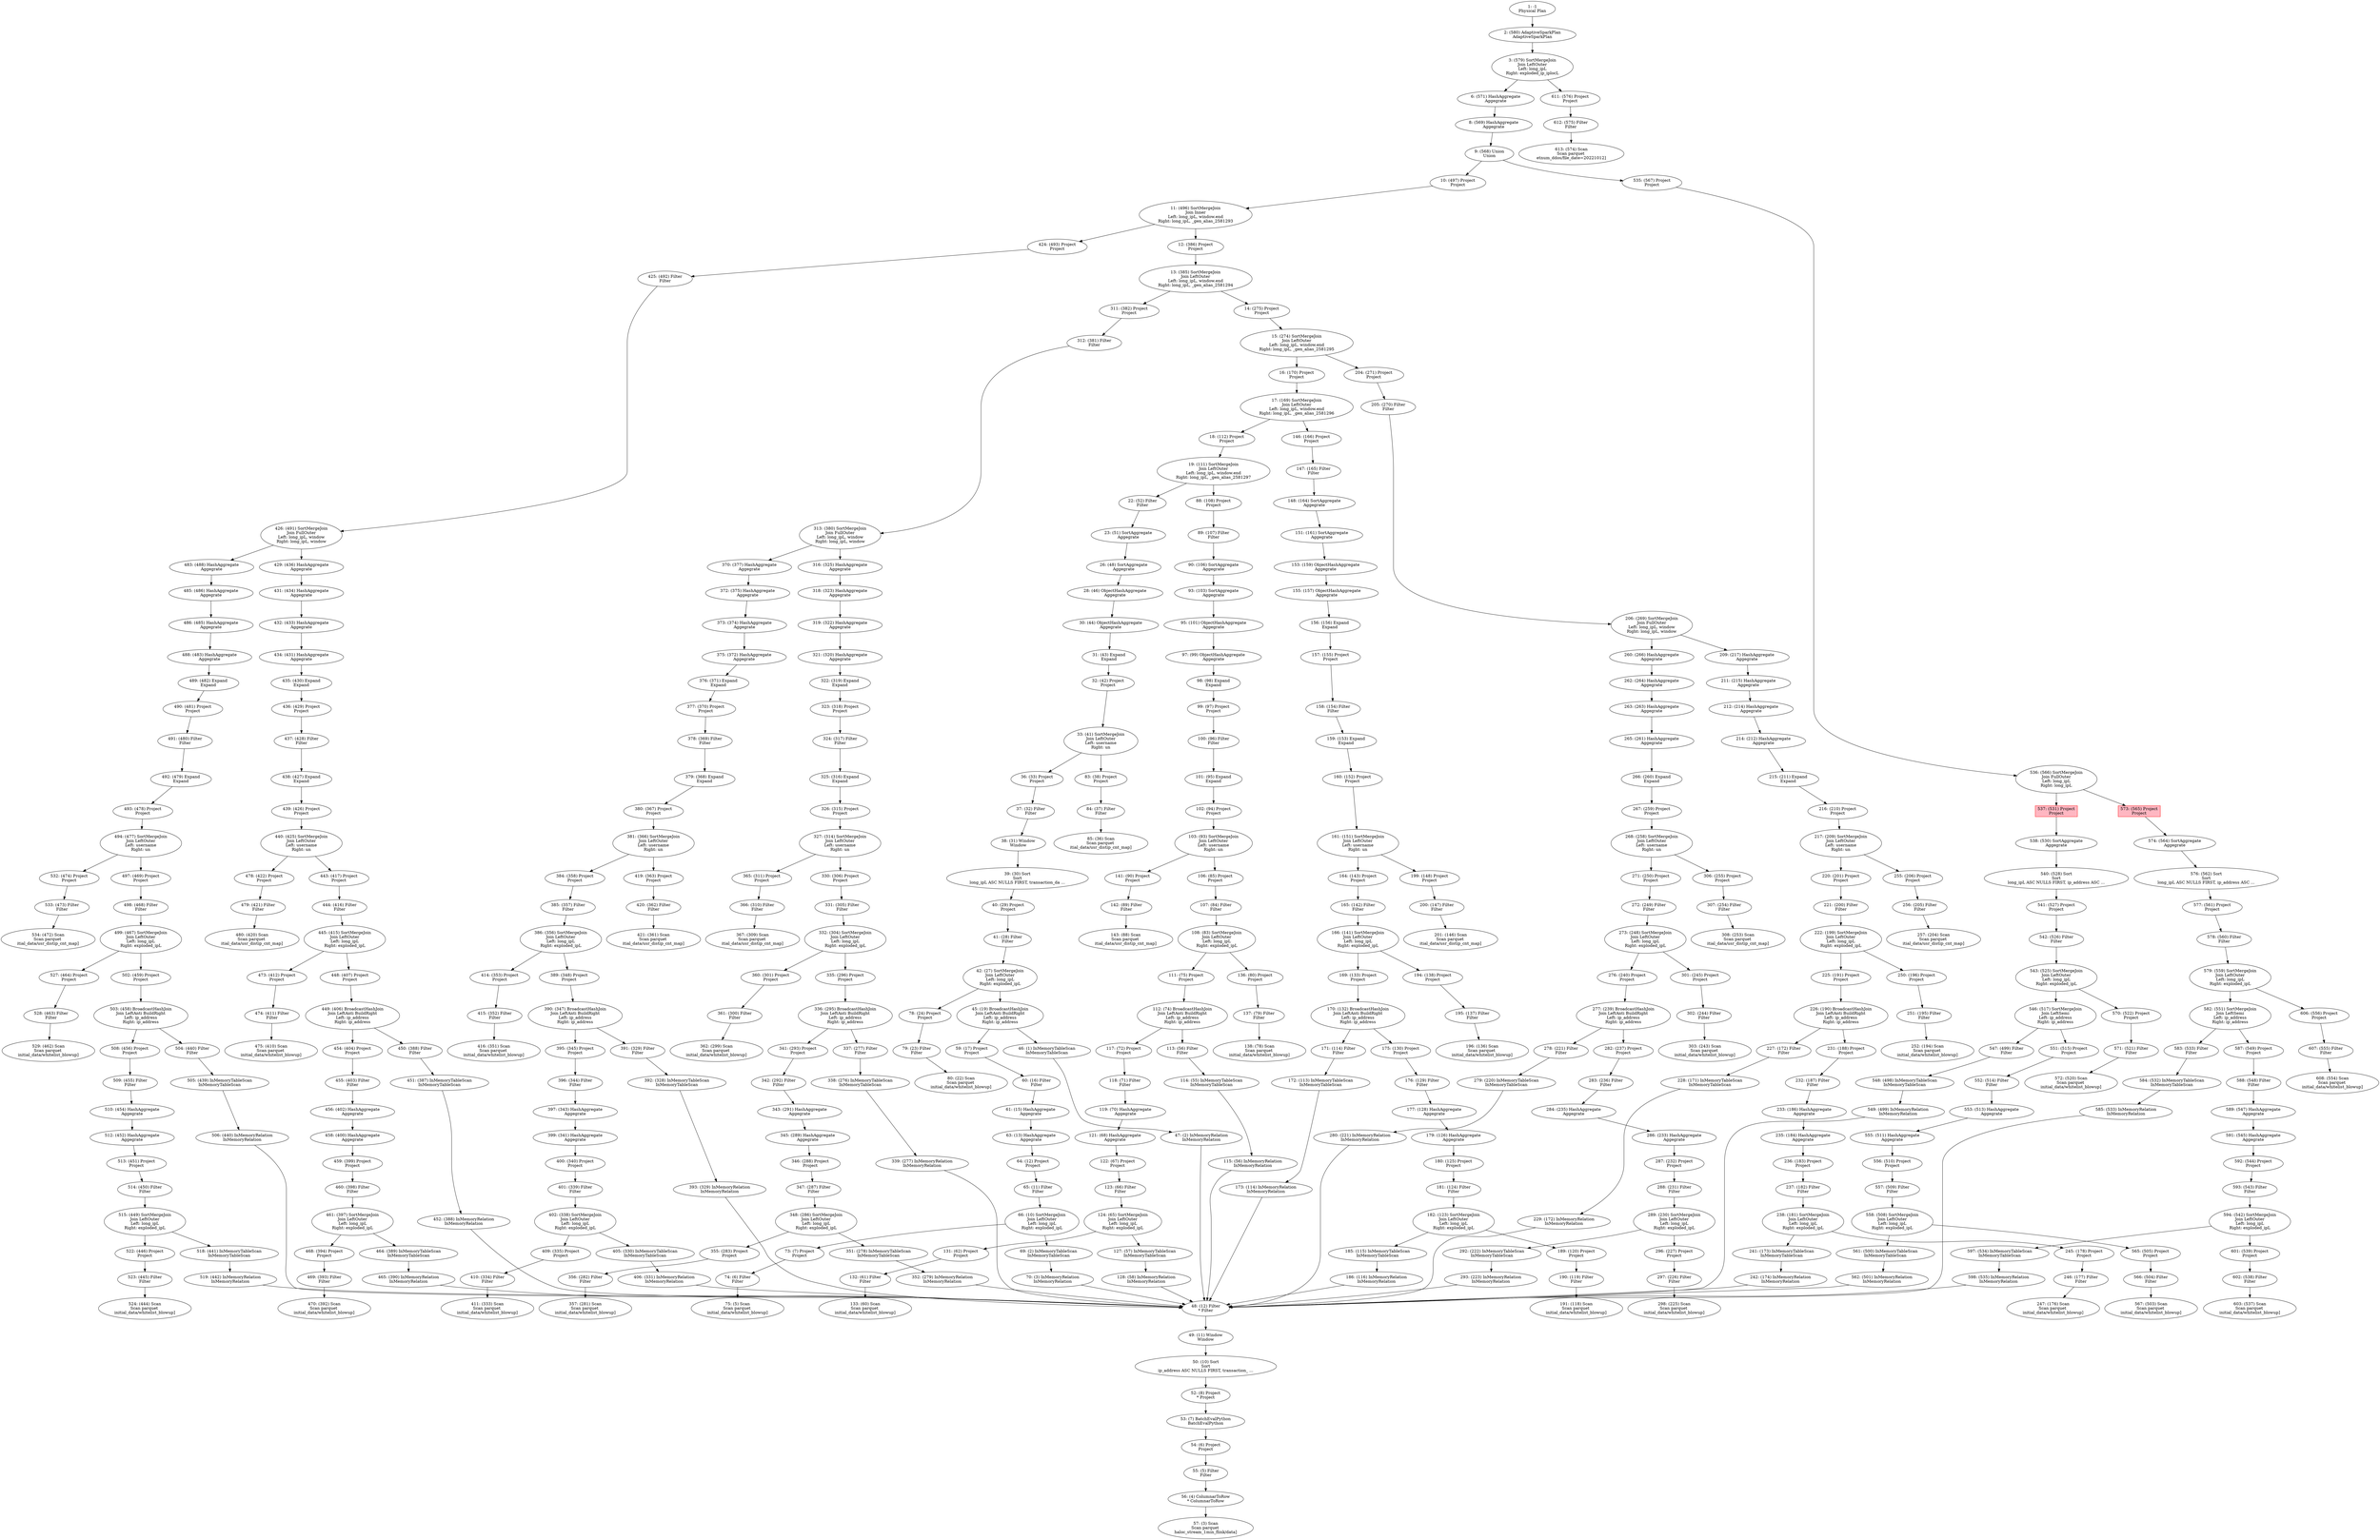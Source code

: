 digraph exec_plan{
n1 [label="1: -1\nPhysical Plan"];
n2 [label="2: (580) AdaptiveSparkPlan\nAdaptiveSparkPlan", htmltip="<!DOCTYPE html> <html> <body>note: AdaptiveSparkPlan; <p>Arguments::  isFinalPlan=false</body> </html>", equiv="0"];
n3 [label="3: (579) SortMergeJoin\nJoin LeftOuter
Left: long_ipL
Right: exploded_ip_iplocL", htmltip="<!DOCTYPE html> <html> <body>note: SortMergeJoin; <p>Left:  keys [1]: [long_ipL]; <p>Right:  keys [1]: [exploded_ip_iplocL]; <p>Join:  condition: None</body> </html>", equiv="0"];
n6 [label="6: (571) HashAggregate\nAggegrate", htmltip="<!DOCTYPE html> <html> <body>note: HashAggregate; <p>Keys:  [59]: [long_ipL, window, cnt_attempts_ip_5m, cnt_dist_usr_5m, cnt_dist_app_5mL, app_id_set_5m, username_set_5m, userAgent_5m, ip_address, attsdk_flag, sum_attsdk_flag_5m_cntL, max_targeted_user_score, min_targeted_user_score, 50th_targeted_user_score, 75th_targeted_user_score, 90th_targeted_user_score, 50th_cnt_5m, 50th_cntDistUser_5m, 50th_cntDistApp_5mL, 50th_cnt_15m, 50th_cntDistUser_15m, 50th_cntDistApp_15mL, 50th_cnt_60m, 50th_cntDistUser_60m, 50th_cntDistApp_60mL, 50th_timedelta_5m, stddev_timedelta_5m, tguard_data_dt, cnt_attempts_ip_15m, cnt_dist_usr_15m, cnt_dist_app_15mL, app_id_set_15m, 50th_timedelta_15m, stddev_timedelta_15m, cnt_attempts_ip_60m, cnt_dist_usr_60m, cnt_dist_app_60mL, app_id_set_60m, 50th_timedelta_60m, stddev_timedelta_60m, 5m_success_count, 5m_failed_count, 5m_suc_dist_usr, 5m_fail_dist_usr, 5m_suc_dist_appL, 5m_fail_dist_appL, 15m_success_count, 15m_failed_count, 15m_suc_dist_usr, 15m_fail_dist_usr, 15m_suc_dist_appL, 15m_fail_dist_appL, 60m_success_count, 60m_failed_count, 60m_suc_dist_usr, 60m_fail_dist_usr, 60m_suc_dist_appL, 60m_fail_dist_appL, heavy_hitters_flag]; <p>Functions::  []; <p>Aggregate:  Attributes: []; <p>Results:  [72]: [long_ipL, window, cnt_attempts_ip_5m, cnt_dist_usr_5m, cnt_dist_app_5mL, app_id_set_5m, username_set_5m, userAgent_5m, ip_address, attsdk_flag, sum_attsdk_flag_5m_cntL, max_targeted_user_score, min_targeted_user_score, 50th_targeted_user_score, 75th_targeted_user_score, 90th_targeted_user_score, 50th_cnt_5m, 50th_cntDistUser_5m, 50th_cntDistApp_5mL, 50th_cnt_15m, 50th_cntDistUser_15m, 50th_cntDistApp_15mL, 50th_cnt_60m, 50th_cntDistUser_60m, 50th_cntDistApp_60mL, 50th_timedelta_5m, stddev_timedelta_5m, tguard_data_dt, cnt_attempts_ip_15m, cnt_dist_usr_15m, cnt_dist_app_15mL, app_id_set_15m, 50th_timedelta_15m, stddev_timedelta_15m, cnt_attempts_ip_60m, cnt_dist_usr_60m, cnt_dist_app_60mL, app_id_set_60m, 50th_timedelta_60m, stddev_timedelta_60m, 5m_success_count, 5m_failed_count, 5m_suc_dist_usr, 5m_fail_dist_usr, 5m_suc_dist_appL, 5m_fail_dist_appL, 15m_success_count, 15m_failed_count, 15m_suc_dist_usr, 15m_fail_dist_usr, 15m_suc_dist_appL, 15m_fail_dist_appL, 60m_success_count, 60m_failed_count, 60m_suc_dist_usr, 60m_fail_dist_usr, 60m_suc_dist_appL, 60m_fail_dist_appL, heavy_hitters_flag, date_format(window.start, EEEE, Some(Etc/UTC)) AS day_of_week, CASE WHEN (upper(date_format(window.start, EEEE, Some(Etc/UTC))) = SUNDAY) THEN -1.3887282 WHEN (upper(date_format(window.start, EEEE, Some(Etc/UTC))) = MONDAY) THEN -0.9258188 WHEN (upper(date_format(window.start, EEEE, Some(Etc/UTC))) = TUESDAY) THEN -0.4629094 WHEN (upper(date_format(window.start, EEEE, Some(Etc/UTC))) = WEDNESDAY) THEN 0E-7 WHEN (upper(date_format(window.start, EEEE, Some(Etc/UTC))) = THURSDAY) THEN 0.4629094 WHEN (upper(date_format(window.start, EEEE, Some(Etc/UTC))) = FRIDAY) THEN 0.9258188 WHEN (upper(date_format(window.start, EEEE, Some(Etc/UTC))) = SATURDAY) THEN 1.3887282 ELSE 0E-7 END AS dow, COS(cast(CheckOverflow((promote_precision(cast(cast(CASE WHEN (upper(date_format(window.start, EEEE, Some(Etc/UTC))) = SUNDAY) THEN -3 WHEN (upper(date_format(window.start, EEEE, Some(Etc/UTC))) = MONDAY) THEN -2 WHEN (upper(date_format(window.start, EEEE, Some(Etc/UTC))) = TUESDAY) THEN -1 WHEN (upper(date_format(window.start, EEEE, Some(Etc/UTC))) = WEDNESDAY) THEN 0 WHEN (upper(date_format(window.start, EEEE, Some(Etc/UTC))) = THURSDAY) THEN 1 WHEN (upper(date_format(window.start, EEEE, Some(Etc/UTC))) = FRIDAY) THEN 2 WHEN (upper(date_format(window.start, EEEE, Some(Etc/UTC))) = SATURDAY) THEN 3 ELSE 0 END as decimal(10,0)) as decimal(15,5))) / 2.16025), DecimalType(22,7), true) as double)) AS distance_DOW, CASE WHEN (upper(date_format(window.start, EEEE, Some(Etc/UTC))) = SUNDAY) THEN 1 WHEN (upper(date_format(window.start, EEEE, Some(Etc/UTC))) = SATURDAY) THEN 1 ELSE 0 END AS isWkend_flag, cast(window.start as bigint) AS long_start_timeL, cast(ephemeralsubstri</body> </html>", equiv="0"];
n8 [label="8: (569) HashAggregate\nAggegrate", htmltip="<!DOCTYPE html> <html> <body>note: HashAggregate; <p>Keys:  [59]: [long_ipL, window, knownfloatingpointnormalized(normalizenanandzero(cnt_attempts_ip_5m)) AS cnt_attempts_ip_5m, knownfloatingpointnormalized(normalizenanandzero(cnt_dist_usr_5m)) AS cnt_dist_usr_5m, cnt_dist_app_5mL, app_id_set_5m, username_set_5m, userAgent_5m, ip_address, attsdk_flag, sum_attsdk_flag_5m_cntL, max_targeted_user_score, min_targeted_user_score, 50th_targeted_user_score, 75th_targeted_user_score, 90th_targeted_user_score, knownfloatingpointnormalized(normalizenanandzero(50th_cnt_5m)) AS 50th_cnt_5m, knownfloatingpointnormalized(normalizenanandzero(50th_cntDistUser_5m)) AS 50th_cntDistUser_5m, 50th_cntDistApp_5mL, knownfloatingpointnormalized(normalizenanandzero(50th_cnt_15m)) AS 50th_cnt_15m, knownfloatingpointnormalized(normalizenanandzero(50th_cntDistUser_15m)) AS 50th_cntDistUser_15m, 50th_cntDistApp_15mL, knownfloatingpointnormalized(normalizenanandzero(50th_cnt_60m)) AS 50th_cnt_60m, knownfloatingpointnormalized(normalizenanandzero(50th_cntDistUser_60m)) AS 50th_cntDistUser_60m, 50th_cntDistApp_60mL, knownfloatingpointnormalized(normalizenanandzero(50th_timedelta_5m)) AS 50th_timedelta_5m, knownfloatingpointnormalized(normalizenanandzero(stddev_timedelta_5m)) AS stddev_timedelta_5m, tguard_data_dt, knownfloatingpointnormalized(normalizenanandzero(cnt_attempts_ip_15m)) AS cnt_attempts_ip_15m, knownfloatingpointnormalized(normalizenanandzero(cnt_dist_usr_15m)) AS cnt_dist_usr_15m, cnt_dist_app_15mL, app_id_set_15m, knownfloatingpointnormalized(normalizenanandzero(50th_timedelta_15m)) AS 50th_timedelta_15m, knownfloatingpointnormalized(normalizenanandzero(stddev_timedelta_15m)) AS stddev_timedelta_15m, knownfloatingpointnormalized(normalizenanandzero(cnt_attempts_ip_60m)) AS cnt_attempts_ip_60m, knownfloatingpointnormalized(normalizenanandzero(cnt_dist_usr_60m)) AS cnt_dist_usr_60m, cnt_dist_app_60mL, app_id_set_60m, knownfloatingpointnormalized(normalizenanandzero(50th_timedelta_60m)) AS 50th_timedelta_60m, knownfloatingpointnormalized(normalizenanandzero(stddev_timedelta_60m)) AS stddev_timedelta_60m, knownfloatingpointnormalized(normalizenanandzero(5m_success_count)) AS 5m_success_count, knownfloatingpointnormalized(normalizenanandzero(5m_failed_count)) AS 5m_failed_count, knownfloatingpointnormalized(normalizenanandzero(5m_suc_dist_usr)) AS 5m_suc_dist_usr, knownfloatingpointnormalized(normalizenanandzero(5m_fail_dist_usr)) AS 5m_fail_dist_usr, 5m_suc_dist_appL, 5m_fail_dist_appL, knownfloatingpointnormalized(normalizenanandzero(15m_success_count)) AS 15m_success_count, knownfloatingpointnormalized(normalizenanandzero(15m_failed_count)) AS 15m_failed_count, knownfloatingpointnormalized(normalizenanandzero(15m_suc_dist_usr)) AS 15m_suc_dist_usr, knownfloatingpointnormalized(normalizenanandzero(15m_fail_dist_usr)) AS 15m_fail_dist_usr, 15m_suc_dist_appL, 15m_fail_dist_appL, knownfloatingpointnormalized(normalizenanandzero(60m_success_count)) AS 60m_success_count, knownfloatingpointnormalized(normalizenanandzero(60m_failed_count)) AS 60m_failed_count, knownfloatingpointnormalized(normalizenanandzero(60m_suc_dist_usr)) AS 60m_suc_dist_usr, knownfloatingpointnormalized(normalizenanandzero(60m_fail_dist_usr)) AS 60m_fail_dist_usr, 60m_suc_dist_appL, 60m_fail_dist_appL, heavy_hitters_flag]; <p>Functions::  []; <p>Aggregate:  Attributes: []; <p>Results:  [59]: [long_ipL, window, cnt_attempts_ip_5m, cnt_dist_usr_5m, cnt_dist_app_5mL, app_id_set_5m, username_set_5m, userAgent_5m, ip_address, attsdk_flag, sum_attsdk_flag_5m_cntL, max_targeted_user_score, min_targeted_user_score, 50th_targeted_user_score, 75th_targeted_user_score, 90th_targeted_user_score, 50th_cnt_5m, 50th_cntDistUser_5m, 50th_cntDistApp_5mL, 50th_cnt_15m, 50th_cntDistUser_15m, 50th_cntDistApp_15mL, 50th_cnt_60m, 50th_cntDistUser_60m, 50th_cntDistApp_60mL, 50th_timedelta_5m, stddev_timedelta_5m, tguard_data_dt, cnt_attempts_ip_15m, cnt_dist_usr_15m, cnt_dist_app_15mL, app_id_set_15m, 50th_timedelta_15m, stddev_tim</body> </html>", equiv="0"];
n9 [label="9: (568) Union\nUnion", htmltip="<!DOCTYPE html> <html> <body>note: Union</body> </html>", equiv="0"];
n10 [label="10: (497) Project\nProject", htmltip="<!DOCTYPE html> <html> <body>note: Project</body> </html>", equiv="0"];
n11 [label="11: (496) SortMergeJoin\nJoin Inner
Left: long_ipL, window.end
Right: long_ipL, _gen_alias_2581293", htmltip="<!DOCTYPE html> <html> <body>note: SortMergeJoin; <p>Left:  keys [2]: [long_ipL, window.end]; <p>Right:  keys [2]: [long_ipL, _gen_alias_2581293]; <p>Join:  condition: None</body> </html>", equiv="0"];
n12 [label="12: (386) Project\nProject", htmltip="<!DOCTYPE html> <html> <body>note: Project</body> </html>", equiv="0"];
n13 [label="13: (385) SortMergeJoin\nJoin LeftOuter
Left: long_ipL, window.end
Right: long_ipL, _gen_alias_2581294", htmltip="<!DOCTYPE html> <html> <body>note: SortMergeJoin; <p>Left:  keys [2]: [long_ipL, window.end]; <p>Right:  keys [2]: [long_ipL, _gen_alias_2581294]; <p>Join:  condition: None</body> </html>", equiv="0"];
n14 [label="14: (275) Project\nProject", htmltip="<!DOCTYPE html> <html> <body>note: Project</body> </html>", equiv="0"];
n15 [label="15: (274) SortMergeJoin\nJoin LeftOuter
Left: long_ipL, window.end
Right: long_ipL, _gen_alias_2581295", htmltip="<!DOCTYPE html> <html> <body>note: SortMergeJoin; <p>Left:  keys [2]: [long_ipL, window.end]; <p>Right:  keys [2]: [long_ipL, _gen_alias_2581295]; <p>Join:  condition: None</body> </html>", equiv="0"];
n16 [label="16: (170) Project\nProject", htmltip="<!DOCTYPE html> <html> <body>note: Project</body> </html>", equiv="0"];
n17 [label="17: (169) SortMergeJoin\nJoin LeftOuter
Left: long_ipL, window.end
Right: long_ipL, _gen_alias_2581296", htmltip="<!DOCTYPE html> <html> <body>note: SortMergeJoin; <p>Left:  keys [2]: [long_ipL, window.end]; <p>Right:  keys [2]: [long_ipL, _gen_alias_2581296]; <p>Join:  condition: None</body> </html>", equiv="0"];
n18 [label="18: (112) Project\nProject", htmltip="<!DOCTYPE html> <html> <body>note: Project</body> </html>", equiv="0"];
n19 [label="19: (111) SortMergeJoin\nJoin LeftOuter
Left: long_ipL, window.end
Right: long_ipL, _gen_alias_2581297", htmltip="<!DOCTYPE html> <html> <body>note: SortMergeJoin; <p>Left:  keys [2]: [long_ipL, window.end]; <p>Right:  keys [2]: [long_ipL, _gen_alias_2581297]; <p>Join:  condition: None</body> </html>", equiv="0"];
n22 [label="22: (52) Filter\nFilter", htmltip="<!DOCTYPE html> <html> <body>note: Filter; <p>Condition:  : isnotnull(long_ipL)</body> </html>", equiv="0"];
n23 [label="23: (51) SortAggregate\nAggegrate", htmltip="<!DOCTYPE html> <html> <body>note: SortAggregate; <p>Keys:  [2]: [long_ipL, window]; <p>Functions:  [26]: [finalmerge_first(merge firstL, valueSet) AS first(if ((gid = 0)) count(t.`long_ip`)L else null) ignore nullsL, finalmerge_count(merge countL) AS count(if ((gid = 1)) __auto_generated_subquery_name.`username` else null)L, finalmerge_count(merge countL) AS count(if ((gid = 2)) t.`application_id` else null)L, finalmerge_first(merge first, valueSet) AS first(if ((gid = 0)) collect_set(t.`application_id`) else null) ignore nulls, finalmerge_first(merge first, valueSet) AS first(if ((gid = 0)) collect_set(__auto_generated_subquery_name.`username`) else null) ignore nulls, finalmerge_first(merge first, valueSet) AS first(if ((gid = 0)) collect_set(t.`userAgent`) else null) ignore nulls, finalmerge_first(merge first, valueSet) AS first(if ((gid = 0)) first(t.`ip_address`) else null) ignore nulls, finalmerge_first(merge first, valueSet) AS first(if ((gid = 0)) max(t.`attsdk_flag`) else null) ignore nulls, finalmerge_first(merge firstL, valueSet) AS first(if ((gid = 0)) sum(CAST(t.`attsdk_flag` AS BIGINT))L else null) ignore nullsL, finalmerge_first(merge first, valueSet) AS first(if ((gid = 0)) max(u.`targeted_user_score`) else null) ignore nulls, finalmerge_first(merge first, valueSet) AS first(if ((gid = 0)) min(u.`targeted_user_score`) else null) ignore nulls, finalmerge_first(merge first, valueSet) AS first(if ((gid = 0)) percentile_approx(u.`targeted_user_score`, [0.5,0.75,0.9], 10000) else null) ignore nulls, finalmerge_first(merge first, valueSet) AS first(if ((gid = 0)) percentile_approx(u.`targeted_user_score`, [0.5,0.75,0.9], 10000) else null) ignore nulls, finalmerge_first(merge first, valueSet) AS first(if ((gid = 0)) percentile_approx(u.`targeted_user_score`, [0.5,0.75,0.9], 10000) else null) ignore nulls, finalmerge_first(merge firstL, valueSet) AS first(if ((gid = 0)) percentile_approx(__auto_generated_subquery_name.`cnt_5m`, 0.5D, 10000)L else null) ignore nullsL, finalmerge_first(merge firstL, valueSet) AS first(if ((gid = 0)) percentile_approx(__auto_generated_subquery_name.`cntDistUser_5m`, 0.5D, 10000)L else null) ignore nullsL, finalmerge_first(merge firstL, valueSet) AS first(if ((gid = 0)) percentile_approx(__auto_generated_subquery_name.`cntDistApp_5m`, 0.5D, 10000)L else null) ignore nullsL, finalmerge_first(merge firstL, valueSet) AS first(if ((gid = 0)) percentile_approx(__auto_generated_subquery_name.`cnt_15m`, 0.5D, 10000)L else null) ignore nullsL, finalmerge_first(merge firstL, valueSet) AS first(if ((gid = 0)) percentile_approx(__auto_generated_subquery_name.`cntDistUser_15m`, 0.5D, 10000)L else null) ignore nullsL, finalmerge_first(merge firstL, valueSet) AS first(if ((gid = 0)) percentile_approx(__auto_generated_subquery_name.`cntDistApp_15m`, 0.5D, 10000)L else null) ignore nullsL, finalmerge_first(merge firstL, valueSet) AS first(if ((gid = 0)) percentile_approx(__auto_generated_subquery_name.`cnt_60m`, 0.5D, 10000)L else null) ignore nullsL, finalmerge_first(merge firstL, valueSet) AS first(if ((gid = 0)) percentile_approx(__auto_generated_subquery_name.`cntDistUser_60m`, 0.5D, 10000)L else null) ignore nullsL, finalmerge_first(merge firstL, valueSet) AS first(if ((gid = 0)) percentile_approx(__auto_generated_subquery_name.`cntDistApp_60m`, 0.5D, 10000)L else null) ignore nullsL, finalmerge_first(merge firstL, valueSet) AS first(if ((gid = 0)) percentile_approx(__auto_generated_subquery_name.`timedelta`, 0.5D, 10000)L else null) ignore nullsL, finalmerge_first(merge first, valueSet) AS first(if ((gid = 0)) stddev_samp(CAST(__auto_generated_subquery_name.`timedelta` AS DOUBLE)) else null) ignore nulls, finalmerge_first(merge first, valueSet) AS first(if ((gid = 0)) max(__auto_generated_subquery_name.`tguard_data_dt`) else null) ignore nulls]; <p>Aggregate:  Attributes [26]: [first(if ((gid = 0)) count(t.`long_ip`)L else null) ignore nullsL, count(if ((gid = 1)) __auto_generated_subquery_name.`username` else null)L, count(if</body> </html>", equiv="0"];
n26 [label="26: (48) SortAggregate\nAggegrate", htmltip="<!DOCTYPE html> <html> <body>note: SortAggregate; <p>Keys:  [2]: [long_ipL, window]; <p>Functions:  [26]: [partial_first(if ((gid = 0)) count(t.`long_ip`)L else null, true) AS (firstL, valueSet), partial_count(if ((gid = 1)) __auto_generated_subquery_name.`username` else null) AS countL, partial_count(if ((gid = 2)) t.`application_id` else null) AS countL, partial_first(if ((gid = 0)) collect_set(t.`application_id`) else null, true) AS (first, valueSet), partial_first(if ((gid = 0)) collect_set(__auto_generated_subquery_name.`username`) else null, true) AS (first, valueSet), partial_first(if ((gid = 0)) collect_set(t.`userAgent`) else null, true) AS (first, valueSet), partial_first(if ((gid = 0)) first(t.`ip_address`) else null, true) AS (first, valueSet), partial_first(if ((gid = 0)) max(t.`attsdk_flag`) else null, true) AS (first, valueSet), partial_first(if ((gid = 0)) sum(CAST(t.`attsdk_flag` AS BIGINT))L else null, true) AS (firstL, valueSet), partial_first(if ((gid = 0)) max(u.`targeted_user_score`) else null, true) AS (first, valueSet), partial_first(if ((gid = 0)) min(u.`targeted_user_score`) else null, true) AS (first, valueSet), partial_first(if ((gid = 0)) percentile_approx(u.`targeted_user_score`, [0.5,0.75,0.9], 10000) else null, true) AS (first, valueSet), partial_first(if ((gid = 0)) percentile_approx(u.`targeted_user_score`, [0.5,0.75,0.9], 10000) else null, true) AS (first, valueSet), partial_first(if ((gid = 0)) percentile_approx(u.`targeted_user_score`, [0.5,0.75,0.9], 10000) else null, true) AS (first, valueSet), partial_first(if ((gid = 0)) percentile_approx(__auto_generated_subquery_name.`cnt_5m`, 0.5D, 10000)L else null, true) AS (firstL, valueSet), partial_first(if ((gid = 0)) percentile_approx(__auto_generated_subquery_name.`cntDistUser_5m`, 0.5D, 10000)L else null, true) AS (firstL, valueSet), partial_first(if ((gid = 0)) percentile_approx(__auto_generated_subquery_name.`cntDistApp_5m`, 0.5D, 10000)L else null, true) AS (firstL, valueSet), partial_first(if ((gid = 0)) percentile_approx(__auto_generated_subquery_name.`cnt_15m`, 0.5D, 10000)L else null, true) AS (firstL, valueSet), partial_first(if ((gid = 0)) percentile_approx(__auto_generated_subquery_name.`cntDistUser_15m`, 0.5D, 10000)L else null, true) AS (firstL, valueSet), partial_first(if ((gid = 0)) percentile_approx(__auto_generated_subquery_name.`cntDistApp_15m`, 0.5D, 10000)L else null, true) AS (firstL, valueSet), partial_first(if ((gid = 0)) percentile_approx(__auto_generated_subquery_name.`cnt_60m`, 0.5D, 10000)L else null, true) AS (firstL, valueSet), partial_first(if ((gid = 0)) percentile_approx(__auto_generated_subquery_name.`cntDistUser_60m`, 0.5D, 10000)L else null, true) AS (firstL, valueSet), partial_first(if ((gid = 0)) percentile_approx(__auto_generated_subquery_name.`cntDistApp_60m`, 0.5D, 10000)L else null, true) AS (firstL, valueSet), partial_first(if ((gid = 0)) percentile_approx(__auto_generated_subquery_name.`timedelta`, 0.5D, 10000)L else null, true) AS (firstL, valueSet), partial_first(if ((gid = 0)) stddev_samp(CAST(__auto_generated_subquery_name.`timedelta` AS DOUBLE)) else null, true) AS (first, valueSet), partial_first(if ((gid = 0)) max(__auto_generated_subquery_name.`tguard_data_dt`) else null, true) AS (first, valueSet)]; <p>Aggregate:  Attributes [50]: [firstL, valueSet, countL, countL, first, valueSet, first, valueSet, first, valueSet, first, valueSet, first, valueSet, firstL, valueSet, first, valueSet, first, valueSet, first, valueSet, first, valueSet, first, valueSet, firstL, valueSet, firstL, valueSet, firstL, valueSet, firstL, valueSet, firstL, valueSet, firstL, valueSet, firstL, valueSet, firstL, valueSet, firstL, valueSet, firstL, valueSet, first, valueSet, first, valueSet]; <p>Results:  [52]: [long_ipL, window, firstL, valueSet, countL, countL, first, valueSet, first, valueSet, first, valueSet, first, valueSet, first, valueSet, firstL, valueSet, first, valueSet, first, valueSet, first, valueSet, first, valueSet, first, valueSet, firs</body> </html>", equiv="0"];
n28 [label="28: (46) ObjectHashAggregate\nAggegrate", htmltip="<!DOCTYPE html> <html> <body>note: ObjectHashAggregate; <p>Keys:  [5]: [long_ipL, window, __auto_generated_subquery_name.`username`, t.`application_id`, gid]; <p>Functions:  [22]: [finalmerge_count(merge countL) AS count(t.`long_ip`L)L, finalmerge_collect_set(merge buf) AS collect_set(t.`application_id`, 0, 0), finalmerge_collect_set(merge buf) AS collect_set(__auto_generated_subquery_name.`username`, 0, 0), finalmerge_collect_set(merge buf) AS collect_set(t.`userAgent`, 0, 0), finalmerge_first(merge first, valueSet) AS first(t.`ip_address`)(), finalmerge_max(merge max) AS max(t.`attsdk_flag`), finalmerge_sum(merge sumL) AS sum(CAST(t.`attsdk_flag` AS BIGINT)L)L, finalmerge_max(merge max) AS max(u.`targeted_user_score`), finalmerge_min(merge min) AS min(u.`targeted_user_score`), finalmerge_percentile_approx(merge buf) AS percentile_approx(u.`targeted_user_score`, [0.5,0.75,0.9], 10000, 0, 0), finalmerge_percentile_approx(merge buf) AS percentile_approx(__auto_generated_subquery_name.`cnt_5m`L, 0.5, 10000, 0, 0)L, finalmerge_percentile_approx(merge buf) AS percentile_approx(__auto_generated_subquery_name.`cntDistUser_5m`L, 0.5, 10000, 0, 0)L, finalmerge_percentile_approx(merge buf) AS percentile_approx(__auto_generated_subquery_name.`cntDistApp_5m`L, 0.5, 10000, 0, 0)L, finalmerge_percentile_approx(merge buf) AS percentile_approx(__auto_generated_subquery_name.`cnt_15m`L, 0.5, 10000, 0, 0)L, finalmerge_percentile_approx(merge buf) AS percentile_approx(__auto_generated_subquery_name.`cntDistUser_15m`L, 0.5, 10000, 0, 0)L, finalmerge_percentile_approx(merge buf) AS percentile_approx(__auto_generated_subquery_name.`cntDistApp_15m`L, 0.5, 10000, 0, 0)L, finalmerge_percentile_approx(merge buf) AS percentile_approx(__auto_generated_subquery_name.`cnt_60m`L, 0.5, 10000, 0, 0)L, finalmerge_percentile_approx(merge buf) AS percentile_approx(__auto_generated_subquery_name.`cntDistUser_60m`L, 0.5, 10000, 0, 0)L, finalmerge_percentile_approx(merge buf) AS percentile_approx(__auto_generated_subquery_name.`cntDistApp_60m`L, 0.5, 10000, 0, 0)L, finalmerge_percentile_approx(merge buf) AS percentile_approx(__auto_generated_subquery_name.`timedelta`L, 0.5, 10000, 0, 0)L, finalmerge_stddev_samp(merge n, avg, m2) AS stddev_samp(CAST(__auto_generated_subquery_name.`timedelta` AS DOUBLE)), finalmerge_max(merge max) AS max(__auto_generated_subquery_name.`tguard_data_dt`)]; <p>Aggregate:  Attributes [22]: [count(t.`long_ip`L)L, collect_set(t.`application_id`, 0, 0), collect_set(__auto_generated_subquery_name.`username`, 0, 0), collect_set(t.`userAgent`, 0, 0), first(t.`ip_address`)(), max(t.`attsdk_flag`), sum(CAST(t.`attsdk_flag` AS BIGINT)L)L, max(u.`targeted_user_score`), min(u.`targeted_user_score`), percentile_approx(u.`targeted_user_score`, [0.5,0.75,0.9], 10000, 0, 0), percentile_approx(__auto_generated_subquery_name.`cnt_5m`L, 0.5, 10000, 0, 0)L, percentile_approx(__auto_generated_subquery_name.`cntDistUser_5m`L, 0.5, 10000, 0, 0)L, percentile_approx(__auto_generated_subquery_name.`cntDistApp_5m`L, 0.5, 10000, 0, 0)L, percentile_approx(__auto_generated_subquery_name.`cnt_15m`L, 0.5, 10000, 0, 0)L, percentile_approx(__auto_generated_subquery_name.`cntDistUser_15m`L, 0.5, 10000, 0, 0)L, percentile_approx(__auto_generated_subquery_name.`cntDistApp_15m`L, 0.5, 10000, 0, 0)L, percentile_approx(__auto_generated_subquery_name.`cnt_60m`L, 0.5, 10000, 0, 0)L, percentile_approx(__auto_generated_subquery_name.`cntDistUser_60m`L, 0.5, 10000, 0, 0)L, percentile_approx(__auto_generated_subquery_name.`cntDistApp_60m`L, 0.5, 10000, 0, 0)L, percentile_approx(__auto_generated_subquery_name.`timedelta`L, 0.5, 10000, 0, 0)L, stddev_samp(CAST(__auto_generated_subquery_name.`timedelta` AS DOUBLE)), max(__auto_generated_subquery_name.`tguard_data_dt`)]; <p>Results:  [29]: [long_ipL, window, __auto_generated_subquery_name.`username`, t.`application_id`, gid, count(t.`long_ip`L)L AS count(t.`long_ip`)L, collect_set(t.`application_id`, 0, 0) AS collect_set(t.`application_id`), collect_set(__auto_ge</body> </html>", equiv="0"];
n30 [label="30: (44) ObjectHashAggregate\nAggegrate", htmltip="<!DOCTYPE html> <html> <body>note: ObjectHashAggregate; <p>Keys:  [5]: [long_ipL, window, __auto_generated_subquery_name.`username`, t.`application_id`, gid]; <p>Functions:  [22]: [partial_count(t.`long_ip`L) AS countL, partial_collect_set(t.`application_id`, 0, 0) AS buf, partial_collect_set(__auto_generated_subquery_name.`username`, 0, 0) AS buf, partial_collect_set(t.`userAgent`, 0, 0) AS buf, partial_first(t.`ip_address`, false) AS (first, valueSet), partial_max(t.`attsdk_flag`) AS max, partial_sum(CAST(t.`attsdk_flag` AS BIGINT)L) AS sumL, partial_max(u.`targeted_user_score`) AS max, partial_min(u.`targeted_user_score`) AS min, partial_percentile_approx(u.`targeted_user_score`, [0.5,0.75,0.9], 10000, 0, 0) AS buf, partial_percentile_approx(__auto_generated_subquery_name.`cnt_5m`L, 0.5, 10000, 0, 0) AS buf, partial_percentile_approx(__auto_generated_subquery_name.`cntDistUser_5m`L, 0.5, 10000, 0, 0) AS buf, partial_percentile_approx(__auto_generated_subquery_name.`cntDistApp_5m`L, 0.5, 10000, 0, 0) AS buf, partial_percentile_approx(__auto_generated_subquery_name.`cnt_15m`L, 0.5, 10000, 0, 0) AS buf, partial_percentile_approx(__auto_generated_subquery_name.`cntDistUser_15m`L, 0.5, 10000, 0, 0) AS buf, partial_percentile_approx(__auto_generated_subquery_name.`cntDistApp_15m`L, 0.5, 10000, 0, 0) AS buf, partial_percentile_approx(__auto_generated_subquery_name.`cnt_60m`L, 0.5, 10000, 0, 0) AS buf, partial_percentile_approx(__auto_generated_subquery_name.`cntDistUser_60m`L, 0.5, 10000, 0, 0) AS buf, partial_percentile_approx(__auto_generated_subquery_name.`cntDistApp_60m`L, 0.5, 10000, 0, 0) AS buf, partial_percentile_approx(__auto_generated_subquery_name.`timedelta`L, 0.5, 10000, 0, 0) AS buf, partial_stddev_samp(CAST(__auto_generated_subquery_name.`timedelta` AS DOUBLE)) AS (n, avg, m2), partial_max(__auto_generated_subquery_name.`tguard_data_dt`) AS max]; <p>Aggregate:  Attributes [25]: [countL, buf, buf, buf, first, valueSet, max, sumL, max, min, buf, buf, buf, buf, buf, buf, buf, buf, buf, buf, buf, n, avg, m2, max]; <p>Results:  [30]: [long_ipL, window, __auto_generated_subquery_name.`username`, t.`application_id`, gid, countL, buf, buf, buf, first, valueSet, max, sumL, max, min, buf, buf, buf, buf, buf, buf, buf, buf, buf, buf, buf, n, avg, m2, max]</body> </html>", equiv="0"];
n31 [label="31: (43) Expand\nExpand", htmltip="<!DOCTYPE html> <html> <body>note: Expand; <p>Arguments::  [ArrayBuffer(long_ipL, window, null, null, 0, long_ipL, application_id, username, userAgent, ip_address, attsdk_flag, cast(attsdk_flag as bigint), targeted_user_score, cnt_5mL, cntDistUser_5mL, cntDistApp_5mL, cnt_15mL, cntDistUser_15mL, cntDistApp_15mL, cnt_60mL, cntDistUser_60mL, cntDistApp_60mL, timedeltaL, cast(timedeltaL as double), tguard_data_dt), ArrayBuffer(long_ipL, window, username, null, 1, null, null, null, null, null, null, null, null, null, null, null, null, null, null, null, null, null, null, null, null), ArrayBuffer(long_ipL, window, null, application_id, 2, null, null, null, null, null, null, null, null, null, null, null, null, null, null, null, null, null, null, null, null)], [long_ipL, window, __auto_generated_subquery_name.`username`, t.`application_id`, gid, t.`long_ip`L, t.`application_id`, __auto_generated_subquery_name.`username`, t.`userAgent`, t.`ip_address`, t.`attsdk_flag`, CAST(t.`attsdk_flag` AS BIGINT)L, u.`targeted_user_score`, __auto_generated_subquery_name.`cnt_5m`L, __auto_generated_subquery_name.`cntDistUser_5m`L, __auto_generated_subquery_name.`cntDistApp_5m`L, __auto_generated_subquery_name.`cnt_15m`L, __auto_generated_subquery_name.`cntDistUser_15m`L, __auto_generated_subquery_name.`cntDistApp_15m`L, __auto_generated_subquery_name.`cnt_60m`L, __auto_generated_subquery_name.`cntDistUser_60m`L, __auto_generated_subquery_name.`cntDistApp_60m`L, __auto_generated_subquery_name.`timedelta`L, CAST(__auto_generated_subquery_name.`timedelta` AS DOUBLE), __auto_generated_subquery_name.`tguard_data_dt`]</body> </html>", equiv="0"];
n32 [label="32: (42) Project\nProject", htmltip="<!DOCTYPE html> <html> <body>note: Project</body> </html>", equiv="0"];
n33 [label="33: (41) SortMergeJoin\nJoin LeftOuter
Left: username
Right: un", htmltip="<!DOCTYPE html> <html> <body>note: SortMergeJoin; <p>Left:  keys [1]: [username]; <p>Right:  keys [1]: [un]; <p>Join:  condition: None</body> </html>", equiv="0"];
n36 [label="36: (33) Project\nProject", htmltip="<!DOCTYPE html> <html> <body>note: Project</body> </html>", equiv="0"];
n37 [label="37: (32) Filter\nFilter", htmltip="<!DOCTYPE html> <html> <body>note: Filter; <p>Condition:  : isnotnull(transaction_date_time)</body> </html>", equiv="0"];
n38 [label="38: (31) Window\nWindow", htmltip="<!DOCTYPE html> <html> <body>note: Window; <p>Arguments::  [ip_address, long_ipL, attsdk_flag, username, userAgent, application_id, transaction_date_time, count(1) windowspecdefinition(long_ipL, transaction_date_time ASC NULLS FIRST, specifiedwindowframe(RangeFrame, -5 minutes, currentrow$())) AS cnt_5mL, count(1) windowspecdefinition(long_ipL, transaction_date_time ASC NULLS FIRST, specifiedwindowframe(RangeFrame, -15 minutes, currentrow$())) AS cnt_15mL, count(1) windowspecdefinition(long_ipL, transaction_date_time ASC NULLS FIRST, specifiedwindowframe(RangeFrame, -1 hours, currentrow$())) AS cnt_60mL, approx_count_distinct(username, 0.05, 0, 0) windowspecdefinition(long_ipL, transaction_date_time ASC NULLS FIRST, specifiedwindowframe(RangeFrame, -5 minutes, currentrow$())) AS cntDistUser_5mL, approx_count_distinct(username, 0.05, 0, 0) windowspecdefinition(long_ipL, transaction_date_time ASC NULLS FIRST, specifiedwindowframe(RangeFrame, -15 minutes, currentrow$())) AS cntDistUser_15mL, approx_count_distinct(username, 0.05, 0, 0) windowspecdefinition(long_ipL, transaction_date_time ASC NULLS FIRST, specifiedwindowframe(RangeFrame, -1 hours, currentrow$())) AS cntDistUser_60mL, approx_count_distinct(application_id, 0.05, 0, 0) windowspecdefinition(long_ipL, transaction_date_time ASC NULLS FIRST, specifiedwindowframe(RangeFrame, -5 minutes, currentrow$())) AS cntDistApp_5mL, approx_count_distinct(application_id, 0.05, 0, 0) windowspecdefinition(long_ipL, transaction_date_time ASC NULLS FIRST, specifiedwindowframe(RangeFrame, -15 minutes, currentrow$())) AS cntDistApp_15mL, approx_count_distinct(application_id, 0.05, 0, 0) windowspecdefinition(long_ipL, transaction_date_time ASC NULLS FIRST, specifiedwindowframe(RangeFrame, -1 hours, currentrow$())) AS cntDistApp_60mL, coalesce(timedeltaL, 12000) AS timedeltaL, data_dt AS tguard_data_dt], [long_ipL], [transaction_date_time ASC NULLS FIRST]</body> </html>", equiv="0"];
n39 [label="39: (30) Sort\nSort
long_ipL ASC NULLS FIRST, transaction_da ...", htmltip="<!DOCTYPE html> <html> <body>note: Sort; <p>Arguments::  [long_ipL ASC NULLS FIRST, transaction_date_time ASC NULLS FIRST], false, 0</body> </html>", equiv="0"];
n40 [label="40: (29) Project\nProject", htmltip="<!DOCTYPE html> <html> <body>note: Project</body> </html>", equiv="0"];
n41 [label="41: (28) Filter\nFilter", htmltip="<!DOCTYPE html> <html> <body>note: Filter; <p>Condition:  : isnull(ip_whitelist_flg)</body> </html>", equiv="0"];
n42 [label="42: (27) SortMergeJoin\nJoin LeftOuter
Left: long_ipL
Right: exploded_ipL", htmltip="<!DOCTYPE html> <html> <body>note: SortMergeJoin; <p>Left:  keys [1]: [long_ipL]; <p>Right:  keys [1]: [exploded_ipL]; <p>Join:  condition: None</body> </html>", equiv="0"];
n45 [label="45: (19) BroadcastHashJoin\nJoin LeftAnti BuildRight
Left: ip_address
Right: ip_address", htmltip="<!DOCTYPE html> <html> <body>note: BroadcastHashJoin; <p>Left:  keys [1]: [ip_address]; <p>Right:  keys [1]: [ip_address]; <p>Join:  condition: None</body> </html>", equiv="0"];
n46 [label="46: (1) InMemoryTableScan\nInMemoryTableScan", htmltip="<!DOCTYPE html> <html> <body>note: InMemoryTableScan; <p>Arguments::  [ip_address, long_ipL, application_id, userAgent, userName, attsdk_flag, transaction_date_time, data_dt, timedeltaL]</body> </html>", equiv="0"];
n47 [label="47: (2) InMemoryRelation\nInMemoryRelation", htmltip="<!DOCTYPE html> <html> <body>note: InMemoryRelation; <p>Arguments::  [ip_address, long_ipL, application_id, userAgent, userName, status, attsdk_flag, transaction_date_time, data_dt, timedeltaL], CachedRDDBuilder(org.apache.spark.sql.execution.columnar.DefaultCachedBatchSerializer@4a0cee7,StorageLevel(disk, memory, deserialized, 1 replicas),*(3) Filter (isnotnull(transaction_date_time) AND (transaction_date_time >= 1669756289000000)); <p>+-:  Window [ip_address, long_ipL, application_id, userAgent, userName, status, attsdk_flag, transaction_date_time, data_dt, (unix_timestamp(transaction_date_time, yyyy-MM-dd HH:mm:ss, Some(Etc/UTC), false) - unix_timestamp(lag(transaction_date_time, -1, null) windowspecdefinition(ip_address, transaction_date_time ASC NULLS FIRST, specifiedwindowframe(RowFrame, -1, -1)), yyyy-MM-dd HH:mm:ss, Some(Etc/UTC), false)) AS timedeltaL], [ip_address], [transaction_date_time ASC NULLS FIRST]; <p>:                         +- FileScan parquet [body_str,data_dt] Batched: true, DataFilters: [isnotnull(body_str), isnotnull(from_json(StructField(sourceIp,StringType,true), body_str..., Format: Parquet, Location: PreparedDeltaFileIndex[abfss://jailer-gen2-dev@jd1yn19kmtz58fes6xgb.dfs.core.windows.net/haloc_st..., PartitionFilters: [isnotnull(data_dt), (data_dt >= 2022112920)], PushedFilters: [IsNotNull(body_str)], ReadSchema: struct<body_str:string>; <p>,None: )</body> </html>", equiv="0"];
n48 [label="48: (12) Filter\n* Filter", htmltip="<!DOCTYPE html> <html> <body>note: Filter [codegen id : 3]; <p>Condition:  : (isnotnull(transaction_date_time) AND (transaction_date_time >= 1669756289000000))</body> </html>", equiv="0"];
n49 [label="49: (11) Window\nWindow", htmltip="<!DOCTYPE html> <html> <body>note: Window; <p>Arguments::  [ip_address, long_ipL, application_id, userAgent, userName, status, attsdk_flag, transaction_date_time, data_dt, (unix_timestamp(transaction_date_time, yyyy-MM-dd HH:mm:ss, Some(Etc/UTC), false) - unix_timestamp(lag(transaction_date_time, -1, null) windowspecdefinition(ip_address, transaction_date_time ASC NULLS FIRST, specifiedwindowframe(RowFrame, -1, -1)), yyyy-MM-dd HH:mm:ss, Some(Etc/UTC), false)) AS timedeltaL], [ip_address], [transaction_date_time ASC NULLS FIRST]</body> </html>", equiv="0"];
n50 [label="50: (10) Sort\nSort
ip_address ASC NULLS FIRST, transaction_ ...", htmltip="<!DOCTYPE html> <html> <body>note: Sort; <p>Arguments::  [ip_address ASC NULLS FIRST, transaction_date_time ASC NULLS FIRST], false, 0</body> </html>", equiv="0"];
n52 [label="52: (8) Project\n* Project", htmltip="<!DOCTYPE html> <html> <body>note: Project [codegen id : 2]</body> </html>", equiv="0"];
n53 [label="53: (7) BatchEvalPython\nBatchEvalPython", htmltip="<!DOCTYPE html> <html> <body>note: BatchEvalPython; <p>Arguments::  [Convert_To_Long(jsonData.sourceIp)], [pythonUDF0L]</body> </html>", equiv="0"];
n54 [label="54: (6) Project\nProject", htmltip="<!DOCTYPE html> <html> <body>note: Project</body> </html>", equiv="0"];
n55 [label="55: (5) Filter\nFilter", htmltip="<!DOCTYPE html> <html> <body>note: Filter; <p>Condition:  : (((((isnotnull(body_str) AND isnotnull(from_json(StructField(sourceIp,StringType,true), body_str, Some(Etc/UTC)).sourceIp)) AND (length(from_json(StructField(sourceIp,StringType,true), body_str, Some(Etc/UTC)).sourceIp) >= 7)) AND (length(from_json(StructField(sourceIp,StringType,true), body_str, Some(Etc/UTC)).sourceIp) <= 15)) AND (size(split(from_json(StructField(sourceIp,StringType,true), body_str, Some(Etc/UTC)).sourceIp, [.], -1), true) = 4)) AND NOT (length(split(from_json(StructField(sourceIp,StringType,true), body_str, Some(Etc/UTC)).sourceIp, [.], -1)[3]) = 0))</body> </html>", equiv="0"];
n56 [label="56: (4) ColumnarToRow\n* ColumnarToRow", htmltip="<!DOCTYPE html> <html> <body>note: ColumnarToRow [codegen id : 1]</body> </html>", equiv="0"];
n57 [label="57: (3) Scan\nScan parquet \nhaloc_stream_1min_flink/data]", htmltip="<!DOCTYPE html> <html> <body>note: Scan parquet; <p>Batched::  true; <p>Location::  PreparedDeltaFileIndex [abfss://jailer-gen2-dev@jd1yn19kmtz58fes6xgb.dfs.core.windows.net/haloc_stream_1min_flink/data]; <p>PartitionFilters::  [isnotnull(data_dt), (data_dt >= 2022112920)]; <p>PushedFilters::  [IsNotNull(body_str)]; <p>ReadSchema::  struct<body_str:string></body> </html>", equiv="0"];
n59 [label="59: (17) Project\nProject", htmltip="<!DOCTYPE html> <html> <body>note: Project</body> </html>", equiv="1"];
n60 [label="60: (16) Filter\nFilter", htmltip="<!DOCTYPE html> <html> <body>note: Filter; <p>Condition:  : (ip_trans_cntL > 1500)</body> </html>", equiv="0"];
n61 [label="61: (15) HashAggregate\nAggegrate", htmltip="<!DOCTYPE html> <html> <body>note: HashAggregate; <p>Keys:  [1]: [ip_address]; <p>Functions:  [1]: [finalmerge_count(merge countL) AS count(1)L]; <p>Aggregate:  Attributes [1]: [count(1)L]; <p>Results:  [2]: [ip_address, count(1)L AS ip_trans_cntL]</body> </html>", equiv="0"];
n63 [label="63: (13) HashAggregate\nAggegrate", htmltip="<!DOCTYPE html> <html> <body>note: HashAggregate; <p>Keys:  [1]: [ip_address]; <p>Functions:  [1]: [partial_count(1) AS countL]; <p>Aggregate:  Attributes [1]: [countL]; <p>Results:  [2]: [ip_address, countL]</body> </html>", equiv="0"];
n64 [label="64: (12) Project\nProject", htmltip="<!DOCTYPE html> <html> <body>note: Project</body> </html>", equiv="0"];
n65 [label="65: (11) Filter\nFilter", htmltip="<!DOCTYPE html> <html> <body>note: Filter; <p>Condition:  : isnull(ip_whitelist_flg)</body> </html>", equiv="0"];
n66 [label="66: (10) SortMergeJoin\nJoin LeftOuter
Left: long_ipL
Right: exploded_ipL", htmltip="<!DOCTYPE html> <html> <body>note: SortMergeJoin; <p>Left:  keys [1]: [long_ipL]; <p>Right:  keys [1]: [exploded_ipL]; <p>Join:  condition: None</body> </html>", equiv="0"];
n69 [label="69: (2) InMemoryTableScan\nInMemoryTableScan", htmltip="<!DOCTYPE html> <html> <body>note: InMemoryTableScan; <p>Arguments::  [ip_address, long_ipL]</body> </html>", equiv="2"];
n70 [label="70: (3) InMemoryRelation\nInMemoryRelation", htmltip="<!DOCTYPE html> <html> <body>note: InMemoryRelation; <p>Arguments::  [ip_address, long_ipL, application_id, userAgent, userName, status, attsdk_flag, transaction_date_time, data_dt, timedeltaL], CachedRDDBuilder(org.apache.spark.sql.execution.columnar.DefaultCachedBatchSerializer@4a0cee7,StorageLevel(disk, memory, deserialized, 1 replicas),*(3) Filter (isnotnull(transaction_date_time) AND (transaction_date_time >= 1669756289000000)); <p>+-:  Window [ip_address, long_ipL, application_id, userAgent, userName, status, attsdk_flag, transaction_date_time, data_dt, (unix_timestamp(transaction_date_time, yyyy-MM-dd HH:mm:ss, Some(Etc/UTC), false) - unix_timestamp(lag(transaction_date_time, -1, null) windowspecdefinition(ip_address, transaction_date_time ASC NULLS FIRST, specifiedwindowframe(RowFrame, -1, -1)), yyyy-MM-dd HH:mm:ss, Some(Etc/UTC), false)) AS timedeltaL], [ip_address], [transaction_date_time ASC NULLS FIRST]; <p>:                         +- FileScan parquet [body_str,data_dt] Batched: true, DataFilters: [isnotnull(body_str), isnotnull(from_json(StructField(sourceIp,StringType,true), body_str..., Format: Parquet, Location: PreparedDeltaFileIndex[abfss://jailer-gen2-dev@jd1yn19kmtz58fes6xgb.dfs.core.windows.net/haloc_st..., PartitionFilters: [isnotnull(data_dt), (data_dt >= 2022112920)], PushedFilters: [IsNotNull(body_str)], ReadSchema: struct<body_str:string>; <p>,None: )</body> </html>", equiv="0"];
n73 [label="73: (7) Project\nProject", htmltip="<!DOCTYPE html> <html> <body>note: Project</body> </html>", equiv="3"];
n74 [label="74: (6) Filter\nFilter", htmltip="<!DOCTYPE html> <html> <body>note: Filter; <p>Condition:  : isnotnull(exploded_ipL)</body> </html>", equiv="0"];
n75 [label="75: (5) Scan\nScan parquet \ninitial_data/whitelist_blowup]", htmltip="<!DOCTYPE html> <html> <body>note: Scan parquet; <p>Batched::  true; <p>Location::  InMemoryFileIndex [abfss://jailer-gen2-dev@jd1yn19kmtz58fes6xgb.dfs.core.windows.net/initial_data/whitelist_blowup]; <p>PushedFilters::  [IsNotNull(exploded_ip)]; <p>ReadSchema::  struct<exploded_ip:bigint></body> </html>", equiv="0"];
n78 [label="78: (24) Project\nProject", htmltip="<!DOCTYPE html> <html> <body>note: Project</body> </html>", equiv="3"];
n79 [label="79: (23) Filter\nFilter", htmltip="<!DOCTYPE html> <html> <body>note: Filter; <p>Condition:  : isnotnull(exploded_ipL)</body> </html>", equiv="0"];
n80 [label="80: (22) Scan\nScan parquet \ninitial_data/whitelist_blowup]", htmltip="<!DOCTYPE html> <html> <body>note: Scan parquet; <p>Batched::  true; <p>Location::  InMemoryFileIndex [abfss://jailer-gen2-dev@jd1yn19kmtz58fes6xgb.dfs.core.windows.net/initial_data/whitelist_blowup]; <p>PushedFilters::  [IsNotNull(exploded_ip)]; <p>ReadSchema::  struct<exploded_ip:bigint></body> </html>", equiv="0"];
n83 [label="83: (38) Project\nProject", htmltip="<!DOCTYPE html> <html> <body>note: Project</body> </html>", equiv="3"];
n84 [label="84: (37) Filter\nFilter", htmltip="<!DOCTYPE html> <html> <body>note: Filter; <p>Condition:  : isnotnull(userName)</body> </html>", equiv="0"];
n85 [label="85: (36) Scan\nScan parquet \nitial_data/usr_distip_cnt_map]", htmltip="<!DOCTYPE html> <html> <body>note: Scan parquet; <p>Batched::  true; <p>Location::  InMemoryFileIndex [abfss://jailer-gen2-dev@jd1yn19kmtz58fes6xgb.dfs.core.windows.net/initial_data/usr_distip_cnt_map]; <p>PartitionFilters::  [isnotnull(data_dt), (data_dt = 2022080317)]; <p>PushedFilters::  [IsNotNull(userName)]; <p>ReadSchema::  struct<userName:string,userName_dist_flag:int></body> </html>", equiv="0"];
n88 [label="88: (108) Project\nProject", htmltip="<!DOCTYPE html> <html> <body>note: Project</body> </html>", equiv="4"];
n89 [label="89: (107) Filter\nFilter", htmltip="<!DOCTYPE html> <html> <body>note: Filter; <p>Condition:  : (isnotnull(long_ipL) AND isnotnull(window.end))</body> </html>", equiv="0"];
n90 [label="90: (106) SortAggregate\nAggegrate", htmltip="<!DOCTYPE html> <html> <body>note: SortAggregate; <p>Keys:  [2]: [long_ipL, window]; <p>Functions:  [6]: [finalmerge_first(merge firstL, valueSet) AS first(if ((gid = 0)) count(__auto_generated_subquery_name.`long_ip`)L else null) ignore nullsL, finalmerge_count(merge countL) AS count(if ((gid = 1)) __auto_generated_subquery_name.`username` else null)L, finalmerge_count(merge countL) AS count(if ((gid = 2)) t.`application_id` else null)L, finalmerge_first(merge first, valueSet) AS first(if ((gid = 0)) collect_set(t.`application_id`) else null) ignore nulls, finalmerge_first(merge firstL, valueSet) AS first(if ((gid = 0)) percentile_approx(t.`timedelta`, 0.5D, 10000)L else null) ignore nullsL, finalmerge_first(merge first, valueSet) AS first(if ((gid = 0)) stddev_samp(CAST(t.`timedelta` AS DOUBLE)) else null) ignore nulls]; <p>Aggregate:  Attributes [6]: [first(if ((gid = 0)) count(__auto_generated_subquery_name.`long_ip`)L else null) ignore nullsL, count(if ((gid = 1)) __auto_generated_subquery_name.`username` else null)L, count(if ((gid = 2)) t.`application_id` else null)L, first(if ((gid = 0)) collect_set(t.`application_id`) else null) ignore nulls, first(if ((gid = 0)) percentile_approx(t.`timedelta`, 0.5D, 10000)L else null) ignore nullsL, first(if ((gid = 0)) stddev_samp(CAST(t.`timedelta` AS DOUBLE)) else null) ignore nulls]; <p>Results:  [8]: [long_ipL, window, coalesce(first(if ((gid = 0)) count(__auto_generated_subquery_name.`long_ip`)L else null) ignore nullsL, 0) AS cnt_attempts_ip_15mL, count(if ((gid = 1)) __auto_generated_subquery_name.`username` else null)L AS cnt_dist_usr_15mL, count(if ((gid = 2)) t.`application_id` else null)L AS cnt_dist_app_15mL, coalesce(first(if ((gid = 0)) collect_set(t.`application_id`) else null) ignore nulls, []) AS app_id_set_15m, first(if ((gid = 0)) percentile_approx(t.`timedelta`, 0.5D, 10000)L else null) ignore nullsL AS 50th_timedelta_15mL, first(if ((gid = 0)) stddev_samp(CAST(t.`timedelta` AS DOUBLE)) else null) ignore nulls AS stddev_timedelta_15m]</body> </html>", equiv="5"];
n93 [label="93: (103) SortAggregate\nAggegrate", htmltip="<!DOCTYPE html> <html> <body>note: SortAggregate; <p>Keys:  [2]: [long_ipL, window]; <p>Functions:  [6]: [partial_first(if ((gid = 0)) count(__auto_generated_subquery_name.`long_ip`)L else null, true) AS (firstL, valueSet), partial_count(if ((gid = 1)) __auto_generated_subquery_name.`username` else null) AS countL, partial_count(if ((gid = 2)) t.`application_id` else null) AS countL, partial_first(if ((gid = 0)) collect_set(t.`application_id`) else null, true) AS (first, valueSet), partial_first(if ((gid = 0)) percentile_approx(t.`timedelta`, 0.5D, 10000)L else null, true) AS (firstL, valueSet), partial_first(if ((gid = 0)) stddev_samp(CAST(t.`timedelta` AS DOUBLE)) else null, true) AS (first, valueSet)]; <p>Aggregate:  Attributes [10]: [firstL, valueSet, countL, countL, first, valueSet, firstL, valueSet, first, valueSet]; <p>Results:  [12]: [long_ipL, window, firstL, valueSet, countL, countL, first, valueSet, firstL, valueSet, first, valueSet]</body> </html>", equiv="0"];
n95 [label="95: (101) ObjectHashAggregate\nAggegrate", htmltip="<!DOCTYPE html> <html> <body>note: ObjectHashAggregate; <p>Keys:  [5]: [long_ipL, window, __auto_generated_subquery_name.`username`, t.`application_id`, gid]; <p>Functions:  [4]: [finalmerge_count(merge countL) AS count(__auto_generated_subquery_name.`long_ip`L)L, finalmerge_collect_set(merge buf) AS collect_set(t.`application_id`, 0, 0), finalmerge_percentile_approx(merge buf) AS percentile_approx(t.`timedelta`L, 0.5, 10000, 0, 0)L, finalmerge_stddev_samp(merge n, avg, m2) AS stddev_samp(CAST(t.`timedelta` AS DOUBLE))]; <p>Aggregate:  Attributes [4]: [count(__auto_generated_subquery_name.`long_ip`L)L, collect_set(t.`application_id`, 0, 0), percentile_approx(t.`timedelta`L, 0.5, 10000, 0, 0)L, stddev_samp(CAST(t.`timedelta` AS DOUBLE))]; <p>Results:  [9]: [long_ipL, window, __auto_generated_subquery_name.`username`, t.`application_id`, gid, count(__auto_generated_subquery_name.`long_ip`L)L AS count(__auto_generated_subquery_name.`long_ip`)L, collect_set(t.`application_id`, 0, 0) AS collect_set(t.`application_id`), percentile_approx(t.`timedelta`L, 0.5, 10000, 0, 0)L AS percentile_approx(t.`timedelta`, 0.5D, 10000)L, stddev_samp(CAST(t.`timedelta` AS DOUBLE)) AS stddev_samp(CAST(t.`timedelta` AS DOUBLE))]</body> </html>", equiv="0"];
n97 [label="97: (99) ObjectHashAggregate\nAggegrate", htmltip="<!DOCTYPE html> <html> <body>note: ObjectHashAggregate; <p>Keys:  [5]: [long_ipL, window, __auto_generated_subquery_name.`username`, t.`application_id`, gid]; <p>Functions:  [4]: [partial_count(__auto_generated_subquery_name.`long_ip`L) AS countL, partial_collect_set(t.`application_id`, 0, 0) AS buf, partial_percentile_approx(t.`timedelta`L, 0.5, 10000, 0, 0) AS buf, partial_stddev_samp(CAST(t.`timedelta` AS DOUBLE)) AS (n, avg, m2)]; <p>Aggregate:  Attributes [6]: [countL, buf, buf, n, avg, m2]; <p>Results:  [11]: [long_ipL, window, __auto_generated_subquery_name.`username`, t.`application_id`, gid, countL, buf, buf, n, avg, m2]</body> </html>", equiv="0"];
n98 [label="98: (98) Expand\nExpand", htmltip="<!DOCTYPE html> <html> <body>note: Expand; <p>Arguments::  [ArrayBuffer(long_ipL, window, null, null, 0, long_ipL, application_id, timedeltaL, cast(timedeltaL as double)), ArrayBuffer(long_ipL, window, username, null, 1, null, null, null, null), ArrayBuffer(long_ipL, window, null, application_id, 2, null, null, null, null)], [long_ipL, window, __auto_generated_subquery_name.`username`, t.`application_id`, gid, __auto_generated_subquery_name.`long_ip`L, t.`application_id`, t.`timedelta`L, CAST(t.`timedelta` AS DOUBLE)]</body> </html>", equiv="0"];
n99 [label="99: (97) Project\nProject", htmltip="<!DOCTYPE html> <html> <body>note: Project</body> </html>", equiv="0"];
n100 [label="100: (96) Filter\nFilter", htmltip="<!DOCTYPE html> <html> <body>note: Filter; <p>Condition:  : ((isnotnull(window) AND (transaction_date_time >= window.start)) AND (transaction_date_time < window.end))</body> </html>", equiv="0"];
n101 [label="101: (95) Expand\nExpand", htmltip="<!DOCTYPE html> <html> <body>note: Expand; <p>Arguments::  [List(named_struct(start, precisetimestampconversion(((((CASE WHEN (cast(CEIL((cast((precisetimestampconversion(transaction_date_time, TimestampType, LongType) - 0) as double) / 3.0E8)) as double) = (cast((precisetimestampconversion(transaction_date_time, TimestampType, LongType) - 0) as double) / 3.0E8)) THEN (CEIL((cast((precisetimestampconversion(transaction_date_time, TimestampType, LongType) - 0) as double) / 3.0E8)) + 1) ELSE CEIL((cast((precisetimestampconversion(transaction_date_time, TimestampType, LongType) - 0) as double) / 3.0E8)) END + 0) - 3) * 300000000) + 0), LongType, TimestampType), end, precisetimestampconversion(((((CASE WHEN (cast(CEIL((cast((precisetimestampconversion(transaction_date_time, TimestampType, LongType) - 0) as double) / 3.0E8)) as double) = (cast((precisetimestampconversion(transaction_date_time, TimestampType, LongType) - 0) as double) / 3.0E8)) THEN (CEIL((cast((precisetimestampconversion(transaction_date_time, TimestampType, LongType) - 0) as double) / 3.0E8)) + 1) ELSE CEIL((cast((precisetimestampconversion(transaction_date_time, TimestampType, LongType) - 0) as double) / 3.0E8)) END + 0) - 3) * 300000000) + 900000000), LongType, TimestampType)), long_ipL, username, application_id, transaction_date_time, timedeltaL), List(named_struct(start, precisetimestampconversion(((((CASE WHEN (cast(CEIL((cast((precisetimestampconversion(transaction_date_time, TimestampType, LongType) - 0) as double) / 3.0E8)) as double) = (cast((precisetimestampconversion(transaction_date_time, TimestampType, LongType) - 0) as double) / 3.0E8)) THEN (CEIL((cast((precisetimestampconversion(transaction_date_time, TimestampType, LongType) - 0) as double) / 3.0E8)) + 1) ELSE CEIL((cast((precisetimestampconversion(transaction_date_time, TimestampType, LongType) - 0) as double) / 3.0E8)) END + 1) - 3) * 300000000) + 0), LongType, TimestampType), end, precisetimestampconversion(((((CASE WHEN (cast(CEIL((cast((precisetimestampconversion(transaction_date_time, TimestampType, LongType) - 0) as double) / 3.0E8)) as double) = (cast((precisetimestampconversion(transaction_date_time, TimestampType, LongType) - 0) as double) / 3.0E8)) THEN (CEIL((cast((precisetimestampconversion(transaction_date_time, TimestampType, LongType) - 0) as double) / 3.0E8)) + 1) ELSE CEIL((cast((precisetimestampconversion(transaction_date_time, TimestampType, LongType) - 0) as double) / 3.0E8)) END + 1) - 3) * 300000000) + 900000000), LongType, TimestampType)), long_ipL, username, application_id, transaction_date_time, timedeltaL), List(named_struct(start, precisetimestampconversion(((((CASE WHEN (cast(CEIL((cast((precisetimestampconversion(transaction_date_time, TimestampType, LongType) - 0) as double) / 3.0E8)) as double) = (cast((precisetimestampconversion(transaction_date_time, TimestampType, LongType) - 0) as double) / 3.0E8)) THEN (CEIL((cast((precisetimestampconversion(transaction_date_time, TimestampType, LongType) - 0) as double) / 3.0E8)) + 1) ELSE CEIL((cast((precisetimestampconversion(transaction_date_time, TimestampType, LongType) - 0) as double) / 3.0E8)) END + 2) - 3) * 300000000) + 0), LongType, TimestampType), end, precisetimestampconversion(((((CASE WHEN (cast(CEIL((cast((precisetimestampconversion(transaction_date_time, TimestampType, LongType) - 0) as double) / 3.0E8)) as double) = (cast((precisetimestampconversion(transaction_date_time, TimestampType, LongType) - 0) as double) / 3.0E8)) THEN (CEIL((cast((precisetimestampconversion(transaction_date_time, TimestampType, LongType) - 0) as double) / 3.0E8)) + 1) ELSE CEIL((cast((precisetimestampconversion(transaction_date_time, TimestampType, LongType) - 0) as double) / 3.0E8)) END + 2) - 3) * 300000000) + 900000000), LongType, TimestampType)), long_ipL, username, application_id, transaction_date_time, timedeltaL)], [window, long_ipL, username, application_id, transaction_date_time, timedeltaL]</body> </html>", equiv="6"];
n102 [label="102: (94) Project\nProject", htmltip="<!DOCTYPE html> <html> <body>note: Project</body> </html>", equiv="0"];
n103 [label="103: (93) SortMergeJoin\nJoin LeftOuter
Left: username
Right: un", htmltip="<!DOCTYPE html> <html> <body>note: SortMergeJoin; <p>Left:  keys [1]: [username]; <p>Right:  keys [1]: [un]; <p>Join:  condition: None</body> </html>", equiv="0"];
n106 [label="106: (85) Project\nProject", htmltip="<!DOCTYPE html> <html> <body>note: Project</body> </html>", equiv="0"];
n107 [label="107: (84) Filter\nFilter", htmltip="<!DOCTYPE html> <html> <body>note: Filter; <p>Condition:  : isnull(ip_whitelist_flg)</body> </html>", equiv="0"];
n108 [label="108: (83) SortMergeJoin\nJoin LeftOuter
Left: long_ipL
Right: exploded_ipL", htmltip="<!DOCTYPE html> <html> <body>note: SortMergeJoin; <p>Left:  keys [1]: [long_ipL]; <p>Right:  keys [1]: [exploded_ipL]; <p>Join:  condition: None</body> </html>", equiv="0"];
n111 [label="111: (75) Project\nProject", htmltip="<!DOCTYPE html> <html> <body>note: Project</body> </html>", equiv="0"];
n112 [label="112: (74) BroadcastHashJoin\nJoin LeftAnti BuildRight
Left: ip_address
Right: ip_address", htmltip="<!DOCTYPE html> <html> <body>note: BroadcastHashJoin; <p>Left:  keys [1]: [ip_address]; <p>Right:  keys [1]: [ip_address]; <p>Join:  condition: None</body> </html>", equiv="0"];
n113 [label="113: (56) Filter\nFilter", htmltip="<!DOCTYPE html> <html> <body>note: Filter; <p>Condition:  : isnotnull(transaction_date_time)</body> </html>", equiv="7"];
n114 [label="114: (55) InMemoryTableScan\nInMemoryTableScan", htmltip="<!DOCTYPE html> <html> <body>note: InMemoryTableScan; <p>Arguments::  [ip_address, long_ipL, application_id, userName, transaction_date_time, timedeltaL], [isnotnull(transaction_date_time)]</body> </html>", equiv="2"];
n115 [label="115: (56) InMemoryRelation\nInMemoryRelation", htmltip="<!DOCTYPE html> <html> <body>note: InMemoryRelation; <p>Arguments::  [ip_address, long_ipL, application_id, userAgent, userName, status, attsdk_flag, transaction_date_time, data_dt, timedeltaL], CachedRDDBuilder(org.apache.spark.sql.execution.columnar.DefaultCachedBatchSerializer@4a0cee7,StorageLevel(disk, memory, deserialized, 1 replicas),*(3) Filter (isnotnull(transaction_date_time) AND (transaction_date_time >= 1669756289000000)); <p>+-:  Window [ip_address, long_ipL, application_id, userAgent, userName, status, attsdk_flag, transaction_date_time, data_dt, (unix_timestamp(transaction_date_time, yyyy-MM-dd HH:mm:ss, Some(Etc/UTC), false) - unix_timestamp(lag(transaction_date_time, -1, null) windowspecdefinition(ip_address, transaction_date_time ASC NULLS FIRST, specifiedwindowframe(RowFrame, -1, -1)), yyyy-MM-dd HH:mm:ss, Some(Etc/UTC), false)) AS timedeltaL], [ip_address], [transaction_date_time ASC NULLS FIRST]; <p>:                         +- FileScan parquet [body_str,data_dt] Batched: true, DataFilters: [isnotnull(body_str), isnotnull(from_json(StructField(sourceIp,StringType,true), body_str..., Format: Parquet, Location: PreparedDeltaFileIndex[abfss://jailer-gen2-dev@jd1yn19kmtz58fes6xgb.dfs.core.windows.net/haloc_st..., PartitionFilters: [isnotnull(data_dt), (data_dt >= 2022112920)], PushedFilters: [IsNotNull(body_str)], ReadSchema: struct<body_str:string>; <p>,None: )</body> </html>", equiv="0"];
n117 [label="117: (72) Project\nProject", htmltip="<!DOCTYPE html> <html> <body>note: Project</body> </html>", equiv="1"];
n118 [label="118: (71) Filter\nFilter", htmltip="<!DOCTYPE html> <html> <body>note: Filter; <p>Condition:  : (ip_trans_cntL > 1500)</body> </html>", equiv="0"];
n119 [label="119: (70) HashAggregate\nAggegrate", htmltip="<!DOCTYPE html> <html> <body>note: HashAggregate; <p>Keys:  [1]: [ip_address]; <p>Functions:  [1]: [finalmerge_count(merge countL) AS count(1)L]; <p>Aggregate:  Attributes [1]: [count(1)L]; <p>Results:  [2]: [ip_address, count(1)L AS ip_trans_cntL]</body> </html>", equiv="0"];
n121 [label="121: (68) HashAggregate\nAggegrate", htmltip="<!DOCTYPE html> <html> <body>note: HashAggregate; <p>Keys:  [1]: [ip_address]; <p>Functions:  [1]: [partial_count(1) AS countL]; <p>Aggregate:  Attributes [1]: [countL]; <p>Results:  [2]: [ip_address, countL]</body> </html>", equiv="0"];
n122 [label="122: (67) Project\nProject", htmltip="<!DOCTYPE html> <html> <body>note: Project</body> </html>", equiv="0"];
n123 [label="123: (66) Filter\nFilter", htmltip="<!DOCTYPE html> <html> <body>note: Filter; <p>Condition:  : isnull(ip_whitelist_flg)</body> </html>", equiv="0"];
n124 [label="124: (65) SortMergeJoin\nJoin LeftOuter
Left: long_ipL
Right: exploded_ipL", htmltip="<!DOCTYPE html> <html> <body>note: SortMergeJoin; <p>Left:  keys [1]: [long_ipL]; <p>Right:  keys [1]: [exploded_ipL]; <p>Join:  condition: None</body> </html>", equiv="0"];
n127 [label="127: (57) InMemoryTableScan\nInMemoryTableScan", htmltip="<!DOCTYPE html> <html> <body>note: InMemoryTableScan; <p>Arguments::  [ip_address, long_ipL]</body> </html>", equiv="2"];
n128 [label="128: (58) InMemoryRelation\nInMemoryRelation", htmltip="<!DOCTYPE html> <html> <body>note: InMemoryRelation; <p>Arguments::  [ip_address, long_ipL, application_id, userAgent, userName, status, attsdk_flag, transaction_date_time, data_dt, timedeltaL], CachedRDDBuilder(org.apache.spark.sql.execution.columnar.DefaultCachedBatchSerializer@4a0cee7,StorageLevel(disk, memory, deserialized, 1 replicas),*(3) Filter (isnotnull(transaction_date_time) AND (transaction_date_time >= 1669756289000000)); <p>+-:  Window [ip_address, long_ipL, application_id, userAgent, userName, status, attsdk_flag, transaction_date_time, data_dt, (unix_timestamp(transaction_date_time, yyyy-MM-dd HH:mm:ss, Some(Etc/UTC), false) - unix_timestamp(lag(transaction_date_time, -1, null) windowspecdefinition(ip_address, transaction_date_time ASC NULLS FIRST, specifiedwindowframe(RowFrame, -1, -1)), yyyy-MM-dd HH:mm:ss, Some(Etc/UTC), false)) AS timedeltaL], [ip_address], [transaction_date_time ASC NULLS FIRST]; <p>:                         +- FileScan parquet [body_str,data_dt] Batched: true, DataFilters: [isnotnull(body_str), isnotnull(from_json(StructField(sourceIp,StringType,true), body_str..., Format: Parquet, Location: PreparedDeltaFileIndex[abfss://jailer-gen2-dev@jd1yn19kmtz58fes6xgb.dfs.core.windows.net/haloc_st..., PartitionFilters: [isnotnull(data_dt), (data_dt >= 2022112920)], PushedFilters: [IsNotNull(body_str)], ReadSchema: struct<body_str:string>; <p>,None: )</body> </html>", equiv="0"];
n131 [label="131: (62) Project\nProject", htmltip="<!DOCTYPE html> <html> <body>note: Project</body> </html>", equiv="3"];
n132 [label="132: (61) Filter\nFilter", htmltip="<!DOCTYPE html> <html> <body>note: Filter; <p>Condition:  : isnotnull(exploded_ipL)</body> </html>", equiv="0"];
n133 [label="133: (60) Scan\nScan parquet \ninitial_data/whitelist_blowup]", htmltip="<!DOCTYPE html> <html> <body>note: Scan parquet; <p>Batched::  true; <p>Location::  InMemoryFileIndex [abfss://jailer-gen2-dev@jd1yn19kmtz58fes6xgb.dfs.core.windows.net/initial_data/whitelist_blowup]; <p>PushedFilters::  [IsNotNull(exploded_ip)]; <p>ReadSchema::  struct<exploded_ip:bigint></body> </html>", equiv="0"];
n136 [label="136: (80) Project\nProject", htmltip="<!DOCTYPE html> <html> <body>note: Project</body> </html>", equiv="3"];
n137 [label="137: (79) Filter\nFilter", htmltip="<!DOCTYPE html> <html> <body>note: Filter; <p>Condition:  : isnotnull(exploded_ipL)</body> </html>", equiv="0"];
n138 [label="138: (78) Scan\nScan parquet \ninitial_data/whitelist_blowup]", htmltip="<!DOCTYPE html> <html> <body>note: Scan parquet; <p>Batched::  true; <p>Location::  InMemoryFileIndex [abfss://jailer-gen2-dev@jd1yn19kmtz58fes6xgb.dfs.core.windows.net/initial_data/whitelist_blowup]; <p>PushedFilters::  [IsNotNull(exploded_ip)]; <p>ReadSchema::  struct<exploded_ip:bigint></body> </html>", equiv="0"];
n141 [label="141: (90) Project\nProject", htmltip="<!DOCTYPE html> <html> <body>note: Project</body> </html>", equiv="3"];
n142 [label="142: (89) Filter\nFilter", htmltip="<!DOCTYPE html> <html> <body>note: Filter; <p>Condition:  : isnotnull(userName)</body> </html>", equiv="0"];
n143 [label="143: (88) Scan\nScan parquet \nitial_data/usr_distip_cnt_map]", htmltip="<!DOCTYPE html> <html> <body>note: Scan parquet; <p>Batched::  true; <p>Location::  InMemoryFileIndex [abfss://jailer-gen2-dev@jd1yn19kmtz58fes6xgb.dfs.core.windows.net/initial_data/usr_distip_cnt_map]; <p>PartitionFilters::  [isnotnull(data_dt), (data_dt = 2022080317)]; <p>PushedFilters::  [IsNotNull(userName)]; <p>ReadSchema::  struct<userName:string></body> </html>", equiv="0"];
n146 [label="146: (166) Project\nProject", htmltip="<!DOCTYPE html> <html> <body>note: Project</body> </html>", equiv="4"];
n147 [label="147: (165) Filter\nFilter", htmltip="<!DOCTYPE html> <html> <body>note: Filter; <p>Condition:  : (isnotnull(long_ipL) AND isnotnull(window.end))</body> </html>", equiv="0"];
n148 [label="148: (164) SortAggregate\nAggegrate", htmltip="<!DOCTYPE html> <html> <body>note: SortAggregate; <p>Keys:  [2]: [long_ipL, window]; <p>Functions:  [6]: [finalmerge_first(merge firstL, valueSet) AS first(if ((gid = 0)) count(t.`long_ip`)L else null) ignore nullsL, finalmerge_count(merge countL) AS count(if ((gid = 1)) __auto_generated_subquery_name.`username` else null)L, finalmerge_count(merge countL) AS count(if ((gid = 2)) t.`application_id` else null)L, finalmerge_first(merge first, valueSet) AS first(if ((gid = 0)) collect_set(t.`application_id`) else null) ignore nulls, finalmerge_first(merge firstL, valueSet) AS first(if ((gid = 0)) percentile_approx(t.`timedelta`, 0.5D, 10000)L else null) ignore nullsL, finalmerge_first(merge first, valueSet) AS first(if ((gid = 0)) stddev_samp(CAST(t.`timedelta` AS DOUBLE)) else null) ignore nulls]; <p>Aggregate:  Attributes [6]: [first(if ((gid = 0)) count(t.`long_ip`)L else null) ignore nullsL, count(if ((gid = 1)) __auto_generated_subquery_name.`username` else null)L, count(if ((gid = 2)) t.`application_id` else null)L, first(if ((gid = 0)) collect_set(t.`application_id`) else null) ignore nulls, first(if ((gid = 0)) percentile_approx(t.`timedelta`, 0.5D, 10000)L else null) ignore nullsL, first(if ((gid = 0)) stddev_samp(CAST(t.`timedelta` AS DOUBLE)) else null) ignore nulls]; <p>Results:  [8]: [long_ipL, window, coalesce(first(if ((gid = 0)) count(t.`long_ip`)L else null) ignore nullsL, 0) AS cnt_attempts_ip_60mL, count(if ((gid = 1)) __auto_generated_subquery_name.`username` else null)L AS cnt_dist_usr_60mL, count(if ((gid = 2)) t.`application_id` else null)L AS cnt_dist_app_60mL, coalesce(first(if ((gid = 0)) collect_set(t.`application_id`) else null) ignore nulls, []) AS app_id_set_60m, first(if ((gid = 0)) percentile_approx(t.`timedelta`, 0.5D, 10000)L else null) ignore nullsL AS 50th_timedelta_60mL, first(if ((gid = 0)) stddev_samp(CAST(t.`timedelta` AS DOUBLE)) else null) ignore nulls AS stddev_timedelta_60m]</body> </html>", equiv="5"];
n151 [label="151: (161) SortAggregate\nAggegrate", htmltip="<!DOCTYPE html> <html> <body>note: SortAggregate; <p>Keys:  [2]: [long_ipL, window]; <p>Functions:  [6]: [partial_first(if ((gid = 0)) count(t.`long_ip`)L else null, true) AS (firstL, valueSet), partial_count(if ((gid = 1)) __auto_generated_subquery_name.`username` else null) AS countL, partial_count(if ((gid = 2)) t.`application_id` else null) AS countL, partial_first(if ((gid = 0)) collect_set(t.`application_id`) else null, true) AS (first, valueSet), partial_first(if ((gid = 0)) percentile_approx(t.`timedelta`, 0.5D, 10000)L else null, true) AS (firstL, valueSet), partial_first(if ((gid = 0)) stddev_samp(CAST(t.`timedelta` AS DOUBLE)) else null, true) AS (first, valueSet)]; <p>Aggregate:  Attributes [10]: [firstL, valueSet, countL, countL, first, valueSet, firstL, valueSet, first, valueSet]; <p>Results:  [12]: [long_ipL, window, firstL, valueSet, countL, countL, first, valueSet, firstL, valueSet, first, valueSet]</body> </html>", equiv="0"];
n153 [label="153: (159) ObjectHashAggregate\nAggegrate", htmltip="<!DOCTYPE html> <html> <body>note: ObjectHashAggregate; <p>Keys:  [5]: [long_ipL, window, __auto_generated_subquery_name.`username`, t.`application_id`, gid]; <p>Functions:  [4]: [finalmerge_count(merge countL) AS count(t.`long_ip`L)L, finalmerge_collect_set(merge buf) AS collect_set(t.`application_id`, 0, 0), finalmerge_percentile_approx(merge buf) AS percentile_approx(t.`timedelta`L, 0.5, 10000, 0, 0)L, finalmerge_stddev_samp(merge n, avg, m2) AS stddev_samp(CAST(t.`timedelta` AS DOUBLE))]; <p>Aggregate:  Attributes [4]: [count(t.`long_ip`L)L, collect_set(t.`application_id`, 0, 0), percentile_approx(t.`timedelta`L, 0.5, 10000, 0, 0)L, stddev_samp(CAST(t.`timedelta` AS DOUBLE))]; <p>Results:  [9]: [long_ipL, window, __auto_generated_subquery_name.`username`, t.`application_id`, gid, count(t.`long_ip`L)L AS count(t.`long_ip`)L, collect_set(t.`application_id`, 0, 0) AS collect_set(t.`application_id`), percentile_approx(t.`timedelta`L, 0.5, 10000, 0, 0)L AS percentile_approx(t.`timedelta`, 0.5D, 10000)L, stddev_samp(CAST(t.`timedelta` AS DOUBLE)) AS stddev_samp(CAST(t.`timedelta` AS DOUBLE))]</body> </html>", equiv="0"];
n155 [label="155: (157) ObjectHashAggregate\nAggegrate", htmltip="<!DOCTYPE html> <html> <body>note: ObjectHashAggregate; <p>Keys:  [5]: [long_ipL, window, __auto_generated_subquery_name.`username`, t.`application_id`, gid]; <p>Functions:  [4]: [partial_count(t.`long_ip`L) AS countL, partial_collect_set(t.`application_id`, 0, 0) AS buf, partial_percentile_approx(t.`timedelta`L, 0.5, 10000, 0, 0) AS buf, partial_stddev_samp(CAST(t.`timedelta` AS DOUBLE)) AS (n, avg, m2)]; <p>Aggregate:  Attributes [6]: [countL, buf, buf, n, avg, m2]; <p>Results:  [11]: [long_ipL, window, __auto_generated_subquery_name.`username`, t.`application_id`, gid, countL, buf, buf, n, avg, m2]</body> </html>", equiv="0"];
n156 [label="156: (156) Expand\nExpand", htmltip="<!DOCTYPE html> <html> <body>note: Expand; <p>Arguments::  [ArrayBuffer(long_ipL, window, null, null, 0, long_ipL, application_id, timedeltaL, cast(timedeltaL as double)), ArrayBuffer(long_ipL, window, username, null, 1, null, null, null, null), ArrayBuffer(long_ipL, window, null, application_id, 2, null, null, null, null)], [long_ipL, window, __auto_generated_subquery_name.`username`, t.`application_id`, gid, t.`long_ip`L, t.`application_id`, t.`timedelta`L, CAST(t.`timedelta` AS DOUBLE)]</body> </html>", equiv="0"];
n157 [label="157: (155) Project\nProject", htmltip="<!DOCTYPE html> <html> <body>note: Project</body> </html>", equiv="0"];
n158 [label="158: (154) Filter\nFilter", htmltip="<!DOCTYPE html> <html> <body>note: Filter; <p>Condition:  : ((isnotnull(window) AND (transaction_date_time >= window.start)) AND (transaction_date_time < window.end))</body> </html>", equiv="0"];
n159 [label="159: (153) Expand\nExpand", htmltip="<!DOCTYPE html> <html> <body>note: Expand; <p>Arguments::  [List(named_struct(start, precisetimestampconversion(((((CASE WHEN (cast(CEIL((cast((precisetimestampconversion(transaction_date_time, TimestampType, LongType) - 0) as double) / 3.0E8)) as double) = (cast((precisetimestampconversion(transaction_date_time, TimestampType, LongType) - 0) as double) / 3.0E8)) THEN (CEIL((cast((precisetimestampconversion(transaction_date_time, TimestampType, LongType) - 0) as double) / 3.0E8)) + 1) ELSE CEIL((cast((precisetimestampconversion(transaction_date_time, TimestampType, LongType) - 0) as double) / 3.0E8)) END + 0) - 12) * 300000000) + 0), LongType, TimestampType), end, precisetimestampconversion(((((CASE WHEN (cast(CEIL((cast((precisetimestampconversion(transaction_date_time, TimestampType, LongType) - 0) as double) / 3.0E8)) as double) = (cast((precisetimestampconversion(transaction_date_time, TimestampType, LongType) - 0) as double) / 3.0E8)) THEN (CEIL((cast((precisetimestampconversion(transaction_date_time, TimestampType, LongType) - 0) as double) / 3.0E8)) + 1) ELSE CEIL((cast((precisetimestampconversion(transaction_date_time, TimestampType, LongType) - 0) as double) / 3.0E8)) END + 0) - 12) * 300000000) + 3600000000), LongType, TimestampType)), long_ipL, username, application_id, transaction_date_time, timedeltaL), List(named_struct(start, precisetimestampconversion(((((CASE WHEN (cast(CEIL((cast((precisetimestampconversion(transaction_date_time, TimestampType, LongType) - 0) as double) / 3.0E8)) as double) = (cast((precisetimestampconversion(transaction_date_time, TimestampType, LongType) - 0) as double) / 3.0E8)) THEN (CEIL((cast((precisetimestampconversion(transaction_date_time, TimestampType, LongType) - 0) as double) / 3.0E8)) + 1) ELSE CEIL((cast((precisetimestampconversion(transaction_date_time, TimestampType, LongType) - 0) as double) / 3.0E8)) END + 1) - 12) * 300000000) + 0), LongType, TimestampType), end, precisetimestampconversion(((((CASE WHEN (cast(CEIL((cast((precisetimestampconversion(transaction_date_time, TimestampType, LongType) - 0) as double) / 3.0E8)) as double) = (cast((precisetimestampconversion(transaction_date_time, TimestampType, LongType) - 0) as double) / 3.0E8)) THEN (CEIL((cast((precisetimestampconversion(transaction_date_time, TimestampType, LongType) - 0) as double) / 3.0E8)) + 1) ELSE CEIL((cast((precisetimestampconversion(transaction_date_time, TimestampType, LongType) - 0) as double) / 3.0E8)) END + 1) - 12) * 300000000) + 3600000000), LongType, TimestampType)), long_ipL, username, application_id, transaction_date_time, timedeltaL), List(named_struct(start, precisetimestampconversion(((((CASE WHEN (cast(CEIL((cast((precisetimestampconversion(transaction_date_time, TimestampType, LongType) - 0) as double) / 3.0E8)) as double) = (cast((precisetimestampconversion(transaction_date_time, TimestampType, LongType) - 0) as double) / 3.0E8)) THEN (CEIL((cast((precisetimestampconversion(transaction_date_time, TimestampType, LongType) - 0) as double) / 3.0E8)) + 1) ELSE CEIL((cast((precisetimestampconversion(transaction_date_time, TimestampType, LongType) - 0) as double) / 3.0E8)) END + 2) - 12) * 300000000) + 0), LongType, TimestampType), end, precisetimestampconversion(((((CASE WHEN (cast(CEIL((cast((precisetimestampconversion(transaction_date_time, TimestampType, LongType) - 0) as double) / 3.0E8)) as double) = (cast((precisetimestampconversion(transaction_date_time, TimestampType, LongType) - 0) as double) / 3.0E8)) THEN (CEIL((cast((precisetimestampconversion(transaction_date_time, TimestampType, LongType) - 0) as double) / 3.0E8)) + 1) ELSE CEIL((cast((precisetimestampconversion(transaction_date_time, TimestampType, LongType) - 0) as double) / 3.0E8)) END + 2) - 12) * 300000000) + 3600000000), LongType, TimestampType)), long_ipL, username, application_id, transaction_date_time, timedeltaL), List(named_struct(start, precisetimestampconversion(((((CASE WHEN (cast(CEIL((cast((precisetimestampconversion(transaction_date_time, T</body> </html>", equiv="6"];
n160 [label="160: (152) Project\nProject", htmltip="<!DOCTYPE html> <html> <body>note: Project</body> </html>", equiv="0"];
n161 [label="161: (151) SortMergeJoin\nJoin LeftOuter
Left: username
Right: un", htmltip="<!DOCTYPE html> <html> <body>note: SortMergeJoin; <p>Left:  keys [1]: [username]; <p>Right:  keys [1]: [un]; <p>Join:  condition: None</body> </html>", equiv="0"];
n164 [label="164: (143) Project\nProject", htmltip="<!DOCTYPE html> <html> <body>note: Project</body> </html>", equiv="0"];
n165 [label="165: (142) Filter\nFilter", htmltip="<!DOCTYPE html> <html> <body>note: Filter; <p>Condition:  : isnull(ip_whitelist_flg)</body> </html>", equiv="0"];
n166 [label="166: (141) SortMergeJoin\nJoin LeftOuter
Left: long_ipL
Right: exploded_ipL", htmltip="<!DOCTYPE html> <html> <body>note: SortMergeJoin; <p>Left:  keys [1]: [long_ipL]; <p>Right:  keys [1]: [exploded_ipL]; <p>Join:  condition: None</body> </html>", equiv="0"];
n169 [label="169: (133) Project\nProject", htmltip="<!DOCTYPE html> <html> <body>note: Project</body> </html>", equiv="0"];
n170 [label="170: (132) BroadcastHashJoin\nJoin LeftAnti BuildRight
Left: ip_address
Right: ip_address", htmltip="<!DOCTYPE html> <html> <body>note: BroadcastHashJoin; <p>Left:  keys [1]: [ip_address]; <p>Right:  keys [1]: [ip_address]; <p>Join:  condition: None</body> </html>", equiv="0"];
n171 [label="171: (114) Filter\nFilter", htmltip="<!DOCTYPE html> <html> <body>note: Filter; <p>Condition:  : isnotnull(transaction_date_time)</body> </html>", equiv="7"];
n172 [label="172: (113) InMemoryTableScan\nInMemoryTableScan", htmltip="<!DOCTYPE html> <html> <body>note: InMemoryTableScan; <p>Arguments::  [ip_address, long_ipL, application_id, userName, transaction_date_time, timedeltaL], [isnotnull(transaction_date_time)]</body> </html>", equiv="2"];
n173 [label="173: (114) InMemoryRelation\nInMemoryRelation", htmltip="<!DOCTYPE html> <html> <body>note: InMemoryRelation; <p>Arguments::  [ip_address, long_ipL, application_id, userAgent, userName, status, attsdk_flag, transaction_date_time, data_dt, timedeltaL], CachedRDDBuilder(org.apache.spark.sql.execution.columnar.DefaultCachedBatchSerializer@4a0cee7,StorageLevel(disk, memory, deserialized, 1 replicas),*(3) Filter (isnotnull(transaction_date_time) AND (transaction_date_time >= 1669756289000000)); <p>+-:  Window [ip_address, long_ipL, application_id, userAgent, userName, status, attsdk_flag, transaction_date_time, data_dt, (unix_timestamp(transaction_date_time, yyyy-MM-dd HH:mm:ss, Some(Etc/UTC), false) - unix_timestamp(lag(transaction_date_time, -1, null) windowspecdefinition(ip_address, transaction_date_time ASC NULLS FIRST, specifiedwindowframe(RowFrame, -1, -1)), yyyy-MM-dd HH:mm:ss, Some(Etc/UTC), false)) AS timedeltaL], [ip_address], [transaction_date_time ASC NULLS FIRST]; <p>:                         +- FileScan parquet [body_str,data_dt] Batched: true, DataFilters: [isnotnull(body_str), isnotnull(from_json(StructField(sourceIp,StringType,true), body_str..., Format: Parquet, Location: PreparedDeltaFileIndex[abfss://jailer-gen2-dev@jd1yn19kmtz58fes6xgb.dfs.core.windows.net/haloc_st..., PartitionFilters: [isnotnull(data_dt), (data_dt >= 2022112920)], PushedFilters: [IsNotNull(body_str)], ReadSchema: struct<body_str:string>; <p>,None: )</body> </html>", equiv="0"];
n175 [label="175: (130) Project\nProject", htmltip="<!DOCTYPE html> <html> <body>note: Project</body> </html>", equiv="1"];
n176 [label="176: (129) Filter\nFilter", htmltip="<!DOCTYPE html> <html> <body>note: Filter; <p>Condition:  : (ip_trans_cntL > 1500)</body> </html>", equiv="0"];
n177 [label="177: (128) HashAggregate\nAggegrate", htmltip="<!DOCTYPE html> <html> <body>note: HashAggregate; <p>Keys:  [1]: [ip_address]; <p>Functions:  [1]: [finalmerge_count(merge countL) AS count(1)L]; <p>Aggregate:  Attributes [1]: [count(1)L]; <p>Results:  [2]: [ip_address, count(1)L AS ip_trans_cntL]</body> </html>", equiv="0"];
n179 [label="179: (126) HashAggregate\nAggegrate", htmltip="<!DOCTYPE html> <html> <body>note: HashAggregate; <p>Keys:  [1]: [ip_address]; <p>Functions:  [1]: [partial_count(1) AS countL]; <p>Aggregate:  Attributes [1]: [countL]; <p>Results:  [2]: [ip_address, countL]</body> </html>", equiv="0"];
n180 [label="180: (125) Project\nProject", htmltip="<!DOCTYPE html> <html> <body>note: Project</body> </html>", equiv="0"];
n181 [label="181: (124) Filter\nFilter", htmltip="<!DOCTYPE html> <html> <body>note: Filter; <p>Condition:  : isnull(ip_whitelist_flg)</body> </html>", equiv="0"];
n182 [label="182: (123) SortMergeJoin\nJoin LeftOuter
Left: long_ipL
Right: exploded_ipL", htmltip="<!DOCTYPE html> <html> <body>note: SortMergeJoin; <p>Left:  keys [1]: [long_ipL]; <p>Right:  keys [1]: [exploded_ipL]; <p>Join:  condition: None</body> </html>", equiv="0"];
n185 [label="185: (115) InMemoryTableScan\nInMemoryTableScan", htmltip="<!DOCTYPE html> <html> <body>note: InMemoryTableScan; <p>Arguments::  [ip_address, long_ipL]</body> </html>", equiv="2"];
n186 [label="186: (116) InMemoryRelation\nInMemoryRelation", htmltip="<!DOCTYPE html> <html> <body>note: InMemoryRelation; <p>Arguments::  [ip_address, long_ipL, application_id, userAgent, userName, status, attsdk_flag, transaction_date_time, data_dt, timedeltaL], CachedRDDBuilder(org.apache.spark.sql.execution.columnar.DefaultCachedBatchSerializer@4a0cee7,StorageLevel(disk, memory, deserialized, 1 replicas),*(3) Filter (isnotnull(transaction_date_time) AND (transaction_date_time >= 1669756289000000)); <p>+-:  Window [ip_address, long_ipL, application_id, userAgent, userName, status, attsdk_flag, transaction_date_time, data_dt, (unix_timestamp(transaction_date_time, yyyy-MM-dd HH:mm:ss, Some(Etc/UTC), false) - unix_timestamp(lag(transaction_date_time, -1, null) windowspecdefinition(ip_address, transaction_date_time ASC NULLS FIRST, specifiedwindowframe(RowFrame, -1, -1)), yyyy-MM-dd HH:mm:ss, Some(Etc/UTC), false)) AS timedeltaL], [ip_address], [transaction_date_time ASC NULLS FIRST]; <p>:                         +- FileScan parquet [body_str,data_dt] Batched: true, DataFilters: [isnotnull(body_str), isnotnull(from_json(StructField(sourceIp,StringType,true), body_str..., Format: Parquet, Location: PreparedDeltaFileIndex[abfss://jailer-gen2-dev@jd1yn19kmtz58fes6xgb.dfs.core.windows.net/haloc_st..., PartitionFilters: [isnotnull(data_dt), (data_dt >= 2022112920)], PushedFilters: [IsNotNull(body_str)], ReadSchema: struct<body_str:string>; <p>,None: )</body> </html>", equiv="0"];
n189 [label="189: (120) Project\nProject", htmltip="<!DOCTYPE html> <html> <body>note: Project</body> </html>", equiv="3"];
n190 [label="190: (119) Filter\nFilter", htmltip="<!DOCTYPE html> <html> <body>note: Filter; <p>Condition:  : isnotnull(exploded_ipL)</body> </html>", equiv="0"];
n191 [label="191: (118) Scan\nScan parquet \ninitial_data/whitelist_blowup]", htmltip="<!DOCTYPE html> <html> <body>note: Scan parquet; <p>Batched::  true; <p>Location::  InMemoryFileIndex [abfss://jailer-gen2-dev@jd1yn19kmtz58fes6xgb.dfs.core.windows.net/initial_data/whitelist_blowup]; <p>PushedFilters::  [IsNotNull(exploded_ip)]; <p>ReadSchema::  struct<exploded_ip:bigint></body> </html>", equiv="0"];
n194 [label="194: (138) Project\nProject", htmltip="<!DOCTYPE html> <html> <body>note: Project</body> </html>", equiv="3"];
n195 [label="195: (137) Filter\nFilter", htmltip="<!DOCTYPE html> <html> <body>note: Filter; <p>Condition:  : isnotnull(exploded_ipL)</body> </html>", equiv="0"];
n196 [label="196: (136) Scan\nScan parquet \ninitial_data/whitelist_blowup]", htmltip="<!DOCTYPE html> <html> <body>note: Scan parquet; <p>Batched::  true; <p>Location::  InMemoryFileIndex [abfss://jailer-gen2-dev@jd1yn19kmtz58fes6xgb.dfs.core.windows.net/initial_data/whitelist_blowup]; <p>PushedFilters::  [IsNotNull(exploded_ip)]; <p>ReadSchema::  struct<exploded_ip:bigint></body> </html>", equiv="0"];
n199 [label="199: (148) Project\nProject", htmltip="<!DOCTYPE html> <html> <body>note: Project</body> </html>", equiv="3"];
n200 [label="200: (147) Filter\nFilter", htmltip="<!DOCTYPE html> <html> <body>note: Filter; <p>Condition:  : isnotnull(userName)</body> </html>", equiv="0"];
n201 [label="201: (146) Scan\nScan parquet \nitial_data/usr_distip_cnt_map]", htmltip="<!DOCTYPE html> <html> <body>note: Scan parquet; <p>Batched::  true; <p>Location::  InMemoryFileIndex [abfss://jailer-gen2-dev@jd1yn19kmtz58fes6xgb.dfs.core.windows.net/initial_data/usr_distip_cnt_map]; <p>PartitionFilters::  [isnotnull(data_dt), (data_dt = 2022080317)]; <p>PushedFilters::  [IsNotNull(userName)]; <p>ReadSchema::  struct<userName:string></body> </html>", equiv="0"];
n204 [label="204: (271) Project\nProject", htmltip="<!DOCTYPE html> <html> <body>note: Project</body> </html>", equiv="0"];
n205 [label="205: (270) Filter\nFilter", htmltip="<!DOCTYPE html> <html> <body>note: Filter; <p>Condition:  : (isnotnull(coalesce(long_ipL, long_ipL)) AND isnotnull(coalesce(window, window).end))</body> </html>", equiv="0"];
n206 [label="206: (269) SortMergeJoin\nJoin FullOuter
Left: long_ipL, window
Right: long_ipL, window", htmltip="<!DOCTYPE html> <html> <body>note: SortMergeJoin; <p>Left:  keys [2]: [long_ipL, window]; <p>Right:  keys [2]: [long_ipL, window]; <p>Join:  condition: None</body> </html>", equiv="0"];
n209 [label="209: (217) HashAggregate\nAggegrate", htmltip="<!DOCTYPE html> <html> <body>note: HashAggregate; <p>Keys:  [3]: [long_ipL, tguard_status, window]; <p>Functions:  [3]: [finalmerge_first(merge firstL, valueSet) AS first(if ((gid = 0)) count(t.`long_ip`)L else null) ignore nullsL, finalmerge_count(merge countL) AS count(if ((gid = 1)) __auto_generated_subquery_name.`username` else null)L, finalmerge_count(merge countL) AS count(if ((gid = 2)) t.`application_id` else null)L]; <p>Aggregate:  Attributes [3]: [first(if ((gid = 0)) count(t.`long_ip`)L else null) ignore nullsL, count(if ((gid = 1)) __auto_generated_subquery_name.`username` else null)L, count(if ((gid = 2)) t.`application_id` else null)L]; <p>Results:  [5]: [long_ipL, window, coalesce(first(if ((gid = 0)) count(t.`long_ip`)L else null) ignore nullsL, 0) AS attempts_per_ip_5m_statusL, count(if ((gid = 1)) __auto_generated_subquery_name.`username` else null)L AS dist_usr_5m_statusL, count(if ((gid = 2)) t.`application_id` else null)L AS dist_app_5m_statusL]</body> </html>", equiv="8"];
n211 [label="211: (215) HashAggregate\nAggegrate", htmltip="<!DOCTYPE html> <html> <body>note: HashAggregate; <p>Keys:  [3]: [long_ipL, tguard_status, window]; <p>Functions:  [3]: [partial_first(if ((gid = 0)) count(t.`long_ip`)L else null, true) AS (firstL, valueSet), partial_count(if ((gid = 1)) __auto_generated_subquery_name.`username` else null) AS countL, partial_count(if ((gid = 2)) t.`application_id` else null) AS countL]; <p>Aggregate:  Attributes [4]: [firstL, valueSet, countL, countL]; <p>Results:  [7]: [long_ipL, tguard_status, window, firstL, valueSet, countL, countL]</body> </html>", equiv="0"];
n212 [label="212: (214) HashAggregate\nAggegrate", htmltip="<!DOCTYPE html> <html> <body>note: HashAggregate; <p>Keys:  [6]: [long_ipL, tguard_status, window, __auto_generated_subquery_name.`username`, t.`application_id`, gid]; <p>Functions:  [1]: [finalmerge_count(merge countL) AS count(t.`long_ip`L)L]; <p>Aggregate:  Attributes [1]: [count(t.`long_ip`L)L]; <p>Results:  [7]: [long_ipL, tguard_status, window, __auto_generated_subquery_name.`username`, t.`application_id`, gid, count(t.`long_ip`L)L AS count(t.`long_ip`)L]</body> </html>", equiv="0"];
n214 [label="214: (212) HashAggregate\nAggegrate", htmltip="<!DOCTYPE html> <html> <body>note: HashAggregate; <p>Keys:  [6]: [long_ipL, tguard_status, window, __auto_generated_subquery_name.`username`, t.`application_id`, gid]; <p>Functions:  [1]: [partial_count(t.`long_ip`L) AS countL]; <p>Aggregate:  Attributes [1]: [countL]; <p>Results:  [7]: [long_ipL, tguard_status, window, __auto_generated_subquery_name.`username`, t.`application_id`, gid, countL]</body> </html>", equiv="0"];
n215 [label="215: (211) Expand\nExpand", htmltip="<!DOCTYPE html> <html> <body>note: Expand; <p>Arguments::  [ArrayBuffer(long_ipL, tguard_status, window, null, null, 0, long_ipL), ArrayBuffer(long_ipL, tguard_status, window, username, null, 1, null), ArrayBuffer(long_ipL, tguard_status, window, null, application_id, 2, null)], [long_ipL, tguard_status, window, __auto_generated_subquery_name.`username`, t.`application_id`, gid, t.`long_ip`L]</body> </html>", equiv="6"];
n216 [label="216: (210) Project\nProject", htmltip="<!DOCTYPE html> <html> <body>note: Project</body> </html>", equiv="0"];
n217 [label="217: (209) SortMergeJoin\nJoin LeftOuter
Left: username
Right: un", htmltip="<!DOCTYPE html> <html> <body>note: SortMergeJoin; <p>Left:  keys [1]: [username]; <p>Right:  keys [1]: [un]; <p>Join:  condition: None</body> </html>", equiv="0"];
n220 [label="220: (201) Project\nProject", htmltip="<!DOCTYPE html> <html> <body>note: Project</body> </html>", equiv="0"];
n221 [label="221: (200) Filter\nFilter", htmltip="<!DOCTYPE html> <html> <body>note: Filter; <p>Condition:  : isnull(ip_whitelist_flg)</body> </html>", equiv="0"];
n222 [label="222: (199) SortMergeJoin\nJoin LeftOuter
Left: long_ipL
Right: exploded_ipL", htmltip="<!DOCTYPE html> <html> <body>note: SortMergeJoin; <p>Left:  keys [1]: [long_ipL]; <p>Right:  keys [1]: [exploded_ipL]; <p>Join:  condition: None</body> </html>", equiv="0"];
n225 [label="225: (191) Project\nProject", htmltip="<!DOCTYPE html> <html> <body>note: Project</body> </html>", equiv="0"];
n226 [label="226: (190) BroadcastHashJoin\nJoin LeftAnti BuildRight
Left: ip_address
Right: ip_address", htmltip="<!DOCTYPE html> <html> <body>note: BroadcastHashJoin; <p>Left:  keys [1]: [ip_address]; <p>Right:  keys [1]: [ip_address]; <p>Join:  condition: None</body> </html>", equiv="0"];
n227 [label="227: (172) Filter\nFilter", htmltip="<!DOCTYPE html> <html> <body>note: Filter; <p>Condition:  : (isnotnull(transaction_date_time) AND (status = FAILED))</body> </html>", equiv="7"];
n228 [label="228: (171) InMemoryTableScan\nInMemoryTableScan", htmltip="<!DOCTYPE html> <html> <body>note: InMemoryTableScan; <p>Arguments::  [ip_address, long_ipL, application_id, userName, status, transaction_date_time], [isnotnull(transaction_date_time), (status = FAILED)]</body> </html>", equiv="2"];
n229 [label="229: (172) InMemoryRelation\nInMemoryRelation", htmltip="<!DOCTYPE html> <html> <body>note: InMemoryRelation; <p>Arguments::  [ip_address, long_ipL, application_id, userAgent, userName, status, attsdk_flag, transaction_date_time, data_dt, timedeltaL], CachedRDDBuilder(org.apache.spark.sql.execution.columnar.DefaultCachedBatchSerializer@4a0cee7,StorageLevel(disk, memory, deserialized, 1 replicas),*(3) Filter (isnotnull(transaction_date_time) AND (transaction_date_time >= 1669756289000000)); <p>+-:  Window [ip_address, long_ipL, application_id, userAgent, userName, status, attsdk_flag, transaction_date_time, data_dt, (unix_timestamp(transaction_date_time, yyyy-MM-dd HH:mm:ss, Some(Etc/UTC), false) - unix_timestamp(lag(transaction_date_time, -1, null) windowspecdefinition(ip_address, transaction_date_time ASC NULLS FIRST, specifiedwindowframe(RowFrame, -1, -1)), yyyy-MM-dd HH:mm:ss, Some(Etc/UTC), false)) AS timedeltaL], [ip_address], [transaction_date_time ASC NULLS FIRST]; <p>:                         +- FileScan parquet [body_str,data_dt] Batched: true, DataFilters: [isnotnull(body_str), isnotnull(from_json(StructField(sourceIp,StringType,true), body_str..., Format: Parquet, Location: PreparedDeltaFileIndex[abfss://jailer-gen2-dev@jd1yn19kmtz58fes6xgb.dfs.core.windows.net/haloc_st..., PartitionFilters: [isnotnull(data_dt), (data_dt >= 2022112920)], PushedFilters: [IsNotNull(body_str)], ReadSchema: struct<body_str:string>; <p>,None: )</body> </html>", equiv="0"];
n231 [label="231: (188) Project\nProject", htmltip="<!DOCTYPE html> <html> <body>note: Project</body> </html>", equiv="1"];
n232 [label="232: (187) Filter\nFilter", htmltip="<!DOCTYPE html> <html> <body>note: Filter; <p>Condition:  : (ip_trans_cntL > 1500)</body> </html>", equiv="0"];
n233 [label="233: (186) HashAggregate\nAggegrate", htmltip="<!DOCTYPE html> <html> <body>note: HashAggregate; <p>Keys:  [1]: [ip_address]; <p>Functions:  [1]: [finalmerge_count(merge countL) AS count(1)L]; <p>Aggregate:  Attributes [1]: [count(1)L]; <p>Results:  [2]: [ip_address, count(1)L AS ip_trans_cntL]</body> </html>", equiv="0"];
n235 [label="235: (184) HashAggregate\nAggegrate", htmltip="<!DOCTYPE html> <html> <body>note: HashAggregate; <p>Keys:  [1]: [ip_address]; <p>Functions:  [1]: [partial_count(1) AS countL]; <p>Aggregate:  Attributes [1]: [countL]; <p>Results:  [2]: [ip_address, countL]</body> </html>", equiv="0"];
n236 [label="236: (183) Project\nProject", htmltip="<!DOCTYPE html> <html> <body>note: Project</body> </html>", equiv="0"];
n237 [label="237: (182) Filter\nFilter", htmltip="<!DOCTYPE html> <html> <body>note: Filter; <p>Condition:  : isnull(ip_whitelist_flg)</body> </html>", equiv="0"];
n238 [label="238: (181) SortMergeJoin\nJoin LeftOuter
Left: long_ipL
Right: exploded_ipL", htmltip="<!DOCTYPE html> <html> <body>note: SortMergeJoin; <p>Left:  keys [1]: [long_ipL]; <p>Right:  keys [1]: [exploded_ipL]; <p>Join:  condition: None</body> </html>", equiv="0"];
n241 [label="241: (173) InMemoryTableScan\nInMemoryTableScan", htmltip="<!DOCTYPE html> <html> <body>note: InMemoryTableScan; <p>Arguments::  [ip_address, long_ipL]</body> </html>", equiv="2"];
n242 [label="242: (174) InMemoryRelation\nInMemoryRelation", htmltip="<!DOCTYPE html> <html> <body>note: InMemoryRelation; <p>Arguments::  [ip_address, long_ipL, application_id, userAgent, userName, status, attsdk_flag, transaction_date_time, data_dt, timedeltaL], CachedRDDBuilder(org.apache.spark.sql.execution.columnar.DefaultCachedBatchSerializer@4a0cee7,StorageLevel(disk, memory, deserialized, 1 replicas),*(3) Filter (isnotnull(transaction_date_time) AND (transaction_date_time >= 1669756289000000)); <p>+-:  Window [ip_address, long_ipL, application_id, userAgent, userName, status, attsdk_flag, transaction_date_time, data_dt, (unix_timestamp(transaction_date_time, yyyy-MM-dd HH:mm:ss, Some(Etc/UTC), false) - unix_timestamp(lag(transaction_date_time, -1, null) windowspecdefinition(ip_address, transaction_date_time ASC NULLS FIRST, specifiedwindowframe(RowFrame, -1, -1)), yyyy-MM-dd HH:mm:ss, Some(Etc/UTC), false)) AS timedeltaL], [ip_address], [transaction_date_time ASC NULLS FIRST]; <p>:                         +- FileScan parquet [body_str,data_dt] Batched: true, DataFilters: [isnotnull(body_str), isnotnull(from_json(StructField(sourceIp,StringType,true), body_str..., Format: Parquet, Location: PreparedDeltaFileIndex[abfss://jailer-gen2-dev@jd1yn19kmtz58fes6xgb.dfs.core.windows.net/haloc_st..., PartitionFilters: [isnotnull(data_dt), (data_dt >= 2022112920)], PushedFilters: [IsNotNull(body_str)], ReadSchema: struct<body_str:string>; <p>,None: )</body> </html>", equiv="0"];
n245 [label="245: (178) Project\nProject", htmltip="<!DOCTYPE html> <html> <body>note: Project</body> </html>", equiv="3"];
n246 [label="246: (177) Filter\nFilter", htmltip="<!DOCTYPE html> <html> <body>note: Filter; <p>Condition:  : isnotnull(exploded_ipL)</body> </html>", equiv="0"];
n247 [label="247: (176) Scan\nScan parquet \ninitial_data/whitelist_blowup]", htmltip="<!DOCTYPE html> <html> <body>note: Scan parquet; <p>Batched::  true; <p>Location::  InMemoryFileIndex [abfss://jailer-gen2-dev@jd1yn19kmtz58fes6xgb.dfs.core.windows.net/initial_data/whitelist_blowup]; <p>PushedFilters::  [IsNotNull(exploded_ip)]; <p>ReadSchema::  struct<exploded_ip:bigint></body> </html>", equiv="0"];
n250 [label="250: (196) Project\nProject", htmltip="<!DOCTYPE html> <html> <body>note: Project</body> </html>", equiv="3"];
n251 [label="251: (195) Filter\nFilter", htmltip="<!DOCTYPE html> <html> <body>note: Filter; <p>Condition:  : isnotnull(exploded_ipL)</body> </html>", equiv="0"];
n252 [label="252: (194) Scan\nScan parquet \ninitial_data/whitelist_blowup]", htmltip="<!DOCTYPE html> <html> <body>note: Scan parquet; <p>Batched::  true; <p>Location::  InMemoryFileIndex [abfss://jailer-gen2-dev@jd1yn19kmtz58fes6xgb.dfs.core.windows.net/initial_data/whitelist_blowup]; <p>PushedFilters::  [IsNotNull(exploded_ip)]; <p>ReadSchema::  struct<exploded_ip:bigint></body> </html>", equiv="0"];
n255 [label="255: (206) Project\nProject", htmltip="<!DOCTYPE html> <html> <body>note: Project</body> </html>", equiv="3"];
n256 [label="256: (205) Filter\nFilter", htmltip="<!DOCTYPE html> <html> <body>note: Filter; <p>Condition:  : isnotnull(userName)</body> </html>", equiv="0"];
n257 [label="257: (204) Scan\nScan parquet \nitial_data/usr_distip_cnt_map]", htmltip="<!DOCTYPE html> <html> <body>note: Scan parquet; <p>Batched::  true; <p>Location::  InMemoryFileIndex [abfss://jailer-gen2-dev@jd1yn19kmtz58fes6xgb.dfs.core.windows.net/initial_data/usr_distip_cnt_map]; <p>PartitionFilters::  [isnotnull(data_dt), (data_dt = 2022080317)]; <p>PushedFilters::  [IsNotNull(userName)]; <p>ReadSchema::  struct<userName:string></body> </html>", equiv="0"];
n260 [label="260: (266) HashAggregate\nAggegrate", htmltip="<!DOCTYPE html> <html> <body>note: HashAggregate; <p>Keys:  [3]: [long_ipL, tguard_status, window]; <p>Functions:  [3]: [finalmerge_first(merge firstL, valueSet) AS first(if ((gid = 0)) count(t.`long_ip`)L else null) ignore nullsL, finalmerge_count(merge countL) AS count(if ((gid = 1)) __auto_generated_subquery_name.`username` else null)L, finalmerge_count(merge countL) AS count(if ((gid = 2)) t.`application_id` else null)L]; <p>Aggregate:  Attributes [3]: [first(if ((gid = 0)) count(t.`long_ip`)L else null) ignore nullsL, count(if ((gid = 1)) __auto_generated_subquery_name.`username` else null)L, count(if ((gid = 2)) t.`application_id` else null)L]; <p>Results:  [5]: [long_ipL, window AS window, coalesce(first(if ((gid = 0)) count(t.`long_ip`)L else null) ignore nullsL, 0) AS attempts_per_ip_5m_statusL, count(if ((gid = 1)) __auto_generated_subquery_name.`username` else null)L AS dist_usr_5m_statusL, count(if ((gid = 2)) t.`application_id` else null)L AS dist_app_5m_statusL]</body> </html>", equiv="8"];
n262 [label="262: (264) HashAggregate\nAggegrate", htmltip="<!DOCTYPE html> <html> <body>note: HashAggregate; <p>Keys:  [3]: [long_ipL, tguard_status, window]; <p>Functions:  [3]: [partial_first(if ((gid = 0)) count(t.`long_ip`)L else null, true) AS (firstL, valueSet), partial_count(if ((gid = 1)) __auto_generated_subquery_name.`username` else null) AS countL, partial_count(if ((gid = 2)) t.`application_id` else null) AS countL]; <p>Aggregate:  Attributes [4]: [firstL, valueSet, countL, countL]; <p>Results:  [7]: [long_ipL, tguard_status, window, firstL, valueSet, countL, countL]</body> </html>", equiv="0"];
n263 [label="263: (263) HashAggregate\nAggegrate", htmltip="<!DOCTYPE html> <html> <body>note: HashAggregate; <p>Keys:  [6]: [long_ipL, tguard_status, window, __auto_generated_subquery_name.`username`, t.`application_id`, gid]; <p>Functions:  [1]: [finalmerge_count(merge countL) AS count(t.`long_ip`L)L]; <p>Aggregate:  Attributes [1]: [count(t.`long_ip`L)L]; <p>Results:  [7]: [long_ipL, tguard_status, window, __auto_generated_subquery_name.`username`, t.`application_id`, gid, count(t.`long_ip`L)L AS count(t.`long_ip`)L]</body> </html>", equiv="0"];
n265 [label="265: (261) HashAggregate\nAggegrate", htmltip="<!DOCTYPE html> <html> <body>note: HashAggregate; <p>Keys:  [6]: [long_ipL, tguard_status, window, __auto_generated_subquery_name.`username`, t.`application_id`, gid]; <p>Functions:  [1]: [partial_count(t.`long_ip`L) AS countL]; <p>Aggregate:  Attributes [1]: [countL]; <p>Results:  [7]: [long_ipL, tguard_status, window, __auto_generated_subquery_name.`username`, t.`application_id`, gid, countL]</body> </html>", equiv="0"];
n266 [label="266: (260) Expand\nExpand", htmltip="<!DOCTYPE html> <html> <body>note: Expand; <p>Arguments::  [ArrayBuffer(long_ipL, tguard_status, window, null, null, 0, long_ipL), ArrayBuffer(long_ipL, tguard_status, window, username, null, 1, null), ArrayBuffer(long_ipL, tguard_status, window, null, application_id, 2, null)], [long_ipL, tguard_status, window, __auto_generated_subquery_name.`username`, t.`application_id`, gid, t.`long_ip`L]</body> </html>", equiv="6"];
n267 [label="267: (259) Project\nProject", htmltip="<!DOCTYPE html> <html> <body>note: Project</body> </html>", equiv="0"];
n268 [label="268: (258) SortMergeJoin\nJoin LeftOuter
Left: username
Right: un", htmltip="<!DOCTYPE html> <html> <body>note: SortMergeJoin; <p>Left:  keys [1]: [username]; <p>Right:  keys [1]: [un]; <p>Join:  condition: None</body> </html>", equiv="0"];
n271 [label="271: (250) Project\nProject", htmltip="<!DOCTYPE html> <html> <body>note: Project</body> </html>", equiv="0"];
n272 [label="272: (249) Filter\nFilter", htmltip="<!DOCTYPE html> <html> <body>note: Filter; <p>Condition:  : isnull(ip_whitelist_flg)</body> </html>", equiv="0"];
n273 [label="273: (248) SortMergeJoin\nJoin LeftOuter
Left: long_ipL
Right: exploded_ipL", htmltip="<!DOCTYPE html> <html> <body>note: SortMergeJoin; <p>Left:  keys [1]: [long_ipL]; <p>Right:  keys [1]: [exploded_ipL]; <p>Join:  condition: None</body> </html>", equiv="0"];
n276 [label="276: (240) Project\nProject", htmltip="<!DOCTYPE html> <html> <body>note: Project</body> </html>", equiv="0"];
n277 [label="277: (239) BroadcastHashJoin\nJoin LeftAnti BuildRight
Left: ip_address
Right: ip_address", htmltip="<!DOCTYPE html> <html> <body>note: BroadcastHashJoin; <p>Left:  keys [1]: [ip_address]; <p>Right:  keys [1]: [ip_address]; <p>Join:  condition: None</body> </html>", equiv="0"];
n278 [label="278: (221) Filter\nFilter", htmltip="<!DOCTYPE html> <html> <body>note: Filter; <p>Condition:  : (isnotnull(transaction_date_time) AND (status = SUCCESS))</body> </html>", equiv="7"];
n279 [label="279: (220) InMemoryTableScan\nInMemoryTableScan", htmltip="<!DOCTYPE html> <html> <body>note: InMemoryTableScan; <p>Arguments::  [ip_address, long_ipL, application_id, userName, status, transaction_date_time], [isnotnull(transaction_date_time), (status = SUCCESS)]</body> </html>", equiv="2"];
n280 [label="280: (221) InMemoryRelation\nInMemoryRelation", htmltip="<!DOCTYPE html> <html> <body>note: InMemoryRelation; <p>Arguments::  [ip_address, long_ipL, application_id, userAgent, userName, status, attsdk_flag, transaction_date_time, data_dt, timedeltaL], CachedRDDBuilder(org.apache.spark.sql.execution.columnar.DefaultCachedBatchSerializer@4a0cee7,StorageLevel(disk, memory, deserialized, 1 replicas),*(3) Filter (isnotnull(transaction_date_time) AND (transaction_date_time >= 1669756289000000)); <p>+-:  Window [ip_address, long_ipL, application_id, userAgent, userName, status, attsdk_flag, transaction_date_time, data_dt, (unix_timestamp(transaction_date_time, yyyy-MM-dd HH:mm:ss, Some(Etc/UTC), false) - unix_timestamp(lag(transaction_date_time, -1, null) windowspecdefinition(ip_address, transaction_date_time ASC NULLS FIRST, specifiedwindowframe(RowFrame, -1, -1)), yyyy-MM-dd HH:mm:ss, Some(Etc/UTC), false)) AS timedeltaL], [ip_address], [transaction_date_time ASC NULLS FIRST]; <p>:                         +- FileScan parquet [body_str,data_dt] Batched: true, DataFilters: [isnotnull(body_str), isnotnull(from_json(StructField(sourceIp,StringType,true), body_str..., Format: Parquet, Location: PreparedDeltaFileIndex[abfss://jailer-gen2-dev@jd1yn19kmtz58fes6xgb.dfs.core.windows.net/haloc_st..., PartitionFilters: [isnotnull(data_dt), (data_dt >= 2022112920)], PushedFilters: [IsNotNull(body_str)], ReadSchema: struct<body_str:string>; <p>,None: )</body> </html>", equiv="0"];
n282 [label="282: (237) Project\nProject", htmltip="<!DOCTYPE html> <html> <body>note: Project</body> </html>", equiv="1"];
n283 [label="283: (236) Filter\nFilter", htmltip="<!DOCTYPE html> <html> <body>note: Filter; <p>Condition:  : (ip_trans_cntL > 1500)</body> </html>", equiv="0"];
n284 [label="284: (235) HashAggregate\nAggegrate", htmltip="<!DOCTYPE html> <html> <body>note: HashAggregate; <p>Keys:  [1]: [ip_address]; <p>Functions:  [1]: [finalmerge_count(merge countL) AS count(1)L]; <p>Aggregate:  Attributes [1]: [count(1)L]; <p>Results:  [2]: [ip_address, count(1)L AS ip_trans_cntL]</body> </html>", equiv="0"];
n286 [label="286: (233) HashAggregate\nAggegrate", htmltip="<!DOCTYPE html> <html> <body>note: HashAggregate; <p>Keys:  [1]: [ip_address]; <p>Functions:  [1]: [partial_count(1) AS countL]; <p>Aggregate:  Attributes [1]: [countL]; <p>Results:  [2]: [ip_address, countL]</body> </html>", equiv="0"];
n287 [label="287: (232) Project\nProject", htmltip="<!DOCTYPE html> <html> <body>note: Project</body> </html>", equiv="0"];
n288 [label="288: (231) Filter\nFilter", htmltip="<!DOCTYPE html> <html> <body>note: Filter; <p>Condition:  : isnull(ip_whitelist_flg)</body> </html>", equiv="0"];
n289 [label="289: (230) SortMergeJoin\nJoin LeftOuter
Left: long_ipL
Right: exploded_ipL", htmltip="<!DOCTYPE html> <html> <body>note: SortMergeJoin; <p>Left:  keys [1]: [long_ipL]; <p>Right:  keys [1]: [exploded_ipL]; <p>Join:  condition: None</body> </html>", equiv="0"];
n292 [label="292: (222) InMemoryTableScan\nInMemoryTableScan", htmltip="<!DOCTYPE html> <html> <body>note: InMemoryTableScan; <p>Arguments::  [ip_address, long_ipL]</body> </html>", equiv="2"];
n293 [label="293: (223) InMemoryRelation\nInMemoryRelation", htmltip="<!DOCTYPE html> <html> <body>note: InMemoryRelation; <p>Arguments::  [ip_address, long_ipL, application_id, userAgent, userName, status, attsdk_flag, transaction_date_time, data_dt, timedeltaL], CachedRDDBuilder(org.apache.spark.sql.execution.columnar.DefaultCachedBatchSerializer@4a0cee7,StorageLevel(disk, memory, deserialized, 1 replicas),*(3) Filter (isnotnull(transaction_date_time) AND (transaction_date_time >= 1669756289000000)); <p>+-:  Window [ip_address, long_ipL, application_id, userAgent, userName, status, attsdk_flag, transaction_date_time, data_dt, (unix_timestamp(transaction_date_time, yyyy-MM-dd HH:mm:ss, Some(Etc/UTC), false) - unix_timestamp(lag(transaction_date_time, -1, null) windowspecdefinition(ip_address, transaction_date_time ASC NULLS FIRST, specifiedwindowframe(RowFrame, -1, -1)), yyyy-MM-dd HH:mm:ss, Some(Etc/UTC), false)) AS timedeltaL], [ip_address], [transaction_date_time ASC NULLS FIRST]; <p>:                         +- FileScan parquet [body_str,data_dt] Batched: true, DataFilters: [isnotnull(body_str), isnotnull(from_json(StructField(sourceIp,StringType,true), body_str..., Format: Parquet, Location: PreparedDeltaFileIndex[abfss://jailer-gen2-dev@jd1yn19kmtz58fes6xgb.dfs.core.windows.net/haloc_st..., PartitionFilters: [isnotnull(data_dt), (data_dt >= 2022112920)], PushedFilters: [IsNotNull(body_str)], ReadSchema: struct<body_str:string>; <p>,None: )</body> </html>", equiv="0"];
n296 [label="296: (227) Project\nProject", htmltip="<!DOCTYPE html> <html> <body>note: Project</body> </html>", equiv="3"];
n297 [label="297: (226) Filter\nFilter", htmltip="<!DOCTYPE html> <html> <body>note: Filter; <p>Condition:  : isnotnull(exploded_ipL)</body> </html>", equiv="0"];
n298 [label="298: (225) Scan\nScan parquet \ninitial_data/whitelist_blowup]", htmltip="<!DOCTYPE html> <html> <body>note: Scan parquet; <p>Batched::  true; <p>Location::  InMemoryFileIndex [abfss://jailer-gen2-dev@jd1yn19kmtz58fes6xgb.dfs.core.windows.net/initial_data/whitelist_blowup]; <p>PushedFilters::  [IsNotNull(exploded_ip)]; <p>ReadSchema::  struct<exploded_ip:bigint></body> </html>", equiv="0"];
n301 [label="301: (245) Project\nProject", htmltip="<!DOCTYPE html> <html> <body>note: Project</body> </html>", equiv="3"];
n302 [label="302: (244) Filter\nFilter", htmltip="<!DOCTYPE html> <html> <body>note: Filter; <p>Condition:  : isnotnull(exploded_ipL)</body> </html>", equiv="0"];
n303 [label="303: (243) Scan\nScan parquet \ninitial_data/whitelist_blowup]", htmltip="<!DOCTYPE html> <html> <body>note: Scan parquet; <p>Batched::  true; <p>Location::  InMemoryFileIndex [abfss://jailer-gen2-dev@jd1yn19kmtz58fes6xgb.dfs.core.windows.net/initial_data/whitelist_blowup]; <p>PushedFilters::  [IsNotNull(exploded_ip)]; <p>ReadSchema::  struct<exploded_ip:bigint></body> </html>", equiv="0"];
n306 [label="306: (255) Project\nProject", htmltip="<!DOCTYPE html> <html> <body>note: Project</body> </html>", equiv="3"];
n307 [label="307: (254) Filter\nFilter", htmltip="<!DOCTYPE html> <html> <body>note: Filter; <p>Condition:  : isnotnull(userName)</body> </html>", equiv="0"];
n308 [label="308: (253) Scan\nScan parquet \nitial_data/usr_distip_cnt_map]", htmltip="<!DOCTYPE html> <html> <body>note: Scan parquet; <p>Batched::  true; <p>Location::  InMemoryFileIndex [abfss://jailer-gen2-dev@jd1yn19kmtz58fes6xgb.dfs.core.windows.net/initial_data/usr_distip_cnt_map]; <p>PartitionFilters::  [isnotnull(data_dt), (data_dt = 2022080317)]; <p>PushedFilters::  [IsNotNull(userName)]; <p>ReadSchema::  struct<userName:string></body> </html>", equiv="0"];
n311 [label="311: (382) Project\nProject", htmltip="<!DOCTYPE html> <html> <body>note: Project</body> </html>", equiv="9"];
n312 [label="312: (381) Filter\nFilter", htmltip="<!DOCTYPE html> <html> <body>note: Filter; <p>Condition:  : (isnotnull(coalesce(long_ipL, long_ipL)) AND isnotnull(coalesce(window, window).end))</body> </html>", equiv="0"];
n313 [label="313: (380) SortMergeJoin\nJoin FullOuter
Left: long_ipL, window
Right: long_ipL, window", htmltip="<!DOCTYPE html> <html> <body>note: SortMergeJoin; <p>Left:  keys [2]: [long_ipL, window]; <p>Right:  keys [2]: [long_ipL, window]; <p>Join:  condition: None</body> </html>", equiv="0"];
n316 [label="316: (325) HashAggregate\nAggegrate", htmltip="<!DOCTYPE html> <html> <body>note: HashAggregate; <p>Keys:  [3]: [long_ipL, tguard_status, window]; <p>Functions:  [3]: [finalmerge_first(merge firstL, valueSet) AS first(if ((gid = 0)) count(t.`long_ip`)L else null) ignore nullsL, finalmerge_count(merge countL) AS count(if ((gid = 1)) __auto_generated_subquery_name.`username` else null)L, finalmerge_count(merge countL) AS count(if ((gid = 2)) t.`application_id` else null)L]; <p>Aggregate:  Attributes [3]: [first(if ((gid = 0)) count(t.`long_ip`)L else null) ignore nullsL, count(if ((gid = 1)) __auto_generated_subquery_name.`username` else null)L, count(if ((gid = 2)) t.`application_id` else null)L]; <p>Results:  [5]: [long_ipL, window, coalesce(first(if ((gid = 0)) count(t.`long_ip`)L else null) ignore nullsL, 0) AS attempts_per_ip_15m_statusL, count(if ((gid = 1)) __auto_generated_subquery_name.`username` else null)L AS dist_usr_15m_statusL, count(if ((gid = 2)) t.`application_id` else null)L AS dist_app_15m_statusL]</body> </html>", equiv="5"];
n318 [label="318: (323) HashAggregate\nAggegrate", htmltip="<!DOCTYPE html> <html> <body>note: HashAggregate; <p>Keys:  [3]: [long_ipL, tguard_status, window]; <p>Functions:  [3]: [partial_first(if ((gid = 0)) count(t.`long_ip`)L else null, true) AS (firstL, valueSet), partial_count(if ((gid = 1)) __auto_generated_subquery_name.`username` else null) AS countL, partial_count(if ((gid = 2)) t.`application_id` else null) AS countL]; <p>Aggregate:  Attributes [4]: [firstL, valueSet, countL, countL]; <p>Results:  [7]: [long_ipL, tguard_status, window, firstL, valueSet, countL, countL]</body> </html>", equiv="0"];
n319 [label="319: (322) HashAggregate\nAggegrate", htmltip="<!DOCTYPE html> <html> <body>note: HashAggregate; <p>Keys:  [6]: [long_ipL, tguard_status, window, __auto_generated_subquery_name.`username`, t.`application_id`, gid]; <p>Functions:  [1]: [finalmerge_count(merge countL) AS count(t.`long_ip`L)L]; <p>Aggregate:  Attributes [1]: [count(t.`long_ip`L)L]; <p>Results:  [7]: [long_ipL, tguard_status, window, __auto_generated_subquery_name.`username`, t.`application_id`, gid, count(t.`long_ip`L)L AS count(t.`long_ip`)L]</body> </html>", equiv="0"];
n321 [label="321: (320) HashAggregate\nAggegrate", htmltip="<!DOCTYPE html> <html> <body>note: HashAggregate; <p>Keys:  [6]: [long_ipL, tguard_status, window, __auto_generated_subquery_name.`username`, t.`application_id`, gid]; <p>Functions:  [1]: [partial_count(t.`long_ip`L) AS countL]; <p>Aggregate:  Attributes [1]: [countL]; <p>Results:  [7]: [long_ipL, tguard_status, window, __auto_generated_subquery_name.`username`, t.`application_id`, gid, countL]</body> </html>", equiv="0"];
n322 [label="322: (319) Expand\nExpand", htmltip="<!DOCTYPE html> <html> <body>note: Expand; <p>Arguments::  [ArrayBuffer(long_ipL, tguard_status, window, null, null, 0, long_ipL), ArrayBuffer(long_ipL, tguard_status, window, username, null, 1, null), ArrayBuffer(long_ipL, tguard_status, window, null, application_id, 2, null)], [long_ipL, tguard_status, window, __auto_generated_subquery_name.`username`, t.`application_id`, gid, t.`long_ip`L]</body> </html>", equiv="0"];
n323 [label="323: (318) Project\nProject", htmltip="<!DOCTYPE html> <html> <body>note: Project</body> </html>", equiv="0"];
n324 [label="324: (317) Filter\nFilter", htmltip="<!DOCTYPE html> <html> <body>note: Filter; <p>Condition:  : ((isnotnull(window) AND (transaction_date_time >= window.start)) AND (transaction_date_time < window.end))</body> </html>", equiv="0"];
n325 [label="325: (316) Expand\nExpand", htmltip="<!DOCTYPE html> <html> <body>note: Expand; <p>Arguments::  [List(named_struct(start, precisetimestampconversion(((((CASE WHEN (cast(CEIL((cast((precisetimestampconversion(transaction_date_time, TimestampType, LongType) - 0) as double) / 3.0E8)) as double) = (cast((precisetimestampconversion(transaction_date_time, TimestampType, LongType) - 0) as double) / 3.0E8)) THEN (CEIL((cast((precisetimestampconversion(transaction_date_time, TimestampType, LongType) - 0) as double) / 3.0E8)) + 1) ELSE CEIL((cast((precisetimestampconversion(transaction_date_time, TimestampType, LongType) - 0) as double) / 3.0E8)) END + 0) - 3) * 300000000) + 0), LongType, TimestampType), end, precisetimestampconversion(((((CASE WHEN (cast(CEIL((cast((precisetimestampconversion(transaction_date_time, TimestampType, LongType) - 0) as double) / 3.0E8)) as double) = (cast((precisetimestampconversion(transaction_date_time, TimestampType, LongType) - 0) as double) / 3.0E8)) THEN (CEIL((cast((precisetimestampconversion(transaction_date_time, TimestampType, LongType) - 0) as double) / 3.0E8)) + 1) ELSE CEIL((cast((precisetimestampconversion(transaction_date_time, TimestampType, LongType) - 0) as double) / 3.0E8)) END + 0) - 3) * 300000000) + 900000000), LongType, TimestampType)), long_ipL, username, application_id, transaction_date_time, tguard_status), List(named_struct(start, precisetimestampconversion(((((CASE WHEN (cast(CEIL((cast((precisetimestampconversion(transaction_date_time, TimestampType, LongType) - 0) as double) / 3.0E8)) as double) = (cast((precisetimestampconversion(transaction_date_time, TimestampType, LongType) - 0) as double) / 3.0E8)) THEN (CEIL((cast((precisetimestampconversion(transaction_date_time, TimestampType, LongType) - 0) as double) / 3.0E8)) + 1) ELSE CEIL((cast((precisetimestampconversion(transaction_date_time, TimestampType, LongType) - 0) as double) / 3.0E8)) END + 1) - 3) * 300000000) + 0), LongType, TimestampType), end, precisetimestampconversion(((((CASE WHEN (cast(CEIL((cast((precisetimestampconversion(transaction_date_time, TimestampType, LongType) - 0) as double) / 3.0E8)) as double) = (cast((precisetimestampconversion(transaction_date_time, TimestampType, LongType) - 0) as double) / 3.0E8)) THEN (CEIL((cast((precisetimestampconversion(transaction_date_time, TimestampType, LongType) - 0) as double) / 3.0E8)) + 1) ELSE CEIL((cast((precisetimestampconversion(transaction_date_time, TimestampType, LongType) - 0) as double) / 3.0E8)) END + 1) - 3) * 300000000) + 900000000), LongType, TimestampType)), long_ipL, username, application_id, transaction_date_time, tguard_status), List(named_struct(start, precisetimestampconversion(((((CASE WHEN (cast(CEIL((cast((precisetimestampconversion(transaction_date_time, TimestampType, LongType) - 0) as double) / 3.0E8)) as double) = (cast((precisetimestampconversion(transaction_date_time, TimestampType, LongType) - 0) as double) / 3.0E8)) THEN (CEIL((cast((precisetimestampconversion(transaction_date_time, TimestampType, LongType) - 0) as double) / 3.0E8)) + 1) ELSE CEIL((cast((precisetimestampconversion(transaction_date_time, TimestampType, LongType) - 0) as double) / 3.0E8)) END + 2) - 3) * 300000000) + 0), LongType, TimestampType), end, precisetimestampconversion(((((CASE WHEN (cast(CEIL((cast((precisetimestampconversion(transaction_date_time, TimestampType, LongType) - 0) as double) / 3.0E8)) as double) = (cast((precisetimestampconversion(transaction_date_time, TimestampType, LongType) - 0) as double) / 3.0E8)) THEN (CEIL((cast((precisetimestampconversion(transaction_date_time, TimestampType, LongType) - 0) as double) / 3.0E8)) + 1) ELSE CEIL((cast((precisetimestampconversion(transaction_date_time, TimestampType, LongType) - 0) as double) / 3.0E8)) END + 2) - 3) * 300000000) + 900000000), LongType, TimestampType)), long_ipL, username, application_id, transaction_date_time, tguard_status)], [window, long_ipL, username, application_id, transaction_date_time, tguard_status]</body> </html>", equiv="6"];
n326 [label="326: (315) Project\nProject", htmltip="<!DOCTYPE html> <html> <body>note: Project</body> </html>", equiv="0"];
n327 [label="327: (314) SortMergeJoin\nJoin LeftOuter
Left: username
Right: un", htmltip="<!DOCTYPE html> <html> <body>note: SortMergeJoin; <p>Left:  keys [1]: [username]; <p>Right:  keys [1]: [un]; <p>Join:  condition: None</body> </html>", equiv="0"];
n330 [label="330: (306) Project\nProject", htmltip="<!DOCTYPE html> <html> <body>note: Project</body> </html>", equiv="0"];
n331 [label="331: (305) Filter\nFilter", htmltip="<!DOCTYPE html> <html> <body>note: Filter; <p>Condition:  : isnull(ip_whitelist_flg)</body> </html>", equiv="0"];
n332 [label="332: (304) SortMergeJoin\nJoin LeftOuter
Left: long_ipL
Right: exploded_ipL", htmltip="<!DOCTYPE html> <html> <body>note: SortMergeJoin; <p>Left:  keys [1]: [long_ipL]; <p>Right:  keys [1]: [exploded_ipL]; <p>Join:  condition: None</body> </html>", equiv="0"];
n335 [label="335: (296) Project\nProject", htmltip="<!DOCTYPE html> <html> <body>note: Project</body> </html>", equiv="0"];
n336 [label="336: (295) BroadcastHashJoin\nJoin LeftAnti BuildRight
Left: ip_address
Right: ip_address", htmltip="<!DOCTYPE html> <html> <body>note: BroadcastHashJoin; <p>Left:  keys [1]: [ip_address]; <p>Right:  keys [1]: [ip_address]; <p>Join:  condition: None</body> </html>", equiv="0"];
n337 [label="337: (277) Filter\nFilter", htmltip="<!DOCTYPE html> <html> <body>note: Filter; <p>Condition:  : ((status = FAILED) AND isnotnull(transaction_date_time))</body> </html>", equiv="7"];
n338 [label="338: (276) InMemoryTableScan\nInMemoryTableScan", htmltip="<!DOCTYPE html> <html> <body>note: InMemoryTableScan; <p>Arguments::  [ip_address, long_ipL, application_id, userName, status, transaction_date_time], [(status = FAILED), isnotnull(transaction_date_time)]</body> </html>", equiv="2"];
n339 [label="339: (277) InMemoryRelation\nInMemoryRelation", htmltip="<!DOCTYPE html> <html> <body>note: InMemoryRelation; <p>Arguments::  [ip_address, long_ipL, application_id, userAgent, userName, status, attsdk_flag, transaction_date_time, data_dt, timedeltaL], CachedRDDBuilder(org.apache.spark.sql.execution.columnar.DefaultCachedBatchSerializer@4a0cee7,StorageLevel(disk, memory, deserialized, 1 replicas),*(3) Filter (isnotnull(transaction_date_time) AND (transaction_date_time >= 1669756289000000)); <p>+-:  Window [ip_address, long_ipL, application_id, userAgent, userName, status, attsdk_flag, transaction_date_time, data_dt, (unix_timestamp(transaction_date_time, yyyy-MM-dd HH:mm:ss, Some(Etc/UTC), false) - unix_timestamp(lag(transaction_date_time, -1, null) windowspecdefinition(ip_address, transaction_date_time ASC NULLS FIRST, specifiedwindowframe(RowFrame, -1, -1)), yyyy-MM-dd HH:mm:ss, Some(Etc/UTC), false)) AS timedeltaL], [ip_address], [transaction_date_time ASC NULLS FIRST]; <p>:                         +- FileScan parquet [body_str,data_dt] Batched: true, DataFilters: [isnotnull(body_str), isnotnull(from_json(StructField(sourceIp,StringType,true), body_str..., Format: Parquet, Location: PreparedDeltaFileIndex[abfss://jailer-gen2-dev@jd1yn19kmtz58fes6xgb.dfs.core.windows.net/haloc_st..., PartitionFilters: [isnotnull(data_dt), (data_dt >= 2022112920)], PushedFilters: [IsNotNull(body_str)], ReadSchema: struct<body_str:string>; <p>,None: )</body> </html>", equiv="0"];
n341 [label="341: (293) Project\nProject", htmltip="<!DOCTYPE html> <html> <body>note: Project</body> </html>", equiv="1"];
n342 [label="342: (292) Filter\nFilter", htmltip="<!DOCTYPE html> <html> <body>note: Filter; <p>Condition:  : (ip_trans_cntL > 1500)</body> </html>", equiv="0"];
n343 [label="343: (291) HashAggregate\nAggegrate", htmltip="<!DOCTYPE html> <html> <body>note: HashAggregate; <p>Keys:  [1]: [ip_address]; <p>Functions:  [1]: [finalmerge_count(merge countL) AS count(1)L]; <p>Aggregate:  Attributes [1]: [count(1)L]; <p>Results:  [2]: [ip_address, count(1)L AS ip_trans_cntL]</body> </html>", equiv="0"];
n345 [label="345: (289) HashAggregate\nAggegrate", htmltip="<!DOCTYPE html> <html> <body>note: HashAggregate; <p>Keys:  [1]: [ip_address]; <p>Functions:  [1]: [partial_count(1) AS countL]; <p>Aggregate:  Attributes [1]: [countL]; <p>Results:  [2]: [ip_address, countL]</body> </html>", equiv="0"];
n346 [label="346: (288) Project\nProject", htmltip="<!DOCTYPE html> <html> <body>note: Project</body> </html>", equiv="0"];
n347 [label="347: (287) Filter\nFilter", htmltip="<!DOCTYPE html> <html> <body>note: Filter; <p>Condition:  : isnull(ip_whitelist_flg)</body> </html>", equiv="0"];
n348 [label="348: (286) SortMergeJoin\nJoin LeftOuter
Left: long_ipL
Right: exploded_ipL", htmltip="<!DOCTYPE html> <html> <body>note: SortMergeJoin; <p>Left:  keys [1]: [long_ipL]; <p>Right:  keys [1]: [exploded_ipL]; <p>Join:  condition: None</body> </html>", equiv="0"];
n351 [label="351: (278) InMemoryTableScan\nInMemoryTableScan", htmltip="<!DOCTYPE html> <html> <body>note: InMemoryTableScan; <p>Arguments::  [ip_address, long_ipL]</body> </html>", equiv="2"];
n352 [label="352: (279) InMemoryRelation\nInMemoryRelation", htmltip="<!DOCTYPE html> <html> <body>note: InMemoryRelation; <p>Arguments::  [ip_address, long_ipL, application_id, userAgent, userName, status, attsdk_flag, transaction_date_time, data_dt, timedeltaL], CachedRDDBuilder(org.apache.spark.sql.execution.columnar.DefaultCachedBatchSerializer@4a0cee7,StorageLevel(disk, memory, deserialized, 1 replicas),*(3) Filter (isnotnull(transaction_date_time) AND (transaction_date_time >= 1669756289000000)); <p>+-:  Window [ip_address, long_ipL, application_id, userAgent, userName, status, attsdk_flag, transaction_date_time, data_dt, (unix_timestamp(transaction_date_time, yyyy-MM-dd HH:mm:ss, Some(Etc/UTC), false) - unix_timestamp(lag(transaction_date_time, -1, null) windowspecdefinition(ip_address, transaction_date_time ASC NULLS FIRST, specifiedwindowframe(RowFrame, -1, -1)), yyyy-MM-dd HH:mm:ss, Some(Etc/UTC), false)) AS timedeltaL], [ip_address], [transaction_date_time ASC NULLS FIRST]; <p>:                         +- FileScan parquet [body_str,data_dt] Batched: true, DataFilters: [isnotnull(body_str), isnotnull(from_json(StructField(sourceIp,StringType,true), body_str..., Format: Parquet, Location: PreparedDeltaFileIndex[abfss://jailer-gen2-dev@jd1yn19kmtz58fes6xgb.dfs.core.windows.net/haloc_st..., PartitionFilters: [isnotnull(data_dt), (data_dt >= 2022112920)], PushedFilters: [IsNotNull(body_str)], ReadSchema: struct<body_str:string>; <p>,None: )</body> </html>", equiv="0"];
n355 [label="355: (283) Project\nProject", htmltip="<!DOCTYPE html> <html> <body>note: Project</body> </html>", equiv="3"];
n356 [label="356: (282) Filter\nFilter", htmltip="<!DOCTYPE html> <html> <body>note: Filter; <p>Condition:  : isnotnull(exploded_ipL)</body> </html>", equiv="0"];
n357 [label="357: (281) Scan\nScan parquet \ninitial_data/whitelist_blowup]", htmltip="<!DOCTYPE html> <html> <body>note: Scan parquet; <p>Batched::  true; <p>Location::  InMemoryFileIndex [abfss://jailer-gen2-dev@jd1yn19kmtz58fes6xgb.dfs.core.windows.net/initial_data/whitelist_blowup]; <p>PushedFilters::  [IsNotNull(exploded_ip)]; <p>ReadSchema::  struct<exploded_ip:bigint></body> </html>", equiv="0"];
n360 [label="360: (301) Project\nProject", htmltip="<!DOCTYPE html> <html> <body>note: Project</body> </html>", equiv="3"];
n361 [label="361: (300) Filter\nFilter", htmltip="<!DOCTYPE html> <html> <body>note: Filter; <p>Condition:  : isnotnull(exploded_ipL)</body> </html>", equiv="0"];
n362 [label="362: (299) Scan\nScan parquet \ninitial_data/whitelist_blowup]", htmltip="<!DOCTYPE html> <html> <body>note: Scan parquet; <p>Batched::  true; <p>Location::  InMemoryFileIndex [abfss://jailer-gen2-dev@jd1yn19kmtz58fes6xgb.dfs.core.windows.net/initial_data/whitelist_blowup]; <p>PushedFilters::  [IsNotNull(exploded_ip)]; <p>ReadSchema::  struct<exploded_ip:bigint></body> </html>", equiv="0"];
n365 [label="365: (311) Project\nProject", htmltip="<!DOCTYPE html> <html> <body>note: Project</body> </html>", equiv="3"];
n366 [label="366: (310) Filter\nFilter", htmltip="<!DOCTYPE html> <html> <body>note: Filter; <p>Condition:  : isnotnull(userName)</body> </html>", equiv="0"];
n367 [label="367: (309) Scan\nScan parquet \nitial_data/usr_distip_cnt_map]", htmltip="<!DOCTYPE html> <html> <body>note: Scan parquet; <p>Batched::  true; <p>Location::  InMemoryFileIndex [abfss://jailer-gen2-dev@jd1yn19kmtz58fes6xgb.dfs.core.windows.net/initial_data/usr_distip_cnt_map]; <p>PartitionFilters::  [isnotnull(data_dt), (data_dt = 2022080317)]; <p>PushedFilters::  [IsNotNull(userName)]; <p>ReadSchema::  struct<userName:string></body> </html>", equiv="0"];
n370 [label="370: (377) HashAggregate\nAggegrate", htmltip="<!DOCTYPE html> <html> <body>note: HashAggregate; <p>Keys:  [3]: [long_ipL, tguard_status, window]; <p>Functions:  [3]: [finalmerge_first(merge firstL, valueSet) AS first(if ((gid = 0)) count(t.`long_ip`)L else null) ignore nullsL, finalmerge_count(merge countL) AS count(if ((gid = 1)) __auto_generated_subquery_name.`username` else null)L, finalmerge_count(merge countL) AS count(if ((gid = 2)) t.`application_id` else null)L]; <p>Aggregate:  Attributes [3]: [first(if ((gid = 0)) count(t.`long_ip`)L else null) ignore nullsL, count(if ((gid = 1)) __auto_generated_subquery_name.`username` else null)L, count(if ((gid = 2)) t.`application_id` else null)L]; <p>Results:  [5]: [long_ipL, window AS window, coalesce(first(if ((gid = 0)) count(t.`long_ip`)L else null) ignore nullsL, 0) AS attempts_per_ip_15m_statusL, count(if ((gid = 1)) __auto_generated_subquery_name.`username` else null)L AS dist_usr_15m_statusL, count(if ((gid = 2)) t.`application_id` else null)L AS dist_app_15m_statusL]</body> </html>", equiv="5"];
n372 [label="372: (375) HashAggregate\nAggegrate", htmltip="<!DOCTYPE html> <html> <body>note: HashAggregate; <p>Keys:  [3]: [long_ipL, tguard_status, window]; <p>Functions:  [3]: [partial_first(if ((gid = 0)) count(t.`long_ip`)L else null, true) AS (firstL, valueSet), partial_count(if ((gid = 1)) __auto_generated_subquery_name.`username` else null) AS countL, partial_count(if ((gid = 2)) t.`application_id` else null) AS countL]; <p>Aggregate:  Attributes [4]: [firstL, valueSet, countL, countL]; <p>Results:  [7]: [long_ipL, tguard_status, window, firstL, valueSet, countL, countL]</body> </html>", equiv="0"];
n373 [label="373: (374) HashAggregate\nAggegrate", htmltip="<!DOCTYPE html> <html> <body>note: HashAggregate; <p>Keys:  [6]: [long_ipL, tguard_status, window, __auto_generated_subquery_name.`username`, t.`application_id`, gid]; <p>Functions:  [1]: [finalmerge_count(merge countL) AS count(t.`long_ip`L)L]; <p>Aggregate:  Attributes [1]: [count(t.`long_ip`L)L]; <p>Results:  [7]: [long_ipL, tguard_status, window, __auto_generated_subquery_name.`username`, t.`application_id`, gid, count(t.`long_ip`L)L AS count(t.`long_ip`)L]</body> </html>", equiv="0"];
n375 [label="375: (372) HashAggregate\nAggegrate", htmltip="<!DOCTYPE html> <html> <body>note: HashAggregate; <p>Keys:  [6]: [long_ipL, tguard_status, window, __auto_generated_subquery_name.`username`, t.`application_id`, gid]; <p>Functions:  [1]: [partial_count(t.`long_ip`L) AS countL]; <p>Aggregate:  Attributes [1]: [countL]; <p>Results:  [7]: [long_ipL, tguard_status, window, __auto_generated_subquery_name.`username`, t.`application_id`, gid, countL]</body> </html>", equiv="0"];
n376 [label="376: (371) Expand\nExpand", htmltip="<!DOCTYPE html> <html> <body>note: Expand; <p>Arguments::  [ArrayBuffer(long_ipL, tguard_status, window, null, null, 0, long_ipL), ArrayBuffer(long_ipL, tguard_status, window, username, null, 1, null), ArrayBuffer(long_ipL, tguard_status, window, null, application_id, 2, null)], [long_ipL, tguard_status, window, __auto_generated_subquery_name.`username`, t.`application_id`, gid, t.`long_ip`L]</body> </html>", equiv="0"];
n377 [label="377: (370) Project\nProject", htmltip="<!DOCTYPE html> <html> <body>note: Project</body> </html>", equiv="0"];
n378 [label="378: (369) Filter\nFilter", htmltip="<!DOCTYPE html> <html> <body>note: Filter; <p>Condition:  : ((isnotnull(window) AND (transaction_date_time >= window.start)) AND (transaction_date_time < window.end))</body> </html>", equiv="0"];
n379 [label="379: (368) Expand\nExpand", htmltip="<!DOCTYPE html> <html> <body>note: Expand; <p>Arguments::  [List(named_struct(start, precisetimestampconversion(((((CASE WHEN (cast(CEIL((cast((precisetimestampconversion(transaction_date_time, TimestampType, LongType) - 0) as double) / 3.0E8)) as double) = (cast((precisetimestampconversion(transaction_date_time, TimestampType, LongType) - 0) as double) / 3.0E8)) THEN (CEIL((cast((precisetimestampconversion(transaction_date_time, TimestampType, LongType) - 0) as double) / 3.0E8)) + 1) ELSE CEIL((cast((precisetimestampconversion(transaction_date_time, TimestampType, LongType) - 0) as double) / 3.0E8)) END + 0) - 3) * 300000000) + 0), LongType, TimestampType), end, precisetimestampconversion(((((CASE WHEN (cast(CEIL((cast((precisetimestampconversion(transaction_date_time, TimestampType, LongType) - 0) as double) / 3.0E8)) as double) = (cast((precisetimestampconversion(transaction_date_time, TimestampType, LongType) - 0) as double) / 3.0E8)) THEN (CEIL((cast((precisetimestampconversion(transaction_date_time, TimestampType, LongType) - 0) as double) / 3.0E8)) + 1) ELSE CEIL((cast((precisetimestampconversion(transaction_date_time, TimestampType, LongType) - 0) as double) / 3.0E8)) END + 0) - 3) * 300000000) + 900000000), LongType, TimestampType)), long_ipL, username, application_id, transaction_date_time, tguard_status), List(named_struct(start, precisetimestampconversion(((((CASE WHEN (cast(CEIL((cast((precisetimestampconversion(transaction_date_time, TimestampType, LongType) - 0) as double) / 3.0E8)) as double) = (cast((precisetimestampconversion(transaction_date_time, TimestampType, LongType) - 0) as double) / 3.0E8)) THEN (CEIL((cast((precisetimestampconversion(transaction_date_time, TimestampType, LongType) - 0) as double) / 3.0E8)) + 1) ELSE CEIL((cast((precisetimestampconversion(transaction_date_time, TimestampType, LongType) - 0) as double) / 3.0E8)) END + 1) - 3) * 300000000) + 0), LongType, TimestampType), end, precisetimestampconversion(((((CASE WHEN (cast(CEIL((cast((precisetimestampconversion(transaction_date_time, TimestampType, LongType) - 0) as double) / 3.0E8)) as double) = (cast((precisetimestampconversion(transaction_date_time, TimestampType, LongType) - 0) as double) / 3.0E8)) THEN (CEIL((cast((precisetimestampconversion(transaction_date_time, TimestampType, LongType) - 0) as double) / 3.0E8)) + 1) ELSE CEIL((cast((precisetimestampconversion(transaction_date_time, TimestampType, LongType) - 0) as double) / 3.0E8)) END + 1) - 3) * 300000000) + 900000000), LongType, TimestampType)), long_ipL, username, application_id, transaction_date_time, tguard_status), List(named_struct(start, precisetimestampconversion(((((CASE WHEN (cast(CEIL((cast((precisetimestampconversion(transaction_date_time, TimestampType, LongType) - 0) as double) / 3.0E8)) as double) = (cast((precisetimestampconversion(transaction_date_time, TimestampType, LongType) - 0) as double) / 3.0E8)) THEN (CEIL((cast((precisetimestampconversion(transaction_date_time, TimestampType, LongType) - 0) as double) / 3.0E8)) + 1) ELSE CEIL((cast((precisetimestampconversion(transaction_date_time, TimestampType, LongType) - 0) as double) / 3.0E8)) END + 2) - 3) * 300000000) + 0), LongType, TimestampType), end, precisetimestampconversion(((((CASE WHEN (cast(CEIL((cast((precisetimestampconversion(transaction_date_time, TimestampType, LongType) - 0) as double) / 3.0E8)) as double) = (cast((precisetimestampconversion(transaction_date_time, TimestampType, LongType) - 0) as double) / 3.0E8)) THEN (CEIL((cast((precisetimestampconversion(transaction_date_time, TimestampType, LongType) - 0) as double) / 3.0E8)) + 1) ELSE CEIL((cast((precisetimestampconversion(transaction_date_time, TimestampType, LongType) - 0) as double) / 3.0E8)) END + 2) - 3) * 300000000) + 900000000), LongType, TimestampType)), long_ipL, username, application_id, transaction_date_time, tguard_status)], [window, long_ipL, username, application_id, transaction_date_time, tguard_status]</body> </html>", equiv="6"];
n380 [label="380: (367) Project\nProject", htmltip="<!DOCTYPE html> <html> <body>note: Project</body> </html>", equiv="0"];
n381 [label="381: (366) SortMergeJoin\nJoin LeftOuter
Left: username
Right: un", htmltip="<!DOCTYPE html> <html> <body>note: SortMergeJoin; <p>Left:  keys [1]: [username]; <p>Right:  keys [1]: [un]; <p>Join:  condition: None</body> </html>", equiv="0"];
n384 [label="384: (358) Project\nProject", htmltip="<!DOCTYPE html> <html> <body>note: Project</body> </html>", equiv="0"];
n385 [label="385: (357) Filter\nFilter", htmltip="<!DOCTYPE html> <html> <body>note: Filter; <p>Condition:  : isnull(ip_whitelist_flg)</body> </html>", equiv="0"];
n386 [label="386: (356) SortMergeJoin\nJoin LeftOuter
Left: long_ipL
Right: exploded_ipL", htmltip="<!DOCTYPE html> <html> <body>note: SortMergeJoin; <p>Left:  keys [1]: [long_ipL]; <p>Right:  keys [1]: [exploded_ipL]; <p>Join:  condition: None</body> </html>", equiv="0"];
n389 [label="389: (348) Project\nProject", htmltip="<!DOCTYPE html> <html> <body>note: Project</body> </html>", equiv="0"];
n390 [label="390: (347) BroadcastHashJoin\nJoin LeftAnti BuildRight
Left: ip_address
Right: ip_address", htmltip="<!DOCTYPE html> <html> <body>note: BroadcastHashJoin; <p>Left:  keys [1]: [ip_address]; <p>Right:  keys [1]: [ip_address]; <p>Join:  condition: None</body> </html>", equiv="0"];
n391 [label="391: (329) Filter\nFilter", htmltip="<!DOCTYPE html> <html> <body>note: Filter; <p>Condition:  : ((status = SUCCESS) AND isnotnull(transaction_date_time))</body> </html>", equiv="7"];
n392 [label="392: (328) InMemoryTableScan\nInMemoryTableScan", htmltip="<!DOCTYPE html> <html> <body>note: InMemoryTableScan; <p>Arguments::  [ip_address, long_ipL, application_id, userName, status, transaction_date_time], [(status = SUCCESS), isnotnull(transaction_date_time)]</body> </html>", equiv="2"];
n393 [label="393: (329) InMemoryRelation\nInMemoryRelation", htmltip="<!DOCTYPE html> <html> <body>note: InMemoryRelation; <p>Arguments::  [ip_address, long_ipL, application_id, userAgent, userName, status, attsdk_flag, transaction_date_time, data_dt, timedeltaL], CachedRDDBuilder(org.apache.spark.sql.execution.columnar.DefaultCachedBatchSerializer@4a0cee7,StorageLevel(disk, memory, deserialized, 1 replicas),*(3) Filter (isnotnull(transaction_date_time) AND (transaction_date_time >= 1669756289000000)); <p>+-:  Window [ip_address, long_ipL, application_id, userAgent, userName, status, attsdk_flag, transaction_date_time, data_dt, (unix_timestamp(transaction_date_time, yyyy-MM-dd HH:mm:ss, Some(Etc/UTC), false) - unix_timestamp(lag(transaction_date_time, -1, null) windowspecdefinition(ip_address, transaction_date_time ASC NULLS FIRST, specifiedwindowframe(RowFrame, -1, -1)), yyyy-MM-dd HH:mm:ss, Some(Etc/UTC), false)) AS timedeltaL], [ip_address], [transaction_date_time ASC NULLS FIRST]; <p>:                         +- FileScan parquet [body_str,data_dt] Batched: true, DataFilters: [isnotnull(body_str), isnotnull(from_json(StructField(sourceIp,StringType,true), body_str..., Format: Parquet, Location: PreparedDeltaFileIndex[abfss://jailer-gen2-dev@jd1yn19kmtz58fes6xgb.dfs.core.windows.net/haloc_st..., PartitionFilters: [isnotnull(data_dt), (data_dt >= 2022112920)], PushedFilters: [IsNotNull(body_str)], ReadSchema: struct<body_str:string>; <p>,None: )</body> </html>", equiv="0"];
n395 [label="395: (345) Project\nProject", htmltip="<!DOCTYPE html> <html> <body>note: Project</body> </html>", equiv="1"];
n396 [label="396: (344) Filter\nFilter", htmltip="<!DOCTYPE html> <html> <body>note: Filter; <p>Condition:  : (ip_trans_cntL > 1500)</body> </html>", equiv="0"];
n397 [label="397: (343) HashAggregate\nAggegrate", htmltip="<!DOCTYPE html> <html> <body>note: HashAggregate; <p>Keys:  [1]: [ip_address]; <p>Functions:  [1]: [finalmerge_count(merge countL) AS count(1)L]; <p>Aggregate:  Attributes [1]: [count(1)L]; <p>Results:  [2]: [ip_address, count(1)L AS ip_trans_cntL]</body> </html>", equiv="0"];
n399 [label="399: (341) HashAggregate\nAggegrate", htmltip="<!DOCTYPE html> <html> <body>note: HashAggregate; <p>Keys:  [1]: [ip_address]; <p>Functions:  [1]: [partial_count(1) AS countL]; <p>Aggregate:  Attributes [1]: [countL]; <p>Results:  [2]: [ip_address, countL]</body> </html>", equiv="0"];
n400 [label="400: (340) Project\nProject", htmltip="<!DOCTYPE html> <html> <body>note: Project</body> </html>", equiv="0"];
n401 [label="401: (339) Filter\nFilter", htmltip="<!DOCTYPE html> <html> <body>note: Filter; <p>Condition:  : isnull(ip_whitelist_flg)</body> </html>", equiv="0"];
n402 [label="402: (338) SortMergeJoin\nJoin LeftOuter
Left: long_ipL
Right: exploded_ipL", htmltip="<!DOCTYPE html> <html> <body>note: SortMergeJoin; <p>Left:  keys [1]: [long_ipL]; <p>Right:  keys [1]: [exploded_ipL]; <p>Join:  condition: None</body> </html>", equiv="0"];
n405 [label="405: (330) InMemoryTableScan\nInMemoryTableScan", htmltip="<!DOCTYPE html> <html> <body>note: InMemoryTableScan; <p>Arguments::  [ip_address, long_ipL]</body> </html>", equiv="2"];
n406 [label="406: (331) InMemoryRelation\nInMemoryRelation", htmltip="<!DOCTYPE html> <html> <body>note: InMemoryRelation; <p>Arguments::  [ip_address, long_ipL, application_id, userAgent, userName, status, attsdk_flag, transaction_date_time, data_dt, timedeltaL], CachedRDDBuilder(org.apache.spark.sql.execution.columnar.DefaultCachedBatchSerializer@4a0cee7,StorageLevel(disk, memory, deserialized, 1 replicas),*(3) Filter (isnotnull(transaction_date_time) AND (transaction_date_time >= 1669756289000000)); <p>+-:  Window [ip_address, long_ipL, application_id, userAgent, userName, status, attsdk_flag, transaction_date_time, data_dt, (unix_timestamp(transaction_date_time, yyyy-MM-dd HH:mm:ss, Some(Etc/UTC), false) - unix_timestamp(lag(transaction_date_time, -1, null) windowspecdefinition(ip_address, transaction_date_time ASC NULLS FIRST, specifiedwindowframe(RowFrame, -1, -1)), yyyy-MM-dd HH:mm:ss, Some(Etc/UTC), false)) AS timedeltaL], [ip_address], [transaction_date_time ASC NULLS FIRST]; <p>:                         +- FileScan parquet [body_str,data_dt] Batched: true, DataFilters: [isnotnull(body_str), isnotnull(from_json(StructField(sourceIp,StringType,true), body_str..., Format: Parquet, Location: PreparedDeltaFileIndex[abfss://jailer-gen2-dev@jd1yn19kmtz58fes6xgb.dfs.core.windows.net/haloc_st..., PartitionFilters: [isnotnull(data_dt), (data_dt >= 2022112920)], PushedFilters: [IsNotNull(body_str)], ReadSchema: struct<body_str:string>; <p>,None: )</body> </html>", equiv="0"];
n409 [label="409: (335) Project\nProject", htmltip="<!DOCTYPE html> <html> <body>note: Project</body> </html>", equiv="3"];
n410 [label="410: (334) Filter\nFilter", htmltip="<!DOCTYPE html> <html> <body>note: Filter; <p>Condition:  : isnotnull(exploded_ipL)</body> </html>", equiv="0"];
n411 [label="411: (333) Scan\nScan parquet \ninitial_data/whitelist_blowup]", htmltip="<!DOCTYPE html> <html> <body>note: Scan parquet; <p>Batched::  true; <p>Location::  InMemoryFileIndex [abfss://jailer-gen2-dev@jd1yn19kmtz58fes6xgb.dfs.core.windows.net/initial_data/whitelist_blowup]; <p>PushedFilters::  [IsNotNull(exploded_ip)]; <p>ReadSchema::  struct<exploded_ip:bigint></body> </html>", equiv="0"];
n414 [label="414: (353) Project\nProject", htmltip="<!DOCTYPE html> <html> <body>note: Project</body> </html>", equiv="3"];
n415 [label="415: (352) Filter\nFilter", htmltip="<!DOCTYPE html> <html> <body>note: Filter; <p>Condition:  : isnotnull(exploded_ipL)</body> </html>", equiv="0"];
n416 [label="416: (351) Scan\nScan parquet \ninitial_data/whitelist_blowup]", htmltip="<!DOCTYPE html> <html> <body>note: Scan parquet; <p>Batched::  true; <p>Location::  InMemoryFileIndex [abfss://jailer-gen2-dev@jd1yn19kmtz58fes6xgb.dfs.core.windows.net/initial_data/whitelist_blowup]; <p>PushedFilters::  [IsNotNull(exploded_ip)]; <p>ReadSchema::  struct<exploded_ip:bigint></body> </html>", equiv="0"];
n419 [label="419: (363) Project\nProject", htmltip="<!DOCTYPE html> <html> <body>note: Project</body> </html>", equiv="3"];
n420 [label="420: (362) Filter\nFilter", htmltip="<!DOCTYPE html> <html> <body>note: Filter; <p>Condition:  : isnotnull(userName)</body> </html>", equiv="0"];
n421 [label="421: (361) Scan\nScan parquet \nitial_data/usr_distip_cnt_map]", htmltip="<!DOCTYPE html> <html> <body>note: Scan parquet; <p>Batched::  true; <p>Location::  InMemoryFileIndex [abfss://jailer-gen2-dev@jd1yn19kmtz58fes6xgb.dfs.core.windows.net/initial_data/usr_distip_cnt_map]; <p>PartitionFilters::  [isnotnull(data_dt), (data_dt = 2022080317)]; <p>PushedFilters::  [IsNotNull(userName)]; <p>ReadSchema::  struct<userName:string></body> </html>", equiv="0"];
n424 [label="424: (493) Project\nProject", htmltip="<!DOCTYPE html> <html> <body>note: Project</body> </html>", equiv="9"];
n425 [label="425: (492) Filter\nFilter", htmltip="<!DOCTYPE html> <html> <body>note: Filter; <p>Condition:  : ((coalesce(window, window).end >= 1669759889000000) AND isnotnull(coalesce(long_ipL, long_ipL)))</body> </html>", equiv="0"];
n426 [label="426: (491) SortMergeJoin\nJoin FullOuter
Left: long_ipL, window
Right: long_ipL, window", htmltip="<!DOCTYPE html> <html> <body>note: SortMergeJoin; <p>Left:  keys [2]: [long_ipL, window]; <p>Right:  keys [2]: [long_ipL, window]; <p>Join:  condition: None</body> </html>", equiv="0"];
n429 [label="429: (436) HashAggregate\nAggegrate", htmltip="<!DOCTYPE html> <html> <body>note: HashAggregate; <p>Keys:  [3]: [long_ipL, tguard_status, window]; <p>Functions:  [3]: [finalmerge_first(merge firstL, valueSet) AS first(if ((gid = 0)) count(t.`long_ip`)L else null) ignore nullsL, finalmerge_count(merge countL) AS count(if ((gid = 1)) __auto_generated_subquery_name.`username` else null)L, finalmerge_count(merge countL) AS count(if ((gid = 2)) t.`application_id` else null)L]; <p>Aggregate:  Attributes [3]: [first(if ((gid = 0)) count(t.`long_ip`)L else null) ignore nullsL, count(if ((gid = 1)) __auto_generated_subquery_name.`username` else null)L, count(if ((gid = 2)) t.`application_id` else null)L]; <p>Results:  [5]: [long_ipL, window, coalesce(first(if ((gid = 0)) count(t.`long_ip`)L else null) ignore nullsL, 0) AS attempts_per_ip_60m_statusL, count(if ((gid = 1)) __auto_generated_subquery_name.`username` else null)L AS dist_usr_60m_statusL, count(if ((gid = 2)) t.`application_id` else null)L AS dist_app_60m_statusL]</body> </html>", equiv="5"];
n431 [label="431: (434) HashAggregate\nAggegrate", htmltip="<!DOCTYPE html> <html> <body>note: HashAggregate; <p>Keys:  [3]: [long_ipL, tguard_status, window]; <p>Functions:  [3]: [partial_first(if ((gid = 0)) count(t.`long_ip`)L else null, true) AS (firstL, valueSet), partial_count(if ((gid = 1)) __auto_generated_subquery_name.`username` else null) AS countL, partial_count(if ((gid = 2)) t.`application_id` else null) AS countL]; <p>Aggregate:  Attributes [4]: [firstL, valueSet, countL, countL]; <p>Results:  [7]: [long_ipL, tguard_status, window, firstL, valueSet, countL, countL]</body> </html>", equiv="0"];
n432 [label="432: (433) HashAggregate\nAggegrate", htmltip="<!DOCTYPE html> <html> <body>note: HashAggregate; <p>Keys:  [6]: [long_ipL, tguard_status, window, __auto_generated_subquery_name.`username`, t.`application_id`, gid]; <p>Functions:  [1]: [finalmerge_count(merge countL) AS count(t.`long_ip`L)L]; <p>Aggregate:  Attributes [1]: [count(t.`long_ip`L)L]; <p>Results:  [7]: [long_ipL, tguard_status, window, __auto_generated_subquery_name.`username`, t.`application_id`, gid, count(t.`long_ip`L)L AS count(t.`long_ip`)L]</body> </html>", equiv="0"];
n434 [label="434: (431) HashAggregate\nAggegrate", htmltip="<!DOCTYPE html> <html> <body>note: HashAggregate; <p>Keys:  [6]: [long_ipL, tguard_status, window, __auto_generated_subquery_name.`username`, t.`application_id`, gid]; <p>Functions:  [1]: [partial_count(t.`long_ip`L) AS countL]; <p>Aggregate:  Attributes [1]: [countL]; <p>Results:  [7]: [long_ipL, tguard_status, window, __auto_generated_subquery_name.`username`, t.`application_id`, gid, countL]</body> </html>", equiv="0"];
n435 [label="435: (430) Expand\nExpand", htmltip="<!DOCTYPE html> <html> <body>note: Expand; <p>Arguments::  [ArrayBuffer(long_ipL, tguard_status, window, null, null, 0, long_ipL), ArrayBuffer(long_ipL, tguard_status, window, username, null, 1, null), ArrayBuffer(long_ipL, tguard_status, window, null, application_id, 2, null)], [long_ipL, tguard_status, window, __auto_generated_subquery_name.`username`, t.`application_id`, gid, t.`long_ip`L]</body> </html>", equiv="0"];
n436 [label="436: (429) Project\nProject", htmltip="<!DOCTYPE html> <html> <body>note: Project</body> </html>", equiv="0"];
n437 [label="437: (428) Filter\nFilter", htmltip="<!DOCTYPE html> <html> <body>note: Filter; <p>Condition:  : ((isnotnull(window) AND (transaction_date_time >= window.start)) AND (transaction_date_time < window.end))</body> </html>", equiv="0"];
n438 [label="438: (427) Expand\nExpand", htmltip="<!DOCTYPE html> <html> <body>note: Expand; <p>Arguments::  [List(named_struct(start, precisetimestampconversion(((((CASE WHEN (cast(CEIL((cast((precisetimestampconversion(transaction_date_time, TimestampType, LongType) - 0) as double) / 3.0E8)) as double) = (cast((precisetimestampconversion(transaction_date_time, TimestampType, LongType) - 0) as double) / 3.0E8)) THEN (CEIL((cast((precisetimestampconversion(transaction_date_time, TimestampType, LongType) - 0) as double) / 3.0E8)) + 1) ELSE CEIL((cast((precisetimestampconversion(transaction_date_time, TimestampType, LongType) - 0) as double) / 3.0E8)) END + 0) - 12) * 300000000) + 0), LongType, TimestampType), end, precisetimestampconversion(((((CASE WHEN (cast(CEIL((cast((precisetimestampconversion(transaction_date_time, TimestampType, LongType) - 0) as double) / 3.0E8)) as double) = (cast((precisetimestampconversion(transaction_date_time, TimestampType, LongType) - 0) as double) / 3.0E8)) THEN (CEIL((cast((precisetimestampconversion(transaction_date_time, TimestampType, LongType) - 0) as double) / 3.0E8)) + 1) ELSE CEIL((cast((precisetimestampconversion(transaction_date_time, TimestampType, LongType) - 0) as double) / 3.0E8)) END + 0) - 12) * 300000000) + 3600000000), LongType, TimestampType)), long_ipL, username, application_id, transaction_date_time, tguard_status), List(named_struct(start, precisetimestampconversion(((((CASE WHEN (cast(CEIL((cast((precisetimestampconversion(transaction_date_time, TimestampType, LongType) - 0) as double) / 3.0E8)) as double) = (cast((precisetimestampconversion(transaction_date_time, TimestampType, LongType) - 0) as double) / 3.0E8)) THEN (CEIL((cast((precisetimestampconversion(transaction_date_time, TimestampType, LongType) - 0) as double) / 3.0E8)) + 1) ELSE CEIL((cast((precisetimestampconversion(transaction_date_time, TimestampType, LongType) - 0) as double) / 3.0E8)) END + 1) - 12) * 300000000) + 0), LongType, TimestampType), end, precisetimestampconversion(((((CASE WHEN (cast(CEIL((cast((precisetimestampconversion(transaction_date_time, TimestampType, LongType) - 0) as double) / 3.0E8)) as double) = (cast((precisetimestampconversion(transaction_date_time, TimestampType, LongType) - 0) as double) / 3.0E8)) THEN (CEIL((cast((precisetimestampconversion(transaction_date_time, TimestampType, LongType) - 0) as double) / 3.0E8)) + 1) ELSE CEIL((cast((precisetimestampconversion(transaction_date_time, TimestampType, LongType) - 0) as double) / 3.0E8)) END + 1) - 12) * 300000000) + 3600000000), LongType, TimestampType)), long_ipL, username, application_id, transaction_date_time, tguard_status), List(named_struct(start, precisetimestampconversion(((((CASE WHEN (cast(CEIL((cast((precisetimestampconversion(transaction_date_time, TimestampType, LongType) - 0) as double) / 3.0E8)) as double) = (cast((precisetimestampconversion(transaction_date_time, TimestampType, LongType) - 0) as double) / 3.0E8)) THEN (CEIL((cast((precisetimestampconversion(transaction_date_time, TimestampType, LongType) - 0) as double) / 3.0E8)) + 1) ELSE CEIL((cast((precisetimestampconversion(transaction_date_time, TimestampType, LongType) - 0) as double) / 3.0E8)) END + 2) - 12) * 300000000) + 0), LongType, TimestampType), end, precisetimestampconversion(((((CASE WHEN (cast(CEIL((cast((precisetimestampconversion(transaction_date_time, TimestampType, LongType) - 0) as double) / 3.0E8)) as double) = (cast((precisetimestampconversion(transaction_date_time, TimestampType, LongType) - 0) as double) / 3.0E8)) THEN (CEIL((cast((precisetimestampconversion(transaction_date_time, TimestampType, LongType) - 0) as double) / 3.0E8)) + 1) ELSE CEIL((cast((precisetimestampconversion(transaction_date_time, TimestampType, LongType) - 0) as double) / 3.0E8)) END + 2) - 12) * 300000000) + 3600000000), LongType, TimestampType)), long_ipL, username, application_id, transaction_date_time, tguard_status), List(named_struct(start, precisetimestampconversion(((((CASE WHEN (cast(CEIL((cast((precisetimestampconversion(transaction_dat</body> </html>", equiv="6"];
n439 [label="439: (426) Project\nProject", htmltip="<!DOCTYPE html> <html> <body>note: Project</body> </html>", equiv="0"];
n440 [label="440: (425) SortMergeJoin\nJoin LeftOuter
Left: username
Right: un", htmltip="<!DOCTYPE html> <html> <body>note: SortMergeJoin; <p>Left:  keys [1]: [username]; <p>Right:  keys [1]: [un]; <p>Join:  condition: None</body> </html>", equiv="0"];
n443 [label="443: (417) Project\nProject", htmltip="<!DOCTYPE html> <html> <body>note: Project</body> </html>", equiv="0"];
n444 [label="444: (416) Filter\nFilter", htmltip="<!DOCTYPE html> <html> <body>note: Filter; <p>Condition:  : isnull(ip_whitelist_flg)</body> </html>", equiv="0"];
n445 [label="445: (415) SortMergeJoin\nJoin LeftOuter
Left: long_ipL
Right: exploded_ipL", htmltip="<!DOCTYPE html> <html> <body>note: SortMergeJoin; <p>Left:  keys [1]: [long_ipL]; <p>Right:  keys [1]: [exploded_ipL]; <p>Join:  condition: None</body> </html>", equiv="0"];
n448 [label="448: (407) Project\nProject", htmltip="<!DOCTYPE html> <html> <body>note: Project</body> </html>", equiv="0"];
n449 [label="449: (406) BroadcastHashJoin\nJoin LeftAnti BuildRight
Left: ip_address
Right: ip_address", htmltip="<!DOCTYPE html> <html> <body>note: BroadcastHashJoin; <p>Left:  keys [1]: [ip_address]; <p>Right:  keys [1]: [ip_address]; <p>Join:  condition: None</body> </html>", equiv="0"];
n450 [label="450: (388) Filter\nFilter", htmltip="<!DOCTYPE html> <html> <body>note: Filter; <p>Condition:  : ((status = FAILED) AND isnotnull(transaction_date_time))</body> </html>", equiv="7"];
n451 [label="451: (387) InMemoryTableScan\nInMemoryTableScan", htmltip="<!DOCTYPE html> <html> <body>note: InMemoryTableScan; <p>Arguments::  [ip_address, long_ipL, application_id, userName, status, transaction_date_time], [(status = FAILED), isnotnull(transaction_date_time)]</body> </html>", equiv="2"];
n452 [label="452: (388) InMemoryRelation\nInMemoryRelation", htmltip="<!DOCTYPE html> <html> <body>note: InMemoryRelation; <p>Arguments::  [ip_address, long_ipL, application_id, userAgent, userName, status, attsdk_flag, transaction_date_time, data_dt, timedeltaL], CachedRDDBuilder(org.apache.spark.sql.execution.columnar.DefaultCachedBatchSerializer@4a0cee7,StorageLevel(disk, memory, deserialized, 1 replicas),*(3) Filter (isnotnull(transaction_date_time) AND (transaction_date_time >= 1669756289000000)); <p>+-:  Window [ip_address, long_ipL, application_id, userAgent, userName, status, attsdk_flag, transaction_date_time, data_dt, (unix_timestamp(transaction_date_time, yyyy-MM-dd HH:mm:ss, Some(Etc/UTC), false) - unix_timestamp(lag(transaction_date_time, -1, null) windowspecdefinition(ip_address, transaction_date_time ASC NULLS FIRST, specifiedwindowframe(RowFrame, -1, -1)), yyyy-MM-dd HH:mm:ss, Some(Etc/UTC), false)) AS timedeltaL], [ip_address], [transaction_date_time ASC NULLS FIRST]; <p>:                         +- FileScan parquet [body_str,data_dt] Batched: true, DataFilters: [isnotnull(body_str), isnotnull(from_json(StructField(sourceIp,StringType,true), body_str..., Format: Parquet, Location: PreparedDeltaFileIndex[abfss://jailer-gen2-dev@jd1yn19kmtz58fes6xgb.dfs.core.windows.net/haloc_st..., PartitionFilters: [isnotnull(data_dt), (data_dt >= 2022112920)], PushedFilters: [IsNotNull(body_str)], ReadSchema: struct<body_str:string>; <p>,None: )</body> </html>", equiv="0"];
n454 [label="454: (404) Project\nProject", htmltip="<!DOCTYPE html> <html> <body>note: Project</body> </html>", equiv="1"];
n455 [label="455: (403) Filter\nFilter", htmltip="<!DOCTYPE html> <html> <body>note: Filter; <p>Condition:  : (ip_trans_cntL > 1500)</body> </html>", equiv="0"];
n456 [label="456: (402) HashAggregate\nAggegrate", htmltip="<!DOCTYPE html> <html> <body>note: HashAggregate; <p>Keys:  [1]: [ip_address]; <p>Functions:  [1]: [finalmerge_count(merge countL) AS count(1)L]; <p>Aggregate:  Attributes [1]: [count(1)L]; <p>Results:  [2]: [ip_address, count(1)L AS ip_trans_cntL]</body> </html>", equiv="0"];
n458 [label="458: (400) HashAggregate\nAggegrate", htmltip="<!DOCTYPE html> <html> <body>note: HashAggregate; <p>Keys:  [1]: [ip_address]; <p>Functions:  [1]: [partial_count(1) AS countL]; <p>Aggregate:  Attributes [1]: [countL]; <p>Results:  [2]: [ip_address, countL]</body> </html>", equiv="0"];
n459 [label="459: (399) Project\nProject", htmltip="<!DOCTYPE html> <html> <body>note: Project</body> </html>", equiv="0"];
n460 [label="460: (398) Filter\nFilter", htmltip="<!DOCTYPE html> <html> <body>note: Filter; <p>Condition:  : isnull(ip_whitelist_flg)</body> </html>", equiv="0"];
n461 [label="461: (397) SortMergeJoin\nJoin LeftOuter
Left: long_ipL
Right: exploded_ipL", htmltip="<!DOCTYPE html> <html> <body>note: SortMergeJoin; <p>Left:  keys [1]: [long_ipL]; <p>Right:  keys [1]: [exploded_ipL]; <p>Join:  condition: None</body> </html>", equiv="0"];
n464 [label="464: (389) InMemoryTableScan\nInMemoryTableScan", htmltip="<!DOCTYPE html> <html> <body>note: InMemoryTableScan; <p>Arguments::  [ip_address, long_ipL]</body> </html>", equiv="2"];
n465 [label="465: (390) InMemoryRelation\nInMemoryRelation", htmltip="<!DOCTYPE html> <html> <body>note: InMemoryRelation; <p>Arguments::  [ip_address, long_ipL, application_id, userAgent, userName, status, attsdk_flag, transaction_date_time, data_dt, timedeltaL], CachedRDDBuilder(org.apache.spark.sql.execution.columnar.DefaultCachedBatchSerializer@4a0cee7,StorageLevel(disk, memory, deserialized, 1 replicas),*(3) Filter (isnotnull(transaction_date_time) AND (transaction_date_time >= 1669756289000000)); <p>+-:  Window [ip_address, long_ipL, application_id, userAgent, userName, status, attsdk_flag, transaction_date_time, data_dt, (unix_timestamp(transaction_date_time, yyyy-MM-dd HH:mm:ss, Some(Etc/UTC), false) - unix_timestamp(lag(transaction_date_time, -1, null) windowspecdefinition(ip_address, transaction_date_time ASC NULLS FIRST, specifiedwindowframe(RowFrame, -1, -1)), yyyy-MM-dd HH:mm:ss, Some(Etc/UTC), false)) AS timedeltaL], [ip_address], [transaction_date_time ASC NULLS FIRST]; <p>:                         +- FileScan parquet [body_str,data_dt] Batched: true, DataFilters: [isnotnull(body_str), isnotnull(from_json(StructField(sourceIp,StringType,true), body_str..., Format: Parquet, Location: PreparedDeltaFileIndex[abfss://jailer-gen2-dev@jd1yn19kmtz58fes6xgb.dfs.core.windows.net/haloc_st..., PartitionFilters: [isnotnull(data_dt), (data_dt >= 2022112920)], PushedFilters: [IsNotNull(body_str)], ReadSchema: struct<body_str:string>; <p>,None: )</body> </html>", equiv="0"];
n468 [label="468: (394) Project\nProject", htmltip="<!DOCTYPE html> <html> <body>note: Project</body> </html>", equiv="3"];
n469 [label="469: (393) Filter\nFilter", htmltip="<!DOCTYPE html> <html> <body>note: Filter; <p>Condition:  : isnotnull(exploded_ipL)</body> </html>", equiv="0"];
n470 [label="470: (392) Scan\nScan parquet \ninitial_data/whitelist_blowup]", htmltip="<!DOCTYPE html> <html> <body>note: Scan parquet; <p>Batched::  true; <p>Location::  InMemoryFileIndex [abfss://jailer-gen2-dev@jd1yn19kmtz58fes6xgb.dfs.core.windows.net/initial_data/whitelist_blowup]; <p>PushedFilters::  [IsNotNull(exploded_ip)]; <p>ReadSchema::  struct<exploded_ip:bigint></body> </html>", equiv="0"];
n473 [label="473: (412) Project\nProject", htmltip="<!DOCTYPE html> <html> <body>note: Project</body> </html>", equiv="3"];
n474 [label="474: (411) Filter\nFilter", htmltip="<!DOCTYPE html> <html> <body>note: Filter; <p>Condition:  : isnotnull(exploded_ipL)</body> </html>", equiv="0"];
n475 [label="475: (410) Scan\nScan parquet \ninitial_data/whitelist_blowup]", htmltip="<!DOCTYPE html> <html> <body>note: Scan parquet; <p>Batched::  true; <p>Location::  InMemoryFileIndex [abfss://jailer-gen2-dev@jd1yn19kmtz58fes6xgb.dfs.core.windows.net/initial_data/whitelist_blowup]; <p>PushedFilters::  [IsNotNull(exploded_ip)]; <p>ReadSchema::  struct<exploded_ip:bigint></body> </html>", equiv="0"];
n478 [label="478: (422) Project\nProject", htmltip="<!DOCTYPE html> <html> <body>note: Project</body> </html>", equiv="3"];
n479 [label="479: (421) Filter\nFilter", htmltip="<!DOCTYPE html> <html> <body>note: Filter; <p>Condition:  : isnotnull(userName)</body> </html>", equiv="0"];
n480 [label="480: (420) Scan\nScan parquet \nitial_data/usr_distip_cnt_map]", htmltip="<!DOCTYPE html> <html> <body>note: Scan parquet; <p>Batched::  true; <p>Location::  InMemoryFileIndex [abfss://jailer-gen2-dev@jd1yn19kmtz58fes6xgb.dfs.core.windows.net/initial_data/usr_distip_cnt_map]; <p>PartitionFilters::  [isnotnull(data_dt), (data_dt = 2022080317)]; <p>PushedFilters::  [IsNotNull(userName)]; <p>ReadSchema::  struct<userName:string></body> </html>", equiv="0"];
n483 [label="483: (488) HashAggregate\nAggegrate", htmltip="<!DOCTYPE html> <html> <body>note: HashAggregate; <p>Keys:  [3]: [long_ipL, tguard_status, window]; <p>Functions:  [3]: [finalmerge_first(merge firstL, valueSet) AS first(if ((gid = 0)) count(t.`long_ip`)L else null) ignore nullsL, finalmerge_count(merge countL) AS count(if ((gid = 1)) __auto_generated_subquery_name.`username` else null)L, finalmerge_count(merge countL) AS count(if ((gid = 2)) t.`application_id` else null)L]; <p>Aggregate:  Attributes [3]: [first(if ((gid = 0)) count(t.`long_ip`)L else null) ignore nullsL, count(if ((gid = 1)) __auto_generated_subquery_name.`username` else null)L, count(if ((gid = 2)) t.`application_id` else null)L]; <p>Results:  [5]: [long_ipL, window AS window, coalesce(first(if ((gid = 0)) count(t.`long_ip`)L else null) ignore nullsL, 0) AS attempts_per_ip_60m_statusL, count(if ((gid = 1)) __auto_generated_subquery_name.`username` else null)L AS dist_usr_60m_statusL, count(if ((gid = 2)) t.`application_id` else null)L AS dist_app_60m_statusL]</body> </html>", equiv="5"];
n485 [label="485: (486) HashAggregate\nAggegrate", htmltip="<!DOCTYPE html> <html> <body>note: HashAggregate; <p>Keys:  [3]: [long_ipL, tguard_status, window]; <p>Functions:  [3]: [partial_first(if ((gid = 0)) count(t.`long_ip`)L else null, true) AS (firstL, valueSet), partial_count(if ((gid = 1)) __auto_generated_subquery_name.`username` else null) AS countL, partial_count(if ((gid = 2)) t.`application_id` else null) AS countL]; <p>Aggregate:  Attributes [4]: [firstL, valueSet, countL, countL]; <p>Results:  [7]: [long_ipL, tguard_status, window, firstL, valueSet, countL, countL]</body> </html>", equiv="0"];
n486 [label="486: (485) HashAggregate\nAggegrate", htmltip="<!DOCTYPE html> <html> <body>note: HashAggregate; <p>Keys:  [6]: [long_ipL, tguard_status, window, __auto_generated_subquery_name.`username`, t.`application_id`, gid]; <p>Functions:  [1]: [finalmerge_count(merge countL) AS count(t.`long_ip`L)L]; <p>Aggregate:  Attributes [1]: [count(t.`long_ip`L)L]; <p>Results:  [7]: [long_ipL, tguard_status, window, __auto_generated_subquery_name.`username`, t.`application_id`, gid, count(t.`long_ip`L)L AS count(t.`long_ip`)L]</body> </html>", equiv="0"];
n488 [label="488: (483) HashAggregate\nAggegrate", htmltip="<!DOCTYPE html> <html> <body>note: HashAggregate; <p>Keys:  [6]: [long_ipL, tguard_status, window, __auto_generated_subquery_name.`username`, t.`application_id`, gid]; <p>Functions:  [1]: [partial_count(t.`long_ip`L) AS countL]; <p>Aggregate:  Attributes [1]: [countL]; <p>Results:  [7]: [long_ipL, tguard_status, window, __auto_generated_subquery_name.`username`, t.`application_id`, gid, countL]</body> </html>", equiv="0"];
n489 [label="489: (482) Expand\nExpand", htmltip="<!DOCTYPE html> <html> <body>note: Expand; <p>Arguments::  [ArrayBuffer(long_ipL, tguard_status, window, null, null, 0, long_ipL), ArrayBuffer(long_ipL, tguard_status, window, username, null, 1, null), ArrayBuffer(long_ipL, tguard_status, window, null, application_id, 2, null)], [long_ipL, tguard_status, window, __auto_generated_subquery_name.`username`, t.`application_id`, gid, t.`long_ip`L]</body> </html>", equiv="0"];
n490 [label="490: (481) Project\nProject", htmltip="<!DOCTYPE html> <html> <body>note: Project</body> </html>", equiv="0"];
n491 [label="491: (480) Filter\nFilter", htmltip="<!DOCTYPE html> <html> <body>note: Filter; <p>Condition:  : ((isnotnull(window) AND (transaction_date_time >= window.start)) AND (transaction_date_time < window.end))</body> </html>", equiv="0"];
n492 [label="492: (479) Expand\nExpand", htmltip="<!DOCTYPE html> <html> <body>note: Expand; <p>Arguments::  [List(named_struct(start, precisetimestampconversion(((((CASE WHEN (cast(CEIL((cast((precisetimestampconversion(transaction_date_time, TimestampType, LongType) - 0) as double) / 3.0E8)) as double) = (cast((precisetimestampconversion(transaction_date_time, TimestampType, LongType) - 0) as double) / 3.0E8)) THEN (CEIL((cast((precisetimestampconversion(transaction_date_time, TimestampType, LongType) - 0) as double) / 3.0E8)) + 1) ELSE CEIL((cast((precisetimestampconversion(transaction_date_time, TimestampType, LongType) - 0) as double) / 3.0E8)) END + 0) - 12) * 300000000) + 0), LongType, TimestampType), end, precisetimestampconversion(((((CASE WHEN (cast(CEIL((cast((precisetimestampconversion(transaction_date_time, TimestampType, LongType) - 0) as double) / 3.0E8)) as double) = (cast((precisetimestampconversion(transaction_date_time, TimestampType, LongType) - 0) as double) / 3.0E8)) THEN (CEIL((cast((precisetimestampconversion(transaction_date_time, TimestampType, LongType) - 0) as double) / 3.0E8)) + 1) ELSE CEIL((cast((precisetimestampconversion(transaction_date_time, TimestampType, LongType) - 0) as double) / 3.0E8)) END + 0) - 12) * 300000000) + 3600000000), LongType, TimestampType)), long_ipL, username, application_id, transaction_date_time, tguard_status), List(named_struct(start, precisetimestampconversion(((((CASE WHEN (cast(CEIL((cast((precisetimestampconversion(transaction_date_time, TimestampType, LongType) - 0) as double) / 3.0E8)) as double) = (cast((precisetimestampconversion(transaction_date_time, TimestampType, LongType) - 0) as double) / 3.0E8)) THEN (CEIL((cast((precisetimestampconversion(transaction_date_time, TimestampType, LongType) - 0) as double) / 3.0E8)) + 1) ELSE CEIL((cast((precisetimestampconversion(transaction_date_time, TimestampType, LongType) - 0) as double) / 3.0E8)) END + 1) - 12) * 300000000) + 0), LongType, TimestampType), end, precisetimestampconversion(((((CASE WHEN (cast(CEIL((cast((precisetimestampconversion(transaction_date_time, TimestampType, LongType) - 0) as double) / 3.0E8)) as double) = (cast((precisetimestampconversion(transaction_date_time, TimestampType, LongType) - 0) as double) / 3.0E8)) THEN (CEIL((cast((precisetimestampconversion(transaction_date_time, TimestampType, LongType) - 0) as double) / 3.0E8)) + 1) ELSE CEIL((cast((precisetimestampconversion(transaction_date_time, TimestampType, LongType) - 0) as double) / 3.0E8)) END + 1) - 12) * 300000000) + 3600000000), LongType, TimestampType)), long_ipL, username, application_id, transaction_date_time, tguard_status), List(named_struct(start, precisetimestampconversion(((((CASE WHEN (cast(CEIL((cast((precisetimestampconversion(transaction_date_time, TimestampType, LongType) - 0) as double) / 3.0E8)) as double) = (cast((precisetimestampconversion(transaction_date_time, TimestampType, LongType) - 0) as double) / 3.0E8)) THEN (CEIL((cast((precisetimestampconversion(transaction_date_time, TimestampType, LongType) - 0) as double) / 3.0E8)) + 1) ELSE CEIL((cast((precisetimestampconversion(transaction_date_time, TimestampType, LongType) - 0) as double) / 3.0E8)) END + 2) - 12) * 300000000) + 0), LongType, TimestampType), end, precisetimestampconversion(((((CASE WHEN (cast(CEIL((cast((precisetimestampconversion(transaction_date_time, TimestampType, LongType) - 0) as double) / 3.0E8)) as double) = (cast((precisetimestampconversion(transaction_date_time, TimestampType, LongType) - 0) as double) / 3.0E8)) THEN (CEIL((cast((precisetimestampconversion(transaction_date_time, TimestampType, LongType) - 0) as double) / 3.0E8)) + 1) ELSE CEIL((cast((precisetimestampconversion(transaction_date_time, TimestampType, LongType) - 0) as double) / 3.0E8)) END + 2) - 12) * 300000000) + 3600000000), LongType, TimestampType)), long_ipL, username, application_id, transaction_date_time, tguard_status), List(named_struct(start, precisetimestampconversion(((((CASE WHEN (cast(CEIL((cast((precisetimestampconversion(transaction_dat</body> </html>", equiv="6"];
n493 [label="493: (478) Project\nProject", htmltip="<!DOCTYPE html> <html> <body>note: Project</body> </html>", equiv="0"];
n494 [label="494: (477) SortMergeJoin\nJoin LeftOuter
Left: username
Right: un", htmltip="<!DOCTYPE html> <html> <body>note: SortMergeJoin; <p>Left:  keys [1]: [username]; <p>Right:  keys [1]: [un]; <p>Join:  condition: None</body> </html>", equiv="0"];
n497 [label="497: (469) Project\nProject", htmltip="<!DOCTYPE html> <html> <body>note: Project</body> </html>", equiv="0"];
n498 [label="498: (468) Filter\nFilter", htmltip="<!DOCTYPE html> <html> <body>note: Filter; <p>Condition:  : isnull(ip_whitelist_flg)</body> </html>", equiv="0"];
n499 [label="499: (467) SortMergeJoin\nJoin LeftOuter
Left: long_ipL
Right: exploded_ipL", htmltip="<!DOCTYPE html> <html> <body>note: SortMergeJoin; <p>Left:  keys [1]: [long_ipL]; <p>Right:  keys [1]: [exploded_ipL]; <p>Join:  condition: None</body> </html>", equiv="0"];
n502 [label="502: (459) Project\nProject", htmltip="<!DOCTYPE html> <html> <body>note: Project</body> </html>", equiv="0"];
n503 [label="503: (458) BroadcastHashJoin\nJoin LeftAnti BuildRight
Left: ip_address
Right: ip_address", htmltip="<!DOCTYPE html> <html> <body>note: BroadcastHashJoin; <p>Left:  keys [1]: [ip_address]; <p>Right:  keys [1]: [ip_address]; <p>Join:  condition: None</body> </html>", equiv="0"];
n504 [label="504: (440) Filter\nFilter", htmltip="<!DOCTYPE html> <html> <body>note: Filter; <p>Condition:  : ((status = SUCCESS) AND isnotnull(transaction_date_time))</body> </html>", equiv="7"];
n505 [label="505: (439) InMemoryTableScan\nInMemoryTableScan", htmltip="<!DOCTYPE html> <html> <body>note: InMemoryTableScan; <p>Arguments::  [ip_address, long_ipL, application_id, userName, status, transaction_date_time], [(status = SUCCESS), isnotnull(transaction_date_time)]</body> </html>", equiv="2"];
n506 [label="506: (440) InMemoryRelation\nInMemoryRelation", htmltip="<!DOCTYPE html> <html> <body>note: InMemoryRelation; <p>Arguments::  [ip_address, long_ipL, application_id, userAgent, userName, status, attsdk_flag, transaction_date_time, data_dt, timedeltaL], CachedRDDBuilder(org.apache.spark.sql.execution.columnar.DefaultCachedBatchSerializer@4a0cee7,StorageLevel(disk, memory, deserialized, 1 replicas),*(3) Filter (isnotnull(transaction_date_time) AND (transaction_date_time >= 1669756289000000)); <p>+-:  Window [ip_address, long_ipL, application_id, userAgent, userName, status, attsdk_flag, transaction_date_time, data_dt, (unix_timestamp(transaction_date_time, yyyy-MM-dd HH:mm:ss, Some(Etc/UTC), false) - unix_timestamp(lag(transaction_date_time, -1, null) windowspecdefinition(ip_address, transaction_date_time ASC NULLS FIRST, specifiedwindowframe(RowFrame, -1, -1)), yyyy-MM-dd HH:mm:ss, Some(Etc/UTC), false)) AS timedeltaL], [ip_address], [transaction_date_time ASC NULLS FIRST]; <p>:                         +- FileScan parquet [body_str,data_dt] Batched: true, DataFilters: [isnotnull(body_str), isnotnull(from_json(StructField(sourceIp,StringType,true), body_str..., Format: Parquet, Location: PreparedDeltaFileIndex[abfss://jailer-gen2-dev@jd1yn19kmtz58fes6xgb.dfs.core.windows.net/haloc_st..., PartitionFilters: [isnotnull(data_dt), (data_dt >= 2022112920)], PushedFilters: [IsNotNull(body_str)], ReadSchema: struct<body_str:string>; <p>,None: )</body> </html>", equiv="0"];
n508 [label="508: (456) Project\nProject", htmltip="<!DOCTYPE html> <html> <body>note: Project</body> </html>", equiv="1"];
n509 [label="509: (455) Filter\nFilter", htmltip="<!DOCTYPE html> <html> <body>note: Filter; <p>Condition:  : (ip_trans_cntL > 1500)</body> </html>", equiv="0"];
n510 [label="510: (454) HashAggregate\nAggegrate", htmltip="<!DOCTYPE html> <html> <body>note: HashAggregate; <p>Keys:  [1]: [ip_address]; <p>Functions:  [1]: [finalmerge_count(merge countL) AS count(1)L]; <p>Aggregate:  Attributes [1]: [count(1)L]; <p>Results:  [2]: [ip_address, count(1)L AS ip_trans_cntL]</body> </html>", equiv="0"];
n512 [label="512: (452) HashAggregate\nAggegrate", htmltip="<!DOCTYPE html> <html> <body>note: HashAggregate; <p>Keys:  [1]: [ip_address]; <p>Functions:  [1]: [partial_count(1) AS countL]; <p>Aggregate:  Attributes [1]: [countL]; <p>Results:  [2]: [ip_address, countL]</body> </html>", equiv="0"];
n513 [label="513: (451) Project\nProject", htmltip="<!DOCTYPE html> <html> <body>note: Project</body> </html>", equiv="0"];
n514 [label="514: (450) Filter\nFilter", htmltip="<!DOCTYPE html> <html> <body>note: Filter; <p>Condition:  : isnull(ip_whitelist_flg)</body> </html>", equiv="0"];
n515 [label="515: (449) SortMergeJoin\nJoin LeftOuter
Left: long_ipL
Right: exploded_ipL", htmltip="<!DOCTYPE html> <html> <body>note: SortMergeJoin; <p>Left:  keys [1]: [long_ipL]; <p>Right:  keys [1]: [exploded_ipL]; <p>Join:  condition: None</body> </html>", equiv="0"];
n518 [label="518: (441) InMemoryTableScan\nInMemoryTableScan", htmltip="<!DOCTYPE html> <html> <body>note: InMemoryTableScan; <p>Arguments::  [ip_address, long_ipL]</body> </html>", equiv="2"];
n519 [label="519: (442) InMemoryRelation\nInMemoryRelation", htmltip="<!DOCTYPE html> <html> <body>note: InMemoryRelation; <p>Arguments::  [ip_address, long_ipL, application_id, userAgent, userName, status, attsdk_flag, transaction_date_time, data_dt, timedeltaL], CachedRDDBuilder(org.apache.spark.sql.execution.columnar.DefaultCachedBatchSerializer@4a0cee7,StorageLevel(disk, memory, deserialized, 1 replicas),*(3) Filter (isnotnull(transaction_date_time) AND (transaction_date_time >= 1669756289000000)); <p>+-:  Window [ip_address, long_ipL, application_id, userAgent, userName, status, attsdk_flag, transaction_date_time, data_dt, (unix_timestamp(transaction_date_time, yyyy-MM-dd HH:mm:ss, Some(Etc/UTC), false) - unix_timestamp(lag(transaction_date_time, -1, null) windowspecdefinition(ip_address, transaction_date_time ASC NULLS FIRST, specifiedwindowframe(RowFrame, -1, -1)), yyyy-MM-dd HH:mm:ss, Some(Etc/UTC), false)) AS timedeltaL], [ip_address], [transaction_date_time ASC NULLS FIRST]; <p>:                         +- FileScan parquet [body_str,data_dt] Batched: true, DataFilters: [isnotnull(body_str), isnotnull(from_json(StructField(sourceIp,StringType,true), body_str..., Format: Parquet, Location: PreparedDeltaFileIndex[abfss://jailer-gen2-dev@jd1yn19kmtz58fes6xgb.dfs.core.windows.net/haloc_st..., PartitionFilters: [isnotnull(data_dt), (data_dt >= 2022112920)], PushedFilters: [IsNotNull(body_str)], ReadSchema: struct<body_str:string>; <p>,None: )</body> </html>", equiv="0"];
n522 [label="522: (446) Project\nProject", htmltip="<!DOCTYPE html> <html> <body>note: Project</body> </html>", equiv="3"];
n523 [label="523: (445) Filter\nFilter", htmltip="<!DOCTYPE html> <html> <body>note: Filter; <p>Condition:  : isnotnull(exploded_ipL)</body> </html>", equiv="0"];
n524 [label="524: (444) Scan\nScan parquet \ninitial_data/whitelist_blowup]", htmltip="<!DOCTYPE html> <html> <body>note: Scan parquet; <p>Batched::  true; <p>Location::  InMemoryFileIndex [abfss://jailer-gen2-dev@jd1yn19kmtz58fes6xgb.dfs.core.windows.net/initial_data/whitelist_blowup]; <p>PushedFilters::  [IsNotNull(exploded_ip)]; <p>ReadSchema::  struct<exploded_ip:bigint></body> </html>", equiv="0"];
n527 [label="527: (464) Project\nProject", htmltip="<!DOCTYPE html> <html> <body>note: Project</body> </html>", equiv="3"];
n528 [label="528: (463) Filter\nFilter", htmltip="<!DOCTYPE html> <html> <body>note: Filter; <p>Condition:  : isnotnull(exploded_ipL)</body> </html>", equiv="0"];
n529 [label="529: (462) Scan\nScan parquet \ninitial_data/whitelist_blowup]", htmltip="<!DOCTYPE html> <html> <body>note: Scan parquet; <p>Batched::  true; <p>Location::  InMemoryFileIndex [abfss://jailer-gen2-dev@jd1yn19kmtz58fes6xgb.dfs.core.windows.net/initial_data/whitelist_blowup]; <p>PushedFilters::  [IsNotNull(exploded_ip)]; <p>ReadSchema::  struct<exploded_ip:bigint></body> </html>", equiv="0"];
n532 [label="532: (474) Project\nProject", htmltip="<!DOCTYPE html> <html> <body>note: Project</body> </html>", equiv="3"];
n533 [label="533: (473) Filter\nFilter", htmltip="<!DOCTYPE html> <html> <body>note: Filter; <p>Condition:  : isnotnull(userName)</body> </html>", equiv="0"];
n534 [label="534: (472) Scan\nScan parquet \nitial_data/usr_distip_cnt_map]", htmltip="<!DOCTYPE html> <html> <body>note: Scan parquet; <p>Batched::  true; <p>Location::  InMemoryFileIndex [abfss://jailer-gen2-dev@jd1yn19kmtz58fes6xgb.dfs.core.windows.net/initial_data/usr_distip_cnt_map]; <p>PartitionFilters::  [isnotnull(data_dt), (data_dt = 2022080317)]; <p>PushedFilters::  [IsNotNull(userName)]; <p>ReadSchema::  struct<userName:string></body> </html>", equiv="0"];
n535 [label="535: (567) Project\nProject", htmltip="<!DOCTYPE html> <html> <body>note: Project</body> </html>", equiv="0"];
n536 [label="536: (566) SortMergeJoin\nJoin FullOuter
Left: long_ipL
Right: long_ipL", htmltip="<!DOCTYPE html> <html> <body>note: SortMergeJoin; <p>Left:  keys [1]: [long_ipL]; <p>Right:  keys [1]: [long_ipL]; <p>Join:  condition: None</body> </html>", equiv="0"];
n537 [label="537: (531) Project\nProject", htmltip="<!DOCTYPE html> <html> <body>note: Project</body> </html>", color=red, style=filled, fillcolor=lightpink shape=box, equiv="10"];
n538 [label="538: (530) SortAggregate\nAggegrate", htmltip="<!DOCTYPE html> <html> <body>note: SortAggregate; <p>Keys:  [3]: [long_ipL, ip_address, status]; <p>Functions:  [4]: [finalmerge_count(merge countL) AS count(1)L, finalmerge_max(merge max) AS max(transaction_date_time), finalmerge_max(merge max) AS max(data_dt), finalmerge_max(merge max) AS max(attsdk_flag)]; <p>Aggregate:  Attributes [4]: [count(1)L, max(transaction_date_time), max(data_dt), max(attsdk_flag)]; <p>Results:  [7]: [count(1)L AS cntL, ip_address, long_ipL, max(transaction_date_time) AS max_transaction_date_time, max(transaction_date_time) AS min_transaction_date_time, max(data_dt) AS tguard_data_dt, max(attsdk_flag) AS attsdk_flag]</body> </html>", equiv="0"];
n540 [label="540: (528) Sort\nSort
long_ipL ASC NULLS FIRST, ip_address ASC ...", htmltip="<!DOCTYPE html> <html> <body>note: Sort; <p>Arguments::  [long_ipL ASC NULLS FIRST, ip_address ASC NULLS FIRST, status ASC NULLS FIRST], false, 0</body> </html>", equiv="0"];
n541 [label="541: (527) Project\nProject", htmltip="<!DOCTYPE html> <html> <body>note: Project</body> </html>", equiv="0"];
n542 [label="542: (526) Filter\nFilter", htmltip="<!DOCTYPE html> <html> <body>note: Filter; <p>Condition:  : isnull(ip_whitelist_flg)</body> </html>", equiv="0"];
n543 [label="543: (525) SortMergeJoin\nJoin LeftOuter
Left: long_ipL
Right: exploded_ipL", htmltip="<!DOCTYPE html> <html> <body>note: SortMergeJoin; <p>Left:  keys [1]: [long_ipL]; <p>Right:  keys [1]: [exploded_ipL]; <p>Join:  condition: None</body> </html>", equiv="0"];
n546 [label="546: (517) SortMergeJoin\nJoin LeftSemi
Left: ip_address
Right: ip_address", htmltip="<!DOCTYPE html> <html> <body>note: SortMergeJoin; <p>Left:  keys [1]: [ip_address]; <p>Right:  keys [1]: [ip_address]; <p>Join:  condition: None</body> </html>", equiv="0"];
n547 [label="547: (499) Filter\nFilter", htmltip="<!DOCTYPE html> <html> <body>note: Filter; <p>Condition:  : (status = FAILED)</body> </html>", equiv="7"];
n548 [label="548: (498) InMemoryTableScan\nInMemoryTableScan", htmltip="<!DOCTYPE html> <html> <body>note: InMemoryTableScan; <p>Arguments::  [ip_address, long_ipL, status, attsdk_flag, transaction_date_time, data_dt], [(status = FAILED)]</body> </html>", equiv="2"];
n549 [label="549: (499) InMemoryRelation\nInMemoryRelation", htmltip="<!DOCTYPE html> <html> <body>note: InMemoryRelation; <p>Arguments::  [ip_address, long_ipL, application_id, userAgent, userName, status, attsdk_flag, transaction_date_time, data_dt, timedeltaL], CachedRDDBuilder(org.apache.spark.sql.execution.columnar.DefaultCachedBatchSerializer@4a0cee7,StorageLevel(disk, memory, deserialized, 1 replicas),*(3) Filter (isnotnull(transaction_date_time) AND (transaction_date_time >= 1669756289000000)); <p>+-:  Window [ip_address, long_ipL, application_id, userAgent, userName, status, attsdk_flag, transaction_date_time, data_dt, (unix_timestamp(transaction_date_time, yyyy-MM-dd HH:mm:ss, Some(Etc/UTC), false) - unix_timestamp(lag(transaction_date_time, -1, null) windowspecdefinition(ip_address, transaction_date_time ASC NULLS FIRST, specifiedwindowframe(RowFrame, -1, -1)), yyyy-MM-dd HH:mm:ss, Some(Etc/UTC), false)) AS timedeltaL], [ip_address], [transaction_date_time ASC NULLS FIRST]; <p>:                         +- FileScan parquet [body_str,data_dt] Batched: true, DataFilters: [isnotnull(body_str), isnotnull(from_json(StructField(sourceIp,StringType,true), body_str..., Format: Parquet, Location: PreparedDeltaFileIndex[abfss://jailer-gen2-dev@jd1yn19kmtz58fes6xgb.dfs.core.windows.net/haloc_st..., PartitionFilters: [isnotnull(data_dt), (data_dt >= 2022112920)], PushedFilters: [IsNotNull(body_str)], ReadSchema: struct<body_str:string>; <p>,None: )</body> </html>", equiv="0"];
n551 [label="551: (515) Project\nProject", htmltip="<!DOCTYPE html> <html> <body>note: Project</body> </html>", equiv="1"];
n552 [label="552: (514) Filter\nFilter", htmltip="<!DOCTYPE html> <html> <body>note: Filter; <p>Condition:  : (ip_trans_cntL > 1500)</body> </html>", equiv="0"];
n553 [label="553: (513) HashAggregate\nAggegrate", htmltip="<!DOCTYPE html> <html> <body>note: HashAggregate; <p>Keys:  [1]: [ip_address]; <p>Functions:  [1]: [finalmerge_count(merge countL) AS count(1)L]; <p>Aggregate:  Attributes [1]: [count(1)L]; <p>Results:  [2]: [ip_address, count(1)L AS ip_trans_cntL]</body> </html>", equiv="0"];
n555 [label="555: (511) HashAggregate\nAggegrate", htmltip="<!DOCTYPE html> <html> <body>note: HashAggregate; <p>Keys:  [1]: [ip_address]; <p>Functions:  [1]: [partial_count(1) AS countL]; <p>Aggregate:  Attributes [1]: [countL]; <p>Results:  [2]: [ip_address, countL]</body> </html>", equiv="0"];
n556 [label="556: (510) Project\nProject", htmltip="<!DOCTYPE html> <html> <body>note: Project</body> </html>", equiv="0"];
n557 [label="557: (509) Filter\nFilter", htmltip="<!DOCTYPE html> <html> <body>note: Filter; <p>Condition:  : isnull(ip_whitelist_flg)</body> </html>", equiv="0"];
n558 [label="558: (508) SortMergeJoin\nJoin LeftOuter
Left: long_ipL
Right: exploded_ipL", htmltip="<!DOCTYPE html> <html> <body>note: SortMergeJoin; <p>Left:  keys [1]: [long_ipL]; <p>Right:  keys [1]: [exploded_ipL]; <p>Join:  condition: None</body> </html>", equiv="0"];
n561 [label="561: (500) InMemoryTableScan\nInMemoryTableScan", htmltip="<!DOCTYPE html> <html> <body>note: InMemoryTableScan; <p>Arguments::  [ip_address, long_ipL]</body> </html>", equiv="2"];
n562 [label="562: (501) InMemoryRelation\nInMemoryRelation", htmltip="<!DOCTYPE html> <html> <body>note: InMemoryRelation; <p>Arguments::  [ip_address, long_ipL, application_id, userAgent, userName, status, attsdk_flag, transaction_date_time, data_dt, timedeltaL], CachedRDDBuilder(org.apache.spark.sql.execution.columnar.DefaultCachedBatchSerializer@4a0cee7,StorageLevel(disk, memory, deserialized, 1 replicas),*(3) Filter (isnotnull(transaction_date_time) AND (transaction_date_time >= 1669756289000000)); <p>+-:  Window [ip_address, long_ipL, application_id, userAgent, userName, status, attsdk_flag, transaction_date_time, data_dt, (unix_timestamp(transaction_date_time, yyyy-MM-dd HH:mm:ss, Some(Etc/UTC), false) - unix_timestamp(lag(transaction_date_time, -1, null) windowspecdefinition(ip_address, transaction_date_time ASC NULLS FIRST, specifiedwindowframe(RowFrame, -1, -1)), yyyy-MM-dd HH:mm:ss, Some(Etc/UTC), false)) AS timedeltaL], [ip_address], [transaction_date_time ASC NULLS FIRST]; <p>:                         +- FileScan parquet [body_str,data_dt] Batched: true, DataFilters: [isnotnull(body_str), isnotnull(from_json(StructField(sourceIp,StringType,true), body_str..., Format: Parquet, Location: PreparedDeltaFileIndex[abfss://jailer-gen2-dev@jd1yn19kmtz58fes6xgb.dfs.core.windows.net/haloc_st..., PartitionFilters: [isnotnull(data_dt), (data_dt >= 2022112920)], PushedFilters: [IsNotNull(body_str)], ReadSchema: struct<body_str:string>; <p>,None: )</body> </html>", equiv="0"];
n565 [label="565: (505) Project\nProject", htmltip="<!DOCTYPE html> <html> <body>note: Project</body> </html>", equiv="3"];
n566 [label="566: (504) Filter\nFilter", htmltip="<!DOCTYPE html> <html> <body>note: Filter; <p>Condition:  : isnotnull(exploded_ipL)</body> </html>", equiv="0"];
n567 [label="567: (503) Scan\nScan parquet \ninitial_data/whitelist_blowup]", htmltip="<!DOCTYPE html> <html> <body>note: Scan parquet; <p>Batched::  true; <p>Location::  InMemoryFileIndex [abfss://jailer-gen2-dev@jd1yn19kmtz58fes6xgb.dfs.core.windows.net/initial_data/whitelist_blowup]; <p>PushedFilters::  [IsNotNull(exploded_ip)]; <p>ReadSchema::  struct<exploded_ip:bigint></body> </html>", equiv="0"];
n570 [label="570: (522) Project\nProject", htmltip="<!DOCTYPE html> <html> <body>note: Project</body> </html>", equiv="3"];
n571 [label="571: (521) Filter\nFilter", htmltip="<!DOCTYPE html> <html> <body>note: Filter; <p>Condition:  : isnotnull(exploded_ipL)</body> </html>", equiv="0"];
n572 [label="572: (520) Scan\nScan parquet \ninitial_data/whitelist_blowup]", htmltip="<!DOCTYPE html> <html> <body>note: Scan parquet; <p>Batched::  true; <p>Location::  InMemoryFileIndex [abfss://jailer-gen2-dev@jd1yn19kmtz58fes6xgb.dfs.core.windows.net/initial_data/whitelist_blowup]; <p>PushedFilters::  [IsNotNull(exploded_ip)]; <p>ReadSchema::  struct<exploded_ip:bigint></body> </html>", equiv="0"];
n573 [label="573: (565) Project\nProject", htmltip="<!DOCTYPE html> <html> <body>note: Project</body> </html>", color=red, style=filled, fillcolor=lightpink shape=box, equiv="10"];
n574 [label="574: (564) SortAggregate\nAggegrate", htmltip="<!DOCTYPE html> <html> <body>note: SortAggregate; <p>Keys:  [3]: [long_ipL, ip_address, status]; <p>Functions:  [4]: [finalmerge_count(merge countL) AS count(1)L, finalmerge_max(merge max) AS max(transaction_date_time), finalmerge_max(merge max) AS max(data_dt), finalmerge_max(merge max) AS max(attsdk_flag)]; <p>Aggregate:  Attributes [4]: [count(1)L, max(transaction_date_time), max(data_dt), max(attsdk_flag)]; <p>Results:  [7]: [count(1)L AS cntL, ip_address, long_ipL, max(transaction_date_time) AS max_transaction_date_time, max(transaction_date_time) AS min_transaction_date_time, max(data_dt) AS tguard_data_dt, max(attsdk_flag) AS attsdk_flag]</body> </html>", equiv="0"];
n576 [label="576: (562) Sort\nSort
long_ipL ASC NULLS FIRST, ip_address ASC ...", htmltip="<!DOCTYPE html> <html> <body>note: Sort; <p>Arguments::  [long_ipL ASC NULLS FIRST, ip_address ASC NULLS FIRST, status ASC NULLS FIRST], false, 0</body> </html>", equiv="0"];
n577 [label="577: (561) Project\nProject", htmltip="<!DOCTYPE html> <html> <body>note: Project</body> </html>", equiv="0"];
n578 [label="578: (560) Filter\nFilter", htmltip="<!DOCTYPE html> <html> <body>note: Filter; <p>Condition:  : isnull(ip_whitelist_flg)</body> </html>", equiv="0"];
n579 [label="579: (559) SortMergeJoin\nJoin LeftOuter
Left: long_ipL
Right: exploded_ipL", htmltip="<!DOCTYPE html> <html> <body>note: SortMergeJoin; <p>Left:  keys [1]: [long_ipL]; <p>Right:  keys [1]: [exploded_ipL]; <p>Join:  condition: None</body> </html>", equiv="0"];
n582 [label="582: (551) SortMergeJoin\nJoin LeftSemi
Left: ip_address
Right: ip_address", htmltip="<!DOCTYPE html> <html> <body>note: SortMergeJoin; <p>Left:  keys [1]: [ip_address]; <p>Right:  keys [1]: [ip_address]; <p>Join:  condition: None</body> </html>", equiv="0"];
n583 [label="583: (533) Filter\nFilter", htmltip="<!DOCTYPE html> <html> <body>note: Filter; <p>Condition:  : (status = SUCCESS)</body> </html>", equiv="7"];
n584 [label="584: (532) InMemoryTableScan\nInMemoryTableScan", htmltip="<!DOCTYPE html> <html> <body>note: InMemoryTableScan; <p>Arguments::  [ip_address, long_ipL, status, attsdk_flag, transaction_date_time, data_dt], [(status = SUCCESS)]</body> </html>", equiv="2"];
n585 [label="585: (533) InMemoryRelation\nInMemoryRelation", htmltip="<!DOCTYPE html> <html> <body>note: InMemoryRelation; <p>Arguments::  [ip_address, long_ipL, application_id, userAgent, userName, status, attsdk_flag, transaction_date_time, data_dt, timedeltaL], CachedRDDBuilder(org.apache.spark.sql.execution.columnar.DefaultCachedBatchSerializer@4a0cee7,StorageLevel(disk, memory, deserialized, 1 replicas),*(3) Filter (isnotnull(transaction_date_time) AND (transaction_date_time >= 1669756289000000)); <p>+-:  Window [ip_address, long_ipL, application_id, userAgent, userName, status, attsdk_flag, transaction_date_time, data_dt, (unix_timestamp(transaction_date_time, yyyy-MM-dd HH:mm:ss, Some(Etc/UTC), false) - unix_timestamp(lag(transaction_date_time, -1, null) windowspecdefinition(ip_address, transaction_date_time ASC NULLS FIRST, specifiedwindowframe(RowFrame, -1, -1)), yyyy-MM-dd HH:mm:ss, Some(Etc/UTC), false)) AS timedeltaL], [ip_address], [transaction_date_time ASC NULLS FIRST]; <p>:                         +- FileScan parquet [body_str,data_dt] Batched: true, DataFilters: [isnotnull(body_str), isnotnull(from_json(StructField(sourceIp,StringType,true), body_str..., Format: Parquet, Location: PreparedDeltaFileIndex[abfss://jailer-gen2-dev@jd1yn19kmtz58fes6xgb.dfs.core.windows.net/haloc_st..., PartitionFilters: [isnotnull(data_dt), (data_dt >= 2022112920)], PushedFilters: [IsNotNull(body_str)], ReadSchema: struct<body_str:string>; <p>,None: )</body> </html>", equiv="0"];
n587 [label="587: (549) Project\nProject", htmltip="<!DOCTYPE html> <html> <body>note: Project</body> </html>", equiv="1"];
n588 [label="588: (548) Filter\nFilter", htmltip="<!DOCTYPE html> <html> <body>note: Filter; <p>Condition:  : (ip_trans_cntL > 1500)</body> </html>", equiv="0"];
n589 [label="589: (547) HashAggregate\nAggegrate", htmltip="<!DOCTYPE html> <html> <body>note: HashAggregate; <p>Keys:  [1]: [ip_address]; <p>Functions:  [1]: [finalmerge_count(merge countL) AS count(1)L]; <p>Aggregate:  Attributes [1]: [count(1)L]; <p>Results:  [2]: [ip_address, count(1)L AS ip_trans_cntL]</body> </html>", equiv="0"];
n591 [label="591: (545) HashAggregate\nAggegrate", htmltip="<!DOCTYPE html> <html> <body>note: HashAggregate; <p>Keys:  [1]: [ip_address]; <p>Functions:  [1]: [partial_count(1) AS countL]; <p>Aggregate:  Attributes [1]: [countL]; <p>Results:  [2]: [ip_address, countL]</body> </html>", equiv="0"];
n592 [label="592: (544) Project\nProject", htmltip="<!DOCTYPE html> <html> <body>note: Project</body> </html>", equiv="0"];
n593 [label="593: (543) Filter\nFilter", htmltip="<!DOCTYPE html> <html> <body>note: Filter; <p>Condition:  : isnull(ip_whitelist_flg)</body> </html>", equiv="0"];
n594 [label="594: (542) SortMergeJoin\nJoin LeftOuter
Left: long_ipL
Right: exploded_ipL", htmltip="<!DOCTYPE html> <html> <body>note: SortMergeJoin; <p>Left:  keys [1]: [long_ipL]; <p>Right:  keys [1]: [exploded_ipL]; <p>Join:  condition: None</body> </html>", equiv="0"];
n597 [label="597: (534) InMemoryTableScan\nInMemoryTableScan", htmltip="<!DOCTYPE html> <html> <body>note: InMemoryTableScan; <p>Arguments::  [ip_address, long_ipL]</body> </html>", equiv="2"];
n598 [label="598: (535) InMemoryRelation\nInMemoryRelation", htmltip="<!DOCTYPE html> <html> <body>note: InMemoryRelation; <p>Arguments::  [ip_address, long_ipL, application_id, userAgent, userName, status, attsdk_flag, transaction_date_time, data_dt, timedeltaL], CachedRDDBuilder(org.apache.spark.sql.execution.columnar.DefaultCachedBatchSerializer@4a0cee7,StorageLevel(disk, memory, deserialized, 1 replicas),*(3) Filter (isnotnull(transaction_date_time) AND (transaction_date_time >= 1669756289000000)); <p>+-:  Window [ip_address, long_ipL, application_id, userAgent, userName, status, attsdk_flag, transaction_date_time, data_dt, (unix_timestamp(transaction_date_time, yyyy-MM-dd HH:mm:ss, Some(Etc/UTC), false) - unix_timestamp(lag(transaction_date_time, -1, null) windowspecdefinition(ip_address, transaction_date_time ASC NULLS FIRST, specifiedwindowframe(RowFrame, -1, -1)), yyyy-MM-dd HH:mm:ss, Some(Etc/UTC), false)) AS timedeltaL], [ip_address], [transaction_date_time ASC NULLS FIRST]; <p>:                         +- FileScan parquet [body_str,data_dt] Batched: true, DataFilters: [isnotnull(body_str), isnotnull(from_json(StructField(sourceIp,StringType,true), body_str..., Format: Parquet, Location: PreparedDeltaFileIndex[abfss://jailer-gen2-dev@jd1yn19kmtz58fes6xgb.dfs.core.windows.net/haloc_st..., PartitionFilters: [isnotnull(data_dt), (data_dt >= 2022112920)], PushedFilters: [IsNotNull(body_str)], ReadSchema: struct<body_str:string>; <p>,None: )</body> </html>", equiv="0"];
n601 [label="601: (539) Project\nProject", htmltip="<!DOCTYPE html> <html> <body>note: Project</body> </html>", equiv="3"];
n602 [label="602: (538) Filter\nFilter", htmltip="<!DOCTYPE html> <html> <body>note: Filter; <p>Condition:  : isnotnull(exploded_ipL)</body> </html>", equiv="0"];
n603 [label="603: (537) Scan\nScan parquet \ninitial_data/whitelist_blowup]", htmltip="<!DOCTYPE html> <html> <body>note: Scan parquet; <p>Batched::  true; <p>Location::  InMemoryFileIndex [abfss://jailer-gen2-dev@jd1yn19kmtz58fes6xgb.dfs.core.windows.net/initial_data/whitelist_blowup]; <p>PushedFilters::  [IsNotNull(exploded_ip)]; <p>ReadSchema::  struct<exploded_ip:bigint></body> </html>", equiv="0"];
n606 [label="606: (556) Project\nProject", htmltip="<!DOCTYPE html> <html> <body>note: Project</body> </html>", equiv="3"];
n607 [label="607: (555) Filter\nFilter", htmltip="<!DOCTYPE html> <html> <body>note: Filter; <p>Condition:  : isnotnull(exploded_ipL)</body> </html>", equiv="0"];
n608 [label="608: (554) Scan\nScan parquet \ninitial_data/whitelist_blowup]", htmltip="<!DOCTYPE html> <html> <body>note: Scan parquet; <p>Batched::  true; <p>Location::  InMemoryFileIndex [abfss://jailer-gen2-dev@jd1yn19kmtz58fes6xgb.dfs.core.windows.net/initial_data/whitelist_blowup]; <p>PushedFilters::  [IsNotNull(exploded_ip)]; <p>ReadSchema::  struct<exploded_ip:bigint></body> </html>", equiv="0"];
n611 [label="611: (576) Project\nProject", htmltip="<!DOCTYPE html> <html> <body>note: Project</body> </html>", equiv="3"];
n612 [label="612: (575) Filter\nFilter", htmltip="<!DOCTYPE html> <html> <body>note: Filter; <p>Condition:  : isnotnull(exploded_ip_iplocL)</body> </html>", equiv="0"];
n613 [label="613: (574) Scan\nScan parquet \netnum_ddos/file_date=20221012]", htmltip="<!DOCTYPE html> <html> <body>note: Scan parquet; <p>Batched::  true; <p>Location::  InMemoryFileIndex [abfss://jailer-gen2-dev@jd1yn19kmtz58fes6xgb.dfs.core.windows.net/initial_data/fathom/iploc_inetnum_ddos/file_date=20221012]; <p>PushedFilters::  [IsNotNull(exploded_ip_iploc)]; <p>ReadSchema::  struct<ip_start_iploc:string,ip_end_iploc:string,country_name_iploc:string,region_iploc:string,city_iploc:string,latitude_iploc:string,longitude_iploc:string,zip_code_iploc:string,time_zone_iploc:string,ISP_or_company_name_iploc:string,domain_name_iploc:string,net_speed_iploc:string,idd_code_iploc:string,area_code_iploc:string,weather_station_code_iploc:string,weather_station_name_iploc:string,mobile_country_codes_iploc:string,mobile_network_code_iploc:string,mobile_brand_iploc:string,elevation_iploc:string,usage_type_iploc:string,exploded_ip_iploc:bigint,dotted_num_ip_iploc:string,country_code_iploc:string,alpha3code:string,country_blk_list_iploc:string,source_inetnum:string,nic_inetnum:string,originas_inetnum:string,netname_inetnum:string,nethandle_inetnum:string,startip_inetnum:string,endip_inetnum:string,bits_inetnum:string,ipversion_inetnum:string,org_inetnum:string,holder_inetnum:string,maintainer_inetnum:string,admincontact_inetnum:string,techcontact_inetnum:string,abusecontact_inetnum:string,parent_inetnum:string,nameserver_inetnum:string,city_inetnum:string,country_code_inetnum:string,rdate_inetnum:string,adate_inetnum:string,status_inetnum:string,mntlower_inetnum:string,mntdomains_inetnum:string,mntroutes_inetnum:string,inetnumup_inetnum:string,rev_inetnum:string,remarks_inetnum:string,exploded_ip_inetnum:bigint,dotted_num_ip_inetnum:string,country_name_inetnum:string,startip_ddos:string,bits_ddos:string,asn_ddos:string,country_code_ddos:string,holder_ddos:string,date_ddos:string,asName_ddos:string,asBlock_ddos:string,asBits_ddos:string,asnClass_ddos:string,source_ddos:string,ipbestguessclass_ddos:string,startip_dotnum_ddos:string,startblock_ip_ddos:string,endblock_ip_ddos:string,startip_num_ddos:string,startblock_num_ddos:bigint,endblock_num_ddos:bigint,exploded_ip_ddos:bigint,country_name_ddos:string></body> </html>", equiv="0"];
n1 -> n2;
n2 -> n3;
n3 -> n6;
n6 -> n8;
n8 -> n9;
n9 -> n10;
n10 -> n11;
n11 -> n12;
n12 -> n13;
n13 -> n14;
n14 -> n15;
n15 -> n16;
n16 -> n17;
n17 -> n18;
n18 -> n19;
n19 -> n22;
n22 -> n23;
n23 -> n26;
n26 -> n28;
n28 -> n30;
n30 -> n31;
n31 -> n32;
n32 -> n33;
n33 -> n36;
n36 -> n37;
n37 -> n38;
n38 -> n39;
n39 -> n40;
n40 -> n41;
n41 -> n42;
n42 -> n45;
n45 -> n46;
n46 -> n47;
n47 -> n48;
n70 -> n48;
n115 -> n48;
n128 -> n48;
n173 -> n48;
n186 -> n48;
n229 -> n48;
n242 -> n48;
n280 -> n48;
n293 -> n48;
n339 -> n48;
n352 -> n48;
n393 -> n48;
n406 -> n48;
n452 -> n48;
n465 -> n48;
n506 -> n48;
n519 -> n48;
n549 -> n48;
n562 -> n48;
n585 -> n48;
n598 -> n48;
n48 -> n49;
n49 -> n50;
n50 -> n52;
n52 -> n53;
n53 -> n54;
n54 -> n55;
n55 -> n56;
n56 -> n57;
n45 -> n59;
n59 -> n60;
n60 -> n61;
n61 -> n63;
n63 -> n64;
n64 -> n65;
n65 -> n66;
n66 -> n69;
n69 -> n70;
n66 -> n73;
n73 -> n74;
n74 -> n75;
n42 -> n78;
n78 -> n79;
n79 -> n80;
n33 -> n83;
n83 -> n84;
n84 -> n85;
n19 -> n88;
n88 -> n89;
n89 -> n90;
n90 -> n93;
n93 -> n95;
n95 -> n97;
n97 -> n98;
n98 -> n99;
n99 -> n100;
n100 -> n101;
n101 -> n102;
n102 -> n103;
n103 -> n106;
n106 -> n107;
n107 -> n108;
n108 -> n111;
n111 -> n112;
n112 -> n113;
n113 -> n114;
n114 -> n115;
n112 -> n117;
n117 -> n118;
n118 -> n119;
n119 -> n121;
n121 -> n122;
n122 -> n123;
n123 -> n124;
n124 -> n127;
n127 -> n128;
n124 -> n131;
n131 -> n132;
n132 -> n133;
n108 -> n136;
n136 -> n137;
n137 -> n138;
n103 -> n141;
n141 -> n142;
n142 -> n143;
n17 -> n146;
n146 -> n147;
n147 -> n148;
n148 -> n151;
n151 -> n153;
n153 -> n155;
n155 -> n156;
n156 -> n157;
n157 -> n158;
n158 -> n159;
n159 -> n160;
n160 -> n161;
n161 -> n164;
n164 -> n165;
n165 -> n166;
n166 -> n169;
n169 -> n170;
n170 -> n171;
n171 -> n172;
n172 -> n173;
n170 -> n175;
n175 -> n176;
n176 -> n177;
n177 -> n179;
n179 -> n180;
n180 -> n181;
n181 -> n182;
n182 -> n185;
n185 -> n186;
n182 -> n189;
n189 -> n190;
n190 -> n191;
n166 -> n194;
n194 -> n195;
n195 -> n196;
n161 -> n199;
n199 -> n200;
n200 -> n201;
n15 -> n204;
n204 -> n205;
n205 -> n206;
n206 -> n209;
n209 -> n211;
n211 -> n212;
n212 -> n214;
n214 -> n215;
n215 -> n216;
n216 -> n217;
n217 -> n220;
n220 -> n221;
n221 -> n222;
n222 -> n225;
n225 -> n226;
n226 -> n227;
n227 -> n228;
n228 -> n229;
n226 -> n231;
n231 -> n232;
n232 -> n233;
n233 -> n235;
n235 -> n236;
n236 -> n237;
n237 -> n238;
n238 -> n241;
n241 -> n242;
n238 -> n245;
n245 -> n246;
n246 -> n247;
n222 -> n250;
n250 -> n251;
n251 -> n252;
n217 -> n255;
n255 -> n256;
n256 -> n257;
n206 -> n260;
n260 -> n262;
n262 -> n263;
n263 -> n265;
n265 -> n266;
n266 -> n267;
n267 -> n268;
n268 -> n271;
n271 -> n272;
n272 -> n273;
n273 -> n276;
n276 -> n277;
n277 -> n278;
n278 -> n279;
n279 -> n280;
n277 -> n282;
n282 -> n283;
n283 -> n284;
n284 -> n286;
n286 -> n287;
n287 -> n288;
n288 -> n289;
n289 -> n292;
n292 -> n293;
n289 -> n296;
n296 -> n297;
n297 -> n298;
n273 -> n301;
n301 -> n302;
n302 -> n303;
n268 -> n306;
n306 -> n307;
n307 -> n308;
n13 -> n311;
n311 -> n312;
n312 -> n313;
n313 -> n316;
n316 -> n318;
n318 -> n319;
n319 -> n321;
n321 -> n322;
n322 -> n323;
n323 -> n324;
n324 -> n325;
n325 -> n326;
n326 -> n327;
n327 -> n330;
n330 -> n331;
n331 -> n332;
n332 -> n335;
n335 -> n336;
n336 -> n337;
n337 -> n338;
n338 -> n339;
n336 -> n341;
n341 -> n342;
n342 -> n343;
n343 -> n345;
n345 -> n346;
n346 -> n347;
n347 -> n348;
n348 -> n351;
n351 -> n352;
n348 -> n355;
n355 -> n356;
n356 -> n357;
n332 -> n360;
n360 -> n361;
n361 -> n362;
n327 -> n365;
n365 -> n366;
n366 -> n367;
n313 -> n370;
n370 -> n372;
n372 -> n373;
n373 -> n375;
n375 -> n376;
n376 -> n377;
n377 -> n378;
n378 -> n379;
n379 -> n380;
n380 -> n381;
n381 -> n384;
n384 -> n385;
n385 -> n386;
n386 -> n389;
n389 -> n390;
n390 -> n391;
n391 -> n392;
n392 -> n393;
n390 -> n395;
n395 -> n396;
n396 -> n397;
n397 -> n399;
n399 -> n400;
n400 -> n401;
n401 -> n402;
n402 -> n405;
n405 -> n406;
n402 -> n409;
n409 -> n410;
n410 -> n411;
n386 -> n414;
n414 -> n415;
n415 -> n416;
n381 -> n419;
n419 -> n420;
n420 -> n421;
n11 -> n424;
n424 -> n425;
n425 -> n426;
n426 -> n429;
n429 -> n431;
n431 -> n432;
n432 -> n434;
n434 -> n435;
n435 -> n436;
n436 -> n437;
n437 -> n438;
n438 -> n439;
n439 -> n440;
n440 -> n443;
n443 -> n444;
n444 -> n445;
n445 -> n448;
n448 -> n449;
n449 -> n450;
n450 -> n451;
n451 -> n452;
n449 -> n454;
n454 -> n455;
n455 -> n456;
n456 -> n458;
n458 -> n459;
n459 -> n460;
n460 -> n461;
n461 -> n464;
n464 -> n465;
n461 -> n468;
n468 -> n469;
n469 -> n470;
n445 -> n473;
n473 -> n474;
n474 -> n475;
n440 -> n478;
n478 -> n479;
n479 -> n480;
n426 -> n483;
n483 -> n485;
n485 -> n486;
n486 -> n488;
n488 -> n489;
n489 -> n490;
n490 -> n491;
n491 -> n492;
n492 -> n493;
n493 -> n494;
n494 -> n497;
n497 -> n498;
n498 -> n499;
n499 -> n502;
n502 -> n503;
n503 -> n504;
n504 -> n505;
n505 -> n506;
n503 -> n508;
n508 -> n509;
n509 -> n510;
n510 -> n512;
n512 -> n513;
n513 -> n514;
n514 -> n515;
n515 -> n518;
n518 -> n519;
n515 -> n522;
n522 -> n523;
n523 -> n524;
n499 -> n527;
n527 -> n528;
n528 -> n529;
n494 -> n532;
n532 -> n533;
n533 -> n534;
n9 -> n535;
n535 -> n536;
n536 -> n537;
n537 -> n538;
n538 -> n540;
n540 -> n541;
n541 -> n542;
n542 -> n543;
n543 -> n546;
n546 -> n547;
n547 -> n548;
n548 -> n549;
n546 -> n551;
n551 -> n552;
n552 -> n553;
n553 -> n555;
n555 -> n556;
n556 -> n557;
n557 -> n558;
n558 -> n561;
n561 -> n562;
n558 -> n565;
n565 -> n566;
n566 -> n567;
n543 -> n570;
n570 -> n571;
n571 -> n572;
n536 -> n573;
n573 -> n574;
n574 -> n576;
n576 -> n577;
n577 -> n578;
n578 -> n579;
n579 -> n582;
n582 -> n583;
n583 -> n584;
n584 -> n585;
n582 -> n587;
n587 -> n588;
n588 -> n589;
n589 -> n591;
n591 -> n592;
n592 -> n593;
n593 -> n594;
n594 -> n597;
n597 -> n598;
n594 -> n601;
n601 -> n602;
n602 -> n603;
n579 -> n606;
n606 -> n607;
n607 -> n608;
n3 -> n611;
n611 -> n612;
n612 -> n613;
}
